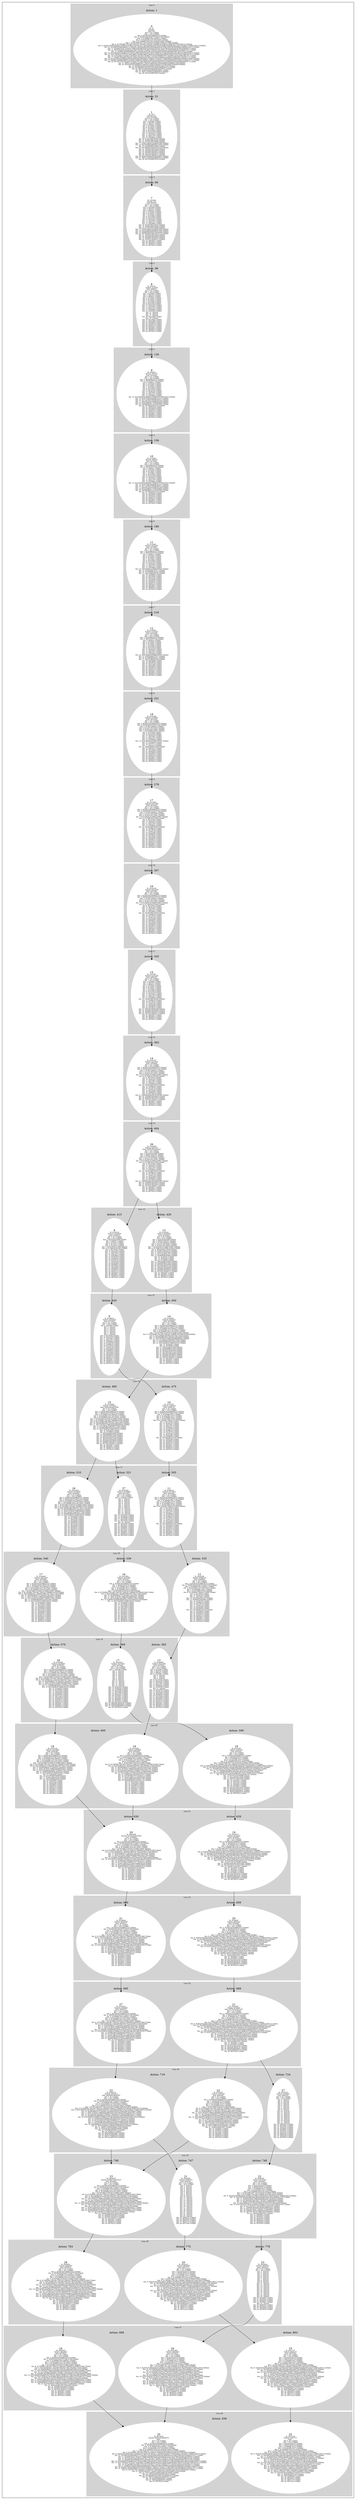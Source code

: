 digraph G {
subgraph cluster_info {
        subgraph cluster_18 {
        style=filled;
        color=lightgrey;
        node [style=filled,color=white];
        subgraph cluster_act_535 {
label = "Action: 535"step_K424399 [label=<12<BR /><FONT POINT-SIZE="8">ID: K424399</FONT><BR /><FONT POINT-SIZE="8">Parents: K399139</FONT><BR /><FONT POINT-SIZE="8">Sons: K449659</FONT><BR /><FONT POINT-SIZE="8"> Km: 0: K1 [1|false]</FONT><BR /><FONT POINT-SIZE="8"> Km: 1: K31 [1|false]</FONT><BR /><FONT POINT-SIZE="8"> Km: 2: K25291K25296K25315 [3|false]</FONT><BR /><FONT POINT-SIZE="8"> Km: 3: K50551K54761K70734K70740 [4|false]</FONT><BR /><FONT POINT-SIZE="8"> Km: 4: K74969K75811K80021 [3|false]</FONT><BR /><FONT POINT-SIZE="8"> Km: 5: K100229K101071K105281 [3|false]</FONT><BR /><FONT POINT-SIZE="8"> Km: 6: K125489K126331 [2|false]</FONT><BR /><FONT POINT-SIZE="8"> Km: 7: K150749K151591 [2|false]</FONT><BR /><FONT POINT-SIZE="8"> Km: 8: K176009K176861K176869 [3|false]</FONT><BR /><FONT POINT-SIZE="8"> Km: 9: K210529 [1|false]</FONT><BR /><FONT POINT-SIZE="8"> Km: 10: K234105 [1|false]</FONT><BR /><FONT POINT-SIZE="8"> Km: 11: K257681 [1|false]</FONT><BR /><FONT POINT-SIZE="8"> Km: 12: K275363K281257 [2|false]</FONT><BR /><FONT POINT-SIZE="8"> Km: 13: K298951K304846 [2|false]</FONT><BR /><FONT POINT-SIZE="8"> Km: 14: K339338 [1|false]</FONT><BR /><FONT POINT-SIZE="8"> Km: 15: K348619 [1|false]</FONT><BR /><FONT POINT-SIZE="8"> Km: 16: K373879 [1|false]</FONT><BR /><FONT POINT-SIZE="8"> Km: 17: K399139 [1|false]</FONT><BR /><FONT POINT-SIZE="8"> Km: 18: K424399 [1|false]</FONT><BR /><FONT POINT-SIZE="8"> Km: 19: K449659 [1|false]</FONT><BR /><FONT POINT-SIZE="8"> Km: 20: K474924K479129 [2|false]</FONT><BR /><FONT POINT-SIZE="8"> Km: 21: K504389 [1|false]</FONT><BR /><FONT POINT-SIZE="8"> Km: 22: K529649 [1|false]</FONT><BR /><FONT POINT-SIZE="8"> Km: 23: K554914 [1|false]</FONT><BR /><FONT POINT-SIZE="8"> Km: 24: K584373 [1|false]</FONT><BR /><FONT POINT-SIZE="8"> Km: 25: K604587 [1|false]</FONT><BR /><FONT POINT-SIZE="8"> Km: 26: K629851 [1|false]</FONT><BR /><FONT POINT-SIZE="8"> Km: 27: K658470 [1|false]</FONT><BR /><FONT POINT-SIZE="8"> Km: 28: K679525 [1|false]</FONT>>]
}
subgraph cluster_act_539 {
label = "Action: 539"step_K437859 [label=<16<BR /><FONT POINT-SIZE="8">ID: K437859</FONT><BR /><FONT POINT-SIZE="8">Parents: K403360</FONT><BR /><FONT POINT-SIZE="8">Sons: K453027</FONT><BR /><FONT POINT-SIZE="8"> Km: 0: K1 [1|false]</FONT><BR /><FONT POINT-SIZE="8"> Km: 1: K31 [1|false]</FONT><BR /><FONT POINT-SIZE="8"> Km: 2: K25291K25296K25315 [3|false]</FONT><BR /><FONT POINT-SIZE="8"> Km: 3: K50551K70734 [2|false]</FONT><BR /><FONT POINT-SIZE="8"> Km: 4: K74969K75811 [2|false]</FONT><BR /><FONT POINT-SIZE="8"> Km: 5: K100229K101071 [2|false]</FONT><BR /><FONT POINT-SIZE="8"> Km: 6: K125489K126331 [2|false]</FONT><BR /><FONT POINT-SIZE="8"> Km: 7: K150749K151591K151596 [3|false]</FONT><BR /><FONT POINT-SIZE="8"> Km: 8: K176009K176014K176851K176861K176869K181059K181066 [7|false]</FONT><BR /><FONT POINT-SIZE="8"> Km: 9: K201269K202111K204635K205477K217248 [5|false]</FONT><BR /><FONT POINT-SIZE="8"> Km: 10: K226529K227371K228211K229053 [4|false]</FONT><BR /><FONT POINT-SIZE="8"> Km: 11: K251787K251789K252629K252631 [4|false]</FONT><BR /><FONT POINT-SIZE="8"> Km: 12: K275363K276205K277049K277891 [4|false]</FONT><BR /><FONT POINT-SIZE="8"> Km: 13: K298951K298959K299781K302309K303156 [5|false]</FONT><BR /><FONT POINT-SIZE="8"> Km: 14: K323364K327569K339343 [3|false]</FONT><BR /><FONT POINT-SIZE="8"> Km: 15: K352829 [1|false]</FONT><BR /><FONT POINT-SIZE="8"> Km: 16: K378089 [1|false]</FONT><BR /><FONT POINT-SIZE="8"> Km: 17: K403360 [1|false]</FONT><BR /><FONT POINT-SIZE="8"> Km: 18: K437859 [1|false]</FONT><BR /><FONT POINT-SIZE="8"> Km: 19: K453027 [1|false]</FONT><BR /><FONT POINT-SIZE="8"> Km: 20: K478287 [1|false]</FONT><BR /><FONT POINT-SIZE="8"> Km: 21: K503547 [1|false]</FONT><BR /><FONT POINT-SIZE="8"> Km: 22: K528807 [1|false]</FONT><BR /><FONT POINT-SIZE="8"> Km: 23: K554067 [1|false]</FONT><BR /><FONT POINT-SIZE="8"> Km: 24: K579327 [1|false]</FONT><BR /><FONT POINT-SIZE="8"> Km: 25: K604587 [1|false]</FONT><BR /><FONT POINT-SIZE="8"> Km: 26: K629851 [1|false]</FONT><BR /><FONT POINT-SIZE="8"> Km: 27: K658470 [1|false]</FONT><BR /><FONT POINT-SIZE="8"> Km: 28: K679525 [1|false]</FONT>>]
}
subgraph cluster_act_540 {
label = "Action: 540"step_K428609 [label=<17<BR /><FONT POINT-SIZE="8">ID: K428609</FONT><BR /><FONT POINT-SIZE="8">Parents: K403349</FONT><BR /><FONT POINT-SIZE="8">Sons: K453869</FONT><BR /><FONT POINT-SIZE="8"> Km: 0: K1 [1|false]</FONT><BR /><FONT POINT-SIZE="8"> Km: 1: K31 [1|false]</FONT><BR /><FONT POINT-SIZE="8"> Km: 2: K25291K25296K25315 [3|false]</FONT><BR /><FONT POINT-SIZE="8"> Km: 3: K50551K70734K70740 [3|false]</FONT><BR /><FONT POINT-SIZE="8"> Km: 4: K74969K75811K80021 [3|false]</FONT><BR /><FONT POINT-SIZE="8"> Km: 5: K100229K101071K105281 [3|false]</FONT><BR /><FONT POINT-SIZE="8"> Km: 6: K125489K126331K130541 [3|false]</FONT><BR /><FONT POINT-SIZE="8"> Km: 7: K150749K151591K151596K155801 [4|false]</FONT><BR /><FONT POINT-SIZE="8"> Km: 8: K176009K176014K176851K176869K181059 [5|false]</FONT><BR /><FONT POINT-SIZE="8"> Km: 9: K201269K202111K204635K205477K217248 [5|false]</FONT><BR /><FONT POINT-SIZE="8"> Km: 10: K226529K227371K228211K229053 [4|false]</FONT><BR /><FONT POINT-SIZE="8"> Km: 11: K251787K251789K252629K252631 [4|false]</FONT><BR /><FONT POINT-SIZE="8"> Km: 12: K275363K276205K277049K277891 [4|false]</FONT><BR /><FONT POINT-SIZE="8"> Km: 13: K298959K299781K302309 [3|false]</FONT><BR /><FONT POINT-SIZE="8"> Km: 14: K323364K327569K339343 [3|false]</FONT><BR /><FONT POINT-SIZE="8"> Km: 15: K352829 [1|false]</FONT><BR /><FONT POINT-SIZE="8"> Km: 16: K378089 [1|false]</FONT><BR /><FONT POINT-SIZE="8"> Km: 17: K403349 [1|false]</FONT><BR /><FONT POINT-SIZE="8"> Km: 18: K428609 [1|false]</FONT><BR /><FONT POINT-SIZE="8"> Km: 19: K453869 [1|false]</FONT><BR /><FONT POINT-SIZE="8"> Km: 20: K479129 [1|false]</FONT><BR /><FONT POINT-SIZE="8"> Km: 21: K504389 [1|false]</FONT><BR /><FONT POINT-SIZE="8"> Km: 22: K529649 [1|false]</FONT><BR /><FONT POINT-SIZE="8"> Km: 23: K554914 [1|false]</FONT><BR /><FONT POINT-SIZE="8"> Km: 24: K584373 [1|false]</FONT><BR /><FONT POINT-SIZE="8"> Km: 25: K604587 [1|false]</FONT><BR /><FONT POINT-SIZE="8"> Km: 26: K629851 [1|false]</FONT><BR /><FONT POINT-SIZE="8"> Km: 27: K658470 [1|false]</FONT><BR /><FONT POINT-SIZE="8"> Km: 28: K679525 [1|false]</FONT>>]
}

        fontsize="10"
        label = "Line 18";
        }

        subgraph cluster_2 {
        style=filled;
        color=lightgrey;
        node [style=filled,color=white];
        subgraph cluster_act_66 {
label = "Action: 66"step_K25296 [label=<7<BR /><FONT POINT-SIZE="8">ID: K25296</FONT><BR /><FONT POINT-SIZE="8">Parents: K31</FONT><BR /><FONT POINT-SIZE="8">Sons: K54761</FONT><BR /><FONT POINT-SIZE="8"> Km: 0: K1 [1|false]</FONT><BR /><FONT POINT-SIZE="8"> Km: 1: K31 [1|false]</FONT><BR /><FONT POINT-SIZE="8"> Km: 2: K25296 [1|false]</FONT><BR /><FONT POINT-SIZE="8"> Km: 3: K54761 [1|false]</FONT><BR /><FONT POINT-SIZE="8"> Km: 4: K80021 [1|false]</FONT><BR /><FONT POINT-SIZE="8"> Km: 5: K105281 [1|false]</FONT><BR /><FONT POINT-SIZE="8"> Km: 6: K130541 [1|false]</FONT><BR /><FONT POINT-SIZE="8"> Km: 7: K155801 [1|false]</FONT><BR /><FONT POINT-SIZE="8"> Km: 8: K181066 [1|false]</FONT><BR /><FONT POINT-SIZE="8"> Km: 9: K210529 [1|false]</FONT><BR /><FONT POINT-SIZE="8"> Km: 10: K234105 [1|false]</FONT><BR /><FONT POINT-SIZE="8"> Km: 11: K257681 [1|false]</FONT><BR /><FONT POINT-SIZE="8"> Km: 12: K281257 [1|false]</FONT><BR /><FONT POINT-SIZE="8"> Km: 13: K304846 [1|false]</FONT><BR /><FONT POINT-SIZE="8"> Km: 14: K339338K339343 [2|false]</FONT><BR /><FONT POINT-SIZE="8"> Km: 15: K348619K352829 [2|false]</FONT><BR /><FONT POINT-SIZE="8"> Km: 16: K373879K378089 [2|false]</FONT><BR /><FONT POINT-SIZE="8"> Km: 17: K399139K403349K403360 [3|false]</FONT><BR /><FONT POINT-SIZE="8"> Km: 18: K424399K428609K437859 [3|false]</FONT><BR /><FONT POINT-SIZE="8"> Km: 19: K449659K453027K453869 [3|false]</FONT><BR /><FONT POINT-SIZE="8"> Km: 20: K474924K478287K479129 [3|false]</FONT><BR /><FONT POINT-SIZE="8"> Km: 21: K503547K504389 [2|false]</FONT><BR /><FONT POINT-SIZE="8"> Km: 22: K528807K529649 [2|false]</FONT><BR /><FONT POINT-SIZE="8"> Km: 23: K554067K554914 [2|false]</FONT><BR /><FONT POINT-SIZE="8"> Km: 24: K579327K584373 [2|false]</FONT><BR /><FONT POINT-SIZE="8"> Km: 25: K604587 [1|false]</FONT><BR /><FONT POINT-SIZE="8"> Km: 26: K629851 [1|false]</FONT><BR /><FONT POINT-SIZE="8"> Km: 27: K658470 [1|false]</FONT><BR /><FONT POINT-SIZE="8"> Km: 28: K679525 [1|false]</FONT>>]
}

        fontsize="10"
        label = "Line 2";
        }

        subgraph cluster_16 {
        style=filled;
        color=lightgrey;
        node [style=filled,color=white];
        subgraph cluster_act_475 {
label = "Action: 475"step_K373879 [label=<10<BR /><FONT POINT-SIZE="8">ID: K373879</FONT><BR /><FONT POINT-SIZE="8">Parents: K348619</FONT><BR /><FONT POINT-SIZE="8">Sons: K399139</FONT><BR /><FONT POINT-SIZE="8"> Km: 0: K1 [1|false]</FONT><BR /><FONT POINT-SIZE="8"> Km: 1: K31 [1|false]</FONT><BR /><FONT POINT-SIZE="8"> Km: 2: K25291K25296K25315 [3|false]</FONT><BR /><FONT POINT-SIZE="8"> Km: 3: K50551K70734K70740 [3|false]</FONT><BR /><FONT POINT-SIZE="8"> Km: 4: K74969K75811 [2|false]</FONT><BR /><FONT POINT-SIZE="8"> Km: 5: K100229K101071 [2|false]</FONT><BR /><FONT POINT-SIZE="8"> Km: 6: K125489K126331 [2|false]</FONT><BR /><FONT POINT-SIZE="8"> Km: 7: K150749K151591 [2|false]</FONT><BR /><FONT POINT-SIZE="8"> Km: 8: K176009K176861K176869 [3|false]</FONT><BR /><FONT POINT-SIZE="8"> Km: 9: K210529 [1|false]</FONT><BR /><FONT POINT-SIZE="8"> Km: 10: K234105 [1|false]</FONT><BR /><FONT POINT-SIZE="8"> Km: 11: K257681 [1|false]</FONT><BR /><FONT POINT-SIZE="8"> Km: 12: K281257 [1|false]</FONT><BR /><FONT POINT-SIZE="8"> Km: 13: K304846 [1|false]</FONT><BR /><FONT POINT-SIZE="8"> Km: 14: K339338 [1|false]</FONT><BR /><FONT POINT-SIZE="8"> Km: 15: K348619 [1|false]</FONT><BR /><FONT POINT-SIZE="8"> Km: 16: K373879 [1|false]</FONT><BR /><FONT POINT-SIZE="8"> Km: 17: K399139 [1|false]</FONT><BR /><FONT POINT-SIZE="8"> Km: 18: K424399 [1|false]</FONT><BR /><FONT POINT-SIZE="8"> Km: 19: K449659 [1|false]</FONT><BR /><FONT POINT-SIZE="8"> Km: 20: K474924K479129 [2|false]</FONT><BR /><FONT POINT-SIZE="8"> Km: 21: K504389 [1|false]</FONT><BR /><FONT POINT-SIZE="8"> Km: 22: K529649 [1|false]</FONT><BR /><FONT POINT-SIZE="8"> Km: 23: K554914 [1|false]</FONT><BR /><FONT POINT-SIZE="8"> Km: 24: K584373 [1|false]</FONT><BR /><FONT POINT-SIZE="8"> Km: 25: K604587 [1|false]</FONT><BR /><FONT POINT-SIZE="8"> Km: 26: K629851 [1|false]</FONT><BR /><FONT POINT-SIZE="8"> Km: 27: K658470 [1|false]</FONT><BR /><FONT POINT-SIZE="8"> Km: 28: K679525 [1|false]</FONT>>]
}
subgraph cluster_act_480 {
label = "Action: 480"step_K378089 [label=<15<BR /><FONT POINT-SIZE="8">ID: K378089</FONT><BR /><FONT POINT-SIZE="8">Parents: K352829</FONT><BR /><FONT POINT-SIZE="8">Sons: K403349,K403360</FONT><BR /><FONT POINT-SIZE="8"> Km: 0: K1 [1|false]</FONT><BR /><FONT POINT-SIZE="8"> Km: 1: K31 [1|false]</FONT><BR /><FONT POINT-SIZE="8"> Km: 2: K25291K25296K25315 [3|false]</FONT><BR /><FONT POINT-SIZE="8"> Km: 3: K50551K70734K70740 [3|false]</FONT><BR /><FONT POINT-SIZE="8"> Km: 4: K74969K75811K80021 [3|false]</FONT><BR /><FONT POINT-SIZE="8"> Km: 5: K100229K101071K105281 [3|false]</FONT><BR /><FONT POINT-SIZE="8"> Km: 6: K125489K126331K130541 [3|false]</FONT><BR /><FONT POINT-SIZE="8"> Km: 7: K150749K151591K151596K155801 [4|false]</FONT><BR /><FONT POINT-SIZE="8"> Km: 8: K176009K176014K176869K181059 [4|false]</FONT><BR /><FONT POINT-SIZE="8"> Km: 9: K201269K204635K205477K217248 [4|false]</FONT><BR /><FONT POINT-SIZE="8"> Km: 10: K226529K228211K228229K229053 [4|false]</FONT><BR /><FONT POINT-SIZE="8"> Km: 11: K251787K251789K252629K266926 [4|false]</FONT><BR /><FONT POINT-SIZE="8"> Km: 12: K275363K276205K277049 [3|false]</FONT><BR /><FONT POINT-SIZE="8"> Km: 13: K298959K299781K302309 [3|false]</FONT><BR /><FONT POINT-SIZE="8"> Km: 14: K323364K327569K339343 [3|false]</FONT><BR /><FONT POINT-SIZE="8"> Km: 15: K352829 [1|false]</FONT><BR /><FONT POINT-SIZE="8"> Km: 16: K378089 [1|false]</FONT><BR /><FONT POINT-SIZE="8"> Km: 17: K403349K403360 [2|false]</FONT><BR /><FONT POINT-SIZE="8"> Km: 18: K428609K437859 [2|false]</FONT><BR /><FONT POINT-SIZE="8"> Km: 19: K453027K453869 [2|false]</FONT><BR /><FONT POINT-SIZE="8"> Km: 20: K478287K479129 [2|false]</FONT><BR /><FONT POINT-SIZE="8"> Km: 21: K503547K504389 [2|false]</FONT><BR /><FONT POINT-SIZE="8"> Km: 22: K528807K529649 [2|false]</FONT><BR /><FONT POINT-SIZE="8"> Km: 23: K554067K554914 [2|false]</FONT><BR /><FONT POINT-SIZE="8"> Km: 24: K579327K584373 [2|false]</FONT><BR /><FONT POINT-SIZE="8"> Km: 25: K604587 [1|false]</FONT><BR /><FONT POINT-SIZE="8"> Km: 26: K629851 [1|false]</FONT><BR /><FONT POINT-SIZE="8"> Km: 27: K658470 [1|false]</FONT><BR /><FONT POINT-SIZE="8"> Km: 28: K679525 [1|false]</FONT>>]
}

        fontsize="10"
        label = "Line 16";
        }

        subgraph cluster_11 {
        style=filled;
        color=lightgrey;
        node [style=filled,color=white];
        subgraph cluster_act_335 {
label = "Action: 335"step_K257681 [label=<15<BR /><FONT POINT-SIZE="8">ID: K257681</FONT><BR /><FONT POINT-SIZE="8">Parents: K234105</FONT><BR /><FONT POINT-SIZE="8">Sons: K281257</FONT><BR /><FONT POINT-SIZE="8"> Km: 0: K1 [1|false]</FONT><BR /><FONT POINT-SIZE="8"> Km: 1: K31 [1|false]</FONT><BR /><FONT POINT-SIZE="8"> Km: 2: K25296 [1|false]</FONT><BR /><FONT POINT-SIZE="8"> Km: 3: K54761 [1|false]</FONT><BR /><FONT POINT-SIZE="8"> Km: 4: K80021 [1|false]</FONT><BR /><FONT POINT-SIZE="8"> Km: 5: K105281 [1|false]</FONT><BR /><FONT POINT-SIZE="8"> Km: 6: K130541 [1|false]</FONT><BR /><FONT POINT-SIZE="8"> Km: 7: K155801 [1|false]</FONT><BR /><FONT POINT-SIZE="8"> Km: 8: K181066 [1|false]</FONT><BR /><FONT POINT-SIZE="8"> Km: 9: K210529 [1|false]</FONT><BR /><FONT POINT-SIZE="8"> Km: 10: K234105 [1|false]</FONT><BR /><FONT POINT-SIZE="8"> Km: 11: K257681 [1|false]</FONT><BR /><FONT POINT-SIZE="8"> Km: 12: K281257 [1|false]</FONT><BR /><FONT POINT-SIZE="8"> Km: 13: K304846 [1|false]</FONT><BR /><FONT POINT-SIZE="8"> Km: 14: K339338K339343 [2|false]</FONT><BR /><FONT POINT-SIZE="8"> Km: 15: K348619 [1|false]</FONT><BR /><FONT POINT-SIZE="8"> Km: 16: K373879 [1|false]</FONT><BR /><FONT POINT-SIZE="8"> Km: 17: K399139 [1|false]</FONT><BR /><FONT POINT-SIZE="8"> Km: 18: K424399 [1|false]</FONT><BR /><FONT POINT-SIZE="8"> Km: 19: K449659 [1|false]</FONT><BR /><FONT POINT-SIZE="8"> Km: 20: K474924 [1|false]</FONT><BR /><FONT POINT-SIZE="8"> Km: 21: K503547K504389 [2|false]</FONT><BR /><FONT POINT-SIZE="8"> Km: 22: K528807K529649 [2|false]</FONT><BR /><FONT POINT-SIZE="8"> Km: 23: K554067K554914 [2|false]</FONT><BR /><FONT POINT-SIZE="8"> Km: 24: K579327K584373 [2|false]</FONT><BR /><FONT POINT-SIZE="8"> Km: 25: K604587 [1|false]</FONT><BR /><FONT POINT-SIZE="8"> Km: 26: K629851 [1|false]</FONT><BR /><FONT POINT-SIZE="8"> Km: 27: K658470 [1|false]</FONT><BR /><FONT POINT-SIZE="8"> Km: 28: K679525 [1|false]</FONT>>]
}

        fontsize="10"
        label = "Line 11";
        }

        subgraph cluster_21 {
        style=filled;
        color=lightgrey;
        node [style=filled,color=white];
        subgraph cluster_act_629 {
label = "Action: 629"step_K503547 [label=<19<BR /><FONT POINT-SIZE="8">ID: K503547</FONT><BR /><FONT POINT-SIZE="8">Parents: K478287</FONT><BR /><FONT POINT-SIZE="8">Sons: K528807</FONT><BR /><FONT POINT-SIZE="8"> Km: 0: K1 [1|false]</FONT><BR /><FONT POINT-SIZE="8"> Km: 1: K31 [1|false]</FONT><BR /><FONT POINT-SIZE="8"> Km: 2: K25291K25296K25315 [3|false]</FONT><BR /><FONT POINT-SIZE="8"> Km: 3: K50551K70734 [2|false]</FONT><BR /><FONT POINT-SIZE="8"> Km: 4: K74969K75811 [2|false]</FONT><BR /><FONT POINT-SIZE="8"> Km: 5: K100229K101071 [2|false]</FONT><BR /><FONT POINT-SIZE="8"> Km: 6: K125489K126331K126353 [3|false]</FONT><BR /><FONT POINT-SIZE="8"> Km: 7: K150749K150771K151591K151596K170092 [5|false]</FONT><BR /><FONT POINT-SIZE="8"> Km: 8: K176009K176014K176869K181059K181076K194510 [6|false]</FONT><BR /><FONT POINT-SIZE="8"> Km: 9: K200427K200432K201269K201287K204635K205477K205494K217248K218933 [9|false]</FONT><BR /><FONT POINT-SIZE="8"> Km: 10: K225687K226529K228211K228229K229053K229895K241666K243351 [8|false]</FONT><BR /><FONT POINT-SIZE="8"> Km: 11: K250947K251787K251789K252629K252647K253471K257681K266926 [8|false]</FONT><BR /><FONT POINT-SIZE="8"> Km: 12: K275363K276205K276207K277047K277049K281257K291344 [7|false]</FONT><BR /><FONT POINT-SIZE="8"> Km: 13: K298959K299781K300623K301467K302309K304846 [6|false]</FONT><BR /><FONT POINT-SIZE="8"> Km: 14: K323364K323377K324199K326727K327569K339343 [6|false]</FONT><BR /><FONT POINT-SIZE="8"> Km: 15: K347782K351987K352829K363761 [4|false]</FONT><BR /><FONT POINT-SIZE="8"> Km: 16: K377247K378089 [2|false]</FONT><BR /><FONT POINT-SIZE="8"> Km: 17: K398297K402507K403360 [3|false]</FONT><BR /><FONT POINT-SIZE="8"> Km: 18: K423557K427767K437859 [3|false]</FONT><BR /><FONT POINT-SIZE="8"> Km: 19: K448817K453027 [2|false]</FONT><BR /><FONT POINT-SIZE="8"> Km: 20: K478287 [1|false]</FONT><BR /><FONT POINT-SIZE="8"> Km: 21: K503547 [1|false]</FONT><BR /><FONT POINT-SIZE="8"> Km: 22: K528807 [1|false]</FONT><BR /><FONT POINT-SIZE="8"> Km: 23: K554067 [1|false]</FONT><BR /><FONT POINT-SIZE="8"> Km: 24: K579327K579332 [2|false]</FONT><BR /><FONT POINT-SIZE="8"> Km: 25: K604587K608791 [2|false]</FONT><BR /><FONT POINT-SIZE="8"> Km: 26: K629005K629851 [2|false]</FONT><BR /><FONT POINT-SIZE="8"> Km: 27: K654265K658470 [2|false]</FONT><BR /><FONT POINT-SIZE="8"> Km: 28: K679525 [1|false]</FONT>>]
}
subgraph cluster_act_630 {
label = "Action: 630"step_K504389 [label=<20<BR /><FONT POINT-SIZE="8">ID: K504389</FONT><BR /><FONT POINT-SIZE="8">Parents: K479129,K474924</FONT><BR /><FONT POINT-SIZE="8">Sons: K529649</FONT><BR /><FONT POINT-SIZE="8"> Km: 0: K1 [1|false]</FONT><BR /><FONT POINT-SIZE="8"> Km: 1: K31 [1|false]</FONT><BR /><FONT POINT-SIZE="8"> Km: 2: K25291K25296K25315 [3|false]</FONT><BR /><FONT POINT-SIZE="8"> Km: 3: K50551K54761K70734K70740 [4|false]</FONT><BR /><FONT POINT-SIZE="8"> Km: 4: K74969K75811K80021 [3|false]</FONT><BR /><FONT POINT-SIZE="8"> Km: 5: K100229K101071K105281 [3|false]</FONT><BR /><FONT POINT-SIZE="8"> Km: 6: K125489K126331K130541 [3|false]</FONT><BR /><FONT POINT-SIZE="8"> Km: 7: K150749K151591K151596K155801 [4|false]</FONT><BR /><FONT POINT-SIZE="8"> Km: 8: K176009K176014K176851K176861K176869K181059K181066 [7|false]</FONT><BR /><FONT POINT-SIZE="8"> Km: 9: K201269K202111K204635K205477K210529K217248 [6|false]</FONT><BR /><FONT POINT-SIZE="8"> Km: 10: K226529K227371K228211K229053K234105 [5|false]</FONT><BR /><FONT POINT-SIZE="8"> Km: 11: K251787K251789K252629K252631K257681 [5|false]</FONT><BR /><FONT POINT-SIZE="8"> Km: 12: K275363K276205K277049K277891K281257 [5|false]</FONT><BR /><FONT POINT-SIZE="8"> Km: 13: K298951K298959K299781K302309K303156K304846 [6|false]</FONT><BR /><FONT POINT-SIZE="8"> Km: 14: K323364K323369K327569K327574K332619K339338K339343 [7|false]</FONT><BR /><FONT POINT-SIZE="8"> Km: 15: K348619K352829K356195K357037 [4|false]</FONT><BR /><FONT POINT-SIZE="8"> Km: 16: K373879K378089K379771K380613 [4|false]</FONT><BR /><FONT POINT-SIZE="8"> Km: 17: K399139K403347K403349K404189 [4|false]</FONT><BR /><FONT POINT-SIZE="8"> Km: 18: K424399K426936K427765K428609 [4|false]</FONT><BR /><FONT POINT-SIZE="8"> Km: 19: K449659K451341K453869K461433 [4|false]</FONT><BR /><FONT POINT-SIZE="8"> Km: 20: K474924K479129 [2|false]</FONT><BR /><FONT POINT-SIZE="8"> Km: 21: K504389 [1|false]</FONT><BR /><FONT POINT-SIZE="8"> Km: 22: K529649 [1|false]</FONT><BR /><FONT POINT-SIZE="8"> Km: 23: K554914 [1|false]</FONT><BR /><FONT POINT-SIZE="8"> Km: 24: K584373 [1|false]</FONT><BR /><FONT POINT-SIZE="8"> Km: 25: K604587 [1|false]</FONT><BR /><FONT POINT-SIZE="8"> Km: 26: K629851 [1|false]</FONT><BR /><FONT POINT-SIZE="8"> Km: 27: K658470 [1|false]</FONT><BR /><FONT POINT-SIZE="8"> Km: 28: K679525 [1|false]</FONT>>]
}

        fontsize="10"
        label = "Line 21";
        }

        subgraph cluster_0 {
        style=filled;
        color=lightgrey;
        node [style=filled,color=white];
        subgraph cluster_act_1 {
label = "Action: 1"step_K1 [label=<0<BR /><FONT POINT-SIZE="8">ID: K1</FONT><BR /><FONT POINT-SIZE="8">Parents: </FONT><BR /><FONT POINT-SIZE="8">Sons: K31</FONT><BR /><FONT POINT-SIZE="8"> Km: 0: K1 [1|false]</FONT><BR /><FONT POINT-SIZE="8"> Km: 1: K31 [1|false]</FONT><BR /><FONT POINT-SIZE="8"> Km: 2: K25291K25296K25315 [3|false]</FONT><BR /><FONT POINT-SIZE="8"> Km: 3: K50551K54761K70734K70740 [4|false]</FONT><BR /><FONT POINT-SIZE="8"> Km: 4: K74969K75811K80021 [3|false]</FONT><BR /><FONT POINT-SIZE="8"> Km: 5: K100229K101071K105281 [3|false]</FONT><BR /><FONT POINT-SIZE="8"> Km: 6: K125489K126331K126353K130541 [4|false]</FONT><BR /><FONT POINT-SIZE="8"> Km: 7: K150749K150771K151591K151596K155801K170092 [6|false]</FONT><BR /><FONT POINT-SIZE="8"> Km: 8: K176009K176014K176851K176856K176861K176869K181059K181066K181076K194510 [10|false]</FONT><BR /><FONT POINT-SIZE="8"> Km: 9: K200427K200432K201269K201279K201287K202111K204635K205477K205484K205494K206331K210529K217248K218933 [14|false]</FONT><BR /><FONT POINT-SIZE="8"> Km: 10: K225687K226529K227371K228211K228229K229053K229895K234105K234947K239999K241666K243351 [12|false]</FONT><BR /><FONT POINT-SIZE="8"> Km: 11: K250947K251787K251789K252629K252631K252647K253471K257681K258523K263581K266926 [11|false]</FONT><BR /><FONT POINT-SIZE="8"> Km: 12: K275363K276205K276207K277047K277049K277065K277891K281257K282099K291344K292187 [11|false]</FONT><BR /><FONT POINT-SIZE="8"> Km: 13: K298951K298959K299781K300623K301467K302309K303156K304846K305675K315762 [10|false]</FONT><BR /><FONT POINT-SIZE="8"> Km: 14: K323364K323369K323377K324199K325041K326727K327569K327574K329264K332619K339338K339343 [12|false]</FONT><BR /><FONT POINT-SIZE="8"> Km: 15: K347782K347787K347795K348617K348619K351987K351992K352829K356195K357037K363756K363761 [12|false]</FONT><BR /><FONT POINT-SIZE="8"> Km: 16: K372200K372205K373035K373037K373879K377247K378089K379771K380613K381455K388179 [11|false]</FONT><BR /><FONT POINT-SIZE="8"> Km: 17: K396618K398297K399139K401665K402507K403347K403349K403360K404189K405031K405873 [11|false]</FONT><BR /><FONT POINT-SIZE="8"> Km: 18: K423557K424399K426093K426925K426936K427765K427767K427778K428607K428609K429449K437859 [12|false]</FONT><BR /><FONT POINT-SIZE="8"> Km: 19: K448817K449659K451341K451354K452183K452185K453025K453027K453869K459761K461433K462277 [12|false]</FONT><BR /><FONT POINT-SIZE="8"> Km: 20: K474077K474924K475759K475772K476601K477445K478287K479129K483343K485846K485851 [11|false]</FONT><BR /><FONT POINT-SIZE="8"> Km: 21: K495127K499342K500177K502705K503547K504389K510269K511949 [8|false]</FONT><BR /><FONT POINT-SIZE="8"> Km: 22: K520387K522069K523760K523765K527965K527970K528807K529649 [8|false]</FONT><BR /><FONT POINT-SIZE="8"> Km: 23: K545663K553225K554067K554914K557433 [5|false]</FONT><BR /><FONT POINT-SIZE="8"> Km: 24: K578485K579327K579332K581009K584373 [5|false]</FONT><BR /><FONT POINT-SIZE="8"> Km: 25: K603745K604585K604587K608791 [4|false]</FONT><BR /><FONT POINT-SIZE="8"> Km: 26: K628161K629005K629851 [3|false]</FONT><BR /><FONT POINT-SIZE="8"> Km: 27: K651737K654265K658470 [3|false]</FONT><BR /><FONT POINT-SIZE="8"> Km: 28: K675320K679525 [2|false]</FONT>>]
}

        fontsize="10"
        label = "Line 0";
        }

        subgraph cluster_7 {
        style=filled;
        color=lightgrey;
        node [style=filled,color=white];
        subgraph cluster_act_216 {
label = "Action: 216"step_K155801 [label=<12<BR /><FONT POINT-SIZE="8">ID: K155801</FONT><BR /><FONT POINT-SIZE="8">Parents: K130541</FONT><BR /><FONT POINT-SIZE="8">Sons: K181066</FONT><BR /><FONT POINT-SIZE="8"> Km: 0: K1 [1|false]</FONT><BR /><FONT POINT-SIZE="8"> Km: 1: K31 [1|false]</FONT><BR /><FONT POINT-SIZE="8"> Km: 2: K25296K25315 [2|false]</FONT><BR /><FONT POINT-SIZE="8"> Km: 3: K54761K70740 [2|false]</FONT><BR /><FONT POINT-SIZE="8"> Km: 4: K80021 [1|false]</FONT><BR /><FONT POINT-SIZE="8"> Km: 5: K105281 [1|false]</FONT><BR /><FONT POINT-SIZE="8"> Km: 6: K130541 [1|false]</FONT><BR /><FONT POINT-SIZE="8"> Km: 7: K155801 [1|false]</FONT><BR /><FONT POINT-SIZE="8"> Km: 8: K181066 [1|false]</FONT><BR /><FONT POINT-SIZE="8"> Km: 9: K210529 [1|false]</FONT><BR /><FONT POINT-SIZE="8"> Km: 10: K234105 [1|false]</FONT><BR /><FONT POINT-SIZE="8"> Km: 11: K257681 [1|false]</FONT><BR /><FONT POINT-SIZE="8"> Km: 12: K281257 [1|false]</FONT><BR /><FONT POINT-SIZE="8"> Km: 13: K304846 [1|false]</FONT><BR /><FONT POINT-SIZE="8"> Km: 14: K323364K323369K339343 [3|false]</FONT><BR /><FONT POINT-SIZE="8"> Km: 15: K352829K357037 [2|false]</FONT><BR /><FONT POINT-SIZE="8"> Km: 16: K378089K380613 [2|false]</FONT><BR /><FONT POINT-SIZE="8"> Km: 17: K403349K404189 [2|false]</FONT><BR /><FONT POINT-SIZE="8"> Km: 18: K428609 [1|false]</FONT><BR /><FONT POINT-SIZE="8"> Km: 19: K453869 [1|false]</FONT><BR /><FONT POINT-SIZE="8"> Km: 20: K479129 [1|false]</FONT><BR /><FONT POINT-SIZE="8"> Km: 21: K504389 [1|false]</FONT><BR /><FONT POINT-SIZE="8"> Km: 22: K529649 [1|false]</FONT><BR /><FONT POINT-SIZE="8"> Km: 23: K554914 [1|false]</FONT><BR /><FONT POINT-SIZE="8"> Km: 24: K584373 [1|false]</FONT><BR /><FONT POINT-SIZE="8"> Km: 25: K604587 [1|false]</FONT><BR /><FONT POINT-SIZE="8"> Km: 26: K629851 [1|false]</FONT><BR /><FONT POINT-SIZE="8"> Km: 27: K658470 [1|false]</FONT><BR /><FONT POINT-SIZE="8"> Km: 28: K679525 [1|false]</FONT>>]
}

        fontsize="10"
        label = "Line 7";
        }

        subgraph cluster_9 {
        style=filled;
        color=lightgrey;
        node [style=filled,color=white];
        subgraph cluster_act_279 {
label = "Action: 279"step_K210529 [label=<17<BR /><FONT POINT-SIZE="8">ID: K210529</FONT><BR /><FONT POINT-SIZE="8">Parents: K181066</FONT><BR /><FONT POINT-SIZE="8">Sons: K234105</FONT><BR /><FONT POINT-SIZE="8"> Km: 0: K1 [1|false]</FONT><BR /><FONT POINT-SIZE="8"> Km: 1: K31 [1|false]</FONT><BR /><FONT POINT-SIZE="8"> Km: 2: K25291K25296K25315 [3|false]</FONT><BR /><FONT POINT-SIZE="8"> Km: 3: K50551K54761K70740 [3|false]</FONT><BR /><FONT POINT-SIZE="8"> Km: 4: K75811K80021 [2|false]</FONT><BR /><FONT POINT-SIZE="8"> Km: 5: K101071K105281 [2|false]</FONT><BR /><FONT POINT-SIZE="8"> Km: 6: K126331K130541 [2|false]</FONT><BR /><FONT POINT-SIZE="8"> Km: 7: K151591K151596K155801 [3|false]</FONT><BR /><FONT POINT-SIZE="8"> Km: 8: K176861K181066 [2|false]</FONT><BR /><FONT POINT-SIZE="8"> Km: 9: K210529 [1|false]</FONT><BR /><FONT POINT-SIZE="8"> Km: 10: K234105 [1|false]</FONT><BR /><FONT POINT-SIZE="8"> Km: 11: K257681 [1|false]</FONT><BR /><FONT POINT-SIZE="8"> Km: 12: K281257 [1|false]</FONT><BR /><FONT POINT-SIZE="8"> Km: 13: K304846 [1|false]</FONT><BR /><FONT POINT-SIZE="8"> Km: 14: K339338K339343 [2|false]</FONT><BR /><FONT POINT-SIZE="8"> Km: 15: K348619 [1|false]</FONT><BR /><FONT POINT-SIZE="8"> Km: 16: K373879 [1|false]</FONT><BR /><FONT POINT-SIZE="8"> Km: 17: K399139 [1|false]</FONT><BR /><FONT POINT-SIZE="8"> Km: 18: K424399 [1|false]</FONT><BR /><FONT POINT-SIZE="8"> Km: 19: K449659 [1|false]</FONT><BR /><FONT POINT-SIZE="8"> Km: 20: K474924 [1|false]</FONT><BR /><FONT POINT-SIZE="8"> Km: 21: K504389 [1|false]</FONT><BR /><FONT POINT-SIZE="8"> Km: 22: K529649 [1|false]</FONT><BR /><FONT POINT-SIZE="8"> Km: 23: K554914 [1|false]</FONT><BR /><FONT POINT-SIZE="8"> Km: 24: K584373 [1|false]</FONT><BR /><FONT POINT-SIZE="8"> Km: 25: K604587 [1|false]</FONT><BR /><FONT POINT-SIZE="8"> Km: 26: K629851 [1|false]</FONT><BR /><FONT POINT-SIZE="8"> Km: 27: K658470 [1|false]</FONT><BR /><FONT POINT-SIZE="8"> Km: 28: K679525 [1|false]</FONT>>]
}

        fontsize="10"
        label = "Line 9";
        }

        subgraph cluster_10 {
        style=filled;
        color=lightgrey;
        node [style=filled,color=white];
        subgraph cluster_act_307 {
label = "Action: 307"step_K234105 [label=<16<BR /><FONT POINT-SIZE="8">ID: K234105</FONT><BR /><FONT POINT-SIZE="8">Parents: K210529</FONT><BR /><FONT POINT-SIZE="8">Sons: K257681</FONT><BR /><FONT POINT-SIZE="8"> Km: 0: K1 [1|false]</FONT><BR /><FONT POINT-SIZE="8"> Km: 1: K31 [1|false]</FONT><BR /><FONT POINT-SIZE="8"> Km: 2: K25291K25296K25315 [3|false]</FONT><BR /><FONT POINT-SIZE="8"> Km: 3: K50551K54761K70740 [3|false]</FONT><BR /><FONT POINT-SIZE="8"> Km: 4: K75811K80021 [2|false]</FONT><BR /><FONT POINT-SIZE="8"> Km: 5: K101071K105281 [2|false]</FONT><BR /><FONT POINT-SIZE="8"> Km: 6: K126331K130541 [2|false]</FONT><BR /><FONT POINT-SIZE="8"> Km: 7: K151591K151596K155801 [3|false]</FONT><BR /><FONT POINT-SIZE="8"> Km: 8: K176861K181066 [2|false]</FONT><BR /><FONT POINT-SIZE="8"> Km: 9: K210529 [1|false]</FONT><BR /><FONT POINT-SIZE="8"> Km: 10: K234105 [1|false]</FONT><BR /><FONT POINT-SIZE="8"> Km: 11: K257681 [1|false]</FONT><BR /><FONT POINT-SIZE="8"> Km: 12: K281257 [1|false]</FONT><BR /><FONT POINT-SIZE="8"> Km: 13: K304846 [1|false]</FONT><BR /><FONT POINT-SIZE="8"> Km: 14: K339338K339343 [2|false]</FONT><BR /><FONT POINT-SIZE="8"> Km: 15: K348619 [1|false]</FONT><BR /><FONT POINT-SIZE="8"> Km: 16: K373879 [1|false]</FONT><BR /><FONT POINT-SIZE="8"> Km: 17: K399139 [1|false]</FONT><BR /><FONT POINT-SIZE="8"> Km: 18: K424399 [1|false]</FONT><BR /><FONT POINT-SIZE="8"> Km: 19: K449659 [1|false]</FONT><BR /><FONT POINT-SIZE="8"> Km: 20: K474924 [1|false]</FONT><BR /><FONT POINT-SIZE="8"> Km: 21: K504389 [1|false]</FONT><BR /><FONT POINT-SIZE="8"> Km: 22: K529649 [1|false]</FONT><BR /><FONT POINT-SIZE="8"> Km: 23: K554914 [1|false]</FONT><BR /><FONT POINT-SIZE="8"> Km: 24: K584373 [1|false]</FONT><BR /><FONT POINT-SIZE="8"> Km: 25: K604587 [1|false]</FONT><BR /><FONT POINT-SIZE="8"> Km: 26: K629851 [1|false]</FONT><BR /><FONT POINT-SIZE="8"> Km: 27: K658470 [1|false]</FONT><BR /><FONT POINT-SIZE="8"> Km: 28: K679525 [1|false]</FONT>>]
}

        fontsize="10"
        label = "Line 10";
        }

        subgraph cluster_25 {
        style=filled;
        color=lightgrey;
        node [style=filled,color=white];
        subgraph cluster_act_748 {
label = "Action: 748"step_K608791 [label=<22<BR /><FONT POINT-SIZE="8">ID: K608791</FONT><BR /><FONT POINT-SIZE="8">Parents: K579332</FONT><BR /><FONT POINT-SIZE="8">Sons: K629005</FONT><BR /><FONT POINT-SIZE="8"> Km: 0: K1 [1|false]</FONT><BR /><FONT POINT-SIZE="8"> Km: 1: K31 [1|false]</FONT><BR /><FONT POINT-SIZE="8"> Km: 2: K25291K25315 [2|false]</FONT><BR /><FONT POINT-SIZE="8"> Km: 3: K50551K70734 [2|false]</FONT><BR /><FONT POINT-SIZE="8"> Km: 4: K74969K75811 [2|false]</FONT><BR /><FONT POINT-SIZE="8"> Km: 5: K100229K101071 [2|false]</FONT><BR /><FONT POINT-SIZE="8"> Km: 6: K125489K126331K126353 [3|false]</FONT><BR /><FONT POINT-SIZE="8"> Km: 7: K150749K150771K151591K151596K170092 [5|false]</FONT><BR /><FONT POINT-SIZE="8"> Km: 8: K176009K176014K176869K181076K194510 [5|false]</FONT><BR /><FONT POINT-SIZE="8"> Km: 9: K200427K200432K201269K201279K201287K205477K205494K217248K218933 [9|false]</FONT><BR /><FONT POINT-SIZE="8"> Km: 10: K225687K226529K229053K229895K234947K241666K243351 [7|false]</FONT><BR /><FONT POINT-SIZE="8"> Km: 11: K250947K251789K252629K253471K258523 [5|false]</FONT><BR /><FONT POINT-SIZE="8"> Km: 12: K276205K276207K277047K277049K282099 [5|false]</FONT><BR /><FONT POINT-SIZE="8"> Km: 13: K299781K300623K301467K302309K305675 [5|false]</FONT><BR /><FONT POINT-SIZE="8"> Km: 14: K323369K323377K324199K326727K327574K329264 [6|false]</FONT><BR /><FONT POINT-SIZE="8"> Km: 15: K347782K347787K351987K351992K357037K363756K363761 [7|false]</FONT><BR /><FONT POINT-SIZE="8"> Km: 16: K373037K377247K380613K381455 [4|false]</FONT><BR /><FONT POINT-SIZE="8"> Km: 17: K398297K402507K404189K405031 [4|false]</FONT><BR /><FONT POINT-SIZE="8"> Km: 18: K423557K427765K427767K428607 [4|false]</FONT><BR /><FONT POINT-SIZE="8"> Km: 19: K448817K451354K452183K453027 [4|false]</FONT><BR /><FONT POINT-SIZE="8"> Km: 20: K474077K475759K478287K485851 [4|false]</FONT><BR /><FONT POINT-SIZE="8"> Km: 21: K499342K503547 [2|false]</FONT><BR /><FONT POINT-SIZE="8"> Km: 22: K528807 [1|false]</FONT><BR /><FONT POINT-SIZE="8"> Km: 23: K554067 [1|false]</FONT><BR /><FONT POINT-SIZE="8"> Km: 24: K579332 [1|false]</FONT><BR /><FONT POINT-SIZE="8"> Km: 25: K608791 [1|false]</FONT><BR /><FONT POINT-SIZE="8"> Km: 26: K629005 [1|false]</FONT><BR /><FONT POINT-SIZE="8"> Km: 27: K654265 [1|false]</FONT><BR /><FONT POINT-SIZE="8"> Km: 28: K679525 [1|false]</FONT>>]
}
subgraph cluster_act_747 {
label = "Action: 747"step_K604585 [label=<21<BR /><FONT POINT-SIZE="8">ID: K604585</FONT><BR /><FONT POINT-SIZE="8">Parents: K584373</FONT><BR /><FONT POINT-SIZE="8">Sons: K628161</FONT><BR /><FONT POINT-SIZE="8"> Km: 0: K1 [1|false]</FONT><BR /><FONT POINT-SIZE="8"> Km: 1: K31 [1|false]</FONT><BR /><FONT POINT-SIZE="8"> Km: 2:  [0|true]</FONT><BR /><FONT POINT-SIZE="8"> Km: 3:  [0|true]</FONT><BR /><FONT POINT-SIZE="8"> Km: 4:  [0|true]</FONT><BR /><FONT POINT-SIZE="8"> Km: 5:  [0|true]</FONT><BR /><FONT POINT-SIZE="8"> Km: 6:  [0|true]</FONT><BR /><FONT POINT-SIZE="8"> Km: 7:  [0|true]</FONT><BR /><FONT POINT-SIZE="8"> Km: 8:  [0|true]</FONT><BR /><FONT POINT-SIZE="8"> Km: 9:  [0|true]</FONT><BR /><FONT POINT-SIZE="8"> Km: 10:  [0|true]</FONT><BR /><FONT POINT-SIZE="8"> Km: 11:  [0|true]</FONT><BR /><FONT POINT-SIZE="8"> Km: 12:  [0|true]</FONT><BR /><FONT POINT-SIZE="8"> Km: 13:  [0|true]</FONT><BR /><FONT POINT-SIZE="8"> Km: 14:  [0|true]</FONT><BR /><FONT POINT-SIZE="8"> Km: 15:  [0|true]</FONT><BR /><FONT POINT-SIZE="8"> Km: 16:  [0|true]</FONT><BR /><FONT POINT-SIZE="8"> Km: 17:  [0|true]</FONT><BR /><FONT POINT-SIZE="8"> Km: 18:  [0|true]</FONT><BR /><FONT POINT-SIZE="8"> Km: 19:  [0|true]</FONT><BR /><FONT POINT-SIZE="8"> Km: 20:  [0|true]</FONT><BR /><FONT POINT-SIZE="8"> Km: 21:  [0|true]</FONT><BR /><FONT POINT-SIZE="8"> Km: 22:  [0|true]</FONT><BR /><FONT POINT-SIZE="8"> Km: 23:  [0|true]</FONT><BR /><FONT POINT-SIZE="8"> Km: 24: K584373 [1|false]</FONT><BR /><FONT POINT-SIZE="8"> Km: 25: K604585 [1|false]</FONT><BR /><FONT POINT-SIZE="8"> Km: 26: K628161 [1|false]</FONT><BR /><FONT POINT-SIZE="8"> Km: 27: K651737 [1|false]</FONT><BR /><FONT POINT-SIZE="8"> Km: 28: K675320 [1|false]</FONT>>]
}
subgraph cluster_act_749 {
label = "Action: 749"step_K604587 [label=<23<BR /><FONT POINT-SIZE="8">ID: K604587</FONT><BR /><FONT POINT-SIZE="8">Parents: K584373,K579327</FONT><BR /><FONT POINT-SIZE="8">Sons: K629851</FONT><BR /><FONT POINT-SIZE="8"> Km: 0: K1 [1|false]</FONT><BR /><FONT POINT-SIZE="8"> Km: 1: K31 [1|false]</FONT><BR /><FONT POINT-SIZE="8"> Km: 2: K25291K25296K25315 [3|false]</FONT><BR /><FONT POINT-SIZE="8"> Km: 3: K50551K54761K70734K70740 [4|false]</FONT><BR /><FONT POINT-SIZE="8"> Km: 4: K74969K75811K80021 [3|false]</FONT><BR /><FONT POINT-SIZE="8"> Km: 5: K100229K101071K105281 [3|false]</FONT><BR /><FONT POINT-SIZE="8"> Km: 6: K125489K126331K130541 [3|false]</FONT><BR /><FONT POINT-SIZE="8"> Km: 7: K150749K151591K151596K155801 [4|false]</FONT><BR /><FONT POINT-SIZE="8"> Km: 8: K176009K176014K176851K176861K176869K181059K181066 [7|false]</FONT><BR /><FONT POINT-SIZE="8"> Km: 9: K201269K202111K204635K205477K210529K217248 [6|false]</FONT><BR /><FONT POINT-SIZE="8"> Km: 10: K226529K227371K228211K228229K229053K234105 [6|false]</FONT><BR /><FONT POINT-SIZE="8"> Km: 11: K251787K251789K252629K252631K252647K257681K266926 [7|false]</FONT><BR /><FONT POINT-SIZE="8"> Km: 12: K275363K276205K277049K277891K281257K291344 [6|false]</FONT><BR /><FONT POINT-SIZE="8"> Km: 13: K298951K298959K299781K300623K302309K303156K304846 [7|false]</FONT><BR /><FONT POINT-SIZE="8"> Km: 14: K323364K323369K323377K324199K327569K327574K332619K339338K339343 [9|false]</FONT><BR /><FONT POINT-SIZE="8"> Km: 15: K347782K347787K348619K352829K356195K357037K363761 [7|false]</FONT><BR /><FONT POINT-SIZE="8"> Km: 16: K373879K377247K378089K379771K380613K381455 [6|false]</FONT><BR /><FONT POINT-SIZE="8"> Km: 17: K399139K402507K403347K403349K403360K404189K405031 [7|false]</FONT><BR /><FONT POINT-SIZE="8"> Km: 18: K424399K426936K427765K427767K428607K428609K437859 [7|false]</FONT><BR /><FONT POINT-SIZE="8"> Km: 19: K449659K451341K451354K452183K453027K453869K461433 [7|false]</FONT><BR /><FONT POINT-SIZE="8"> Km: 20: K474924K475759K478287K479129K485851 [5|false]</FONT><BR /><FONT POINT-SIZE="8"> Km: 21: K499342K503547K504389 [3|false]</FONT><BR /><FONT POINT-SIZE="8"> Km: 22: K528807K529649 [2|false]</FONT><BR /><FONT POINT-SIZE="8"> Km: 23: K554067K554914 [2|false]</FONT><BR /><FONT POINT-SIZE="8"> Km: 24: K579327K584373 [2|false]</FONT><BR /><FONT POINT-SIZE="8"> Km: 25: K604587 [1|false]</FONT><BR /><FONT POINT-SIZE="8"> Km: 26: K629851 [1|false]</FONT><BR /><FONT POINT-SIZE="8"> Km: 27: K658470 [1|false]</FONT><BR /><FONT POINT-SIZE="8"> Km: 28: K679525 [1|false]</FONT>>]
}

        fontsize="10"
        label = "Line 25";
        }

        subgraph cluster_26 {
        style=filled;
        color=lightgrey;
        node [style=filled,color=white];
        subgraph cluster_act_783 {
label = "Action: 783"step_K629851 [label=<28<BR /><FONT POINT-SIZE="8">ID: K629851</FONT><BR /><FONT POINT-SIZE="8">Parents: K604587</FONT><BR /><FONT POINT-SIZE="8">Sons: K658470</FONT><BR /><FONT POINT-SIZE="8"> Km: 0: K1 [1|false]</FONT><BR /><FONT POINT-SIZE="8"> Km: 1: K31 [1|false]</FONT><BR /><FONT POINT-SIZE="8"> Km: 2: K25291K25296K25315 [3|false]</FONT><BR /><FONT POINT-SIZE="8"> Km: 3: K50551K54761K70734K70740 [4|false]</FONT><BR /><FONT POINT-SIZE="8"> Km: 4: K74969K75811K80021 [3|false]</FONT><BR /><FONT POINT-SIZE="8"> Km: 5: K100229K101071K105281 [3|false]</FONT><BR /><FONT POINT-SIZE="8"> Km: 6: K125489K126331K130541 [3|false]</FONT><BR /><FONT POINT-SIZE="8"> Km: 7: K150749K151591K151596K155801 [4|false]</FONT><BR /><FONT POINT-SIZE="8"> Km: 8: K176009K176014K176851K176861K176869K181059K181066 [7|false]</FONT><BR /><FONT POINT-SIZE="8"> Km: 9: K201269K202111K204635K205477K210529K217248 [6|false]</FONT><BR /><FONT POINT-SIZE="8"> Km: 10: K226529K227371K228211K228229K229053K234105 [6|false]</FONT><BR /><FONT POINT-SIZE="8"> Km: 11: K251787K251789K252629K252631K252647K257681K266926 [7|false]</FONT><BR /><FONT POINT-SIZE="8"> Km: 12: K275363K276205K277049K277891K281257K291344 [6|false]</FONT><BR /><FONT POINT-SIZE="8"> Km: 13: K298951K298959K299781K300623K302309K303156K304846 [7|false]</FONT><BR /><FONT POINT-SIZE="8"> Km: 14: K323364K323369K323377K324199K327569K327574K332619K339338K339343 [9|false]</FONT><BR /><FONT POINT-SIZE="8"> Km: 15: K347782K347787K348619K352829K356195K357037K363761 [7|false]</FONT><BR /><FONT POINT-SIZE="8"> Km: 16: K373879K377247K378089K379771K380613K381455 [6|false]</FONT><BR /><FONT POINT-SIZE="8"> Km: 17: K399139K402507K403347K403349K403360K404189K405031 [7|false]</FONT><BR /><FONT POINT-SIZE="8"> Km: 18: K424399K426936K427765K427767K428607K428609K437859 [7|false]</FONT><BR /><FONT POINT-SIZE="8"> Km: 19: K449659K451341K451354K452183K453027K453869K461433 [7|false]</FONT><BR /><FONT POINT-SIZE="8"> Km: 20: K474924K475759K478287K479129K485851 [5|false]</FONT><BR /><FONT POINT-SIZE="8"> Km: 21: K499342K503547K504389 [3|false]</FONT><BR /><FONT POINT-SIZE="8"> Km: 22: K528807K529649 [2|false]</FONT><BR /><FONT POINT-SIZE="8"> Km: 23: K554067K554914 [2|false]</FONT><BR /><FONT POINT-SIZE="8"> Km: 24: K579327K584373 [2|false]</FONT><BR /><FONT POINT-SIZE="8"> Km: 25: K604587 [1|false]</FONT><BR /><FONT POINT-SIZE="8"> Km: 26: K629851 [1|false]</FONT><BR /><FONT POINT-SIZE="8"> Km: 27: K658470 [1|false]</FONT><BR /><FONT POINT-SIZE="8"> Km: 28: K679525 [1|false]</FONT>>]
}
subgraph cluster_act_775 {
label = "Action: 775"step_K628161 [label=<20<BR /><FONT POINT-SIZE="8">ID: K628161</FONT><BR /><FONT POINT-SIZE="8">Parents: K604585</FONT><BR /><FONT POINT-SIZE="8">Sons: K651737</FONT><BR /><FONT POINT-SIZE="8"> Km: 0: K1 [1|false]</FONT><BR /><FONT POINT-SIZE="8"> Km: 1: K31 [1|false]</FONT><BR /><FONT POINT-SIZE="8"> Km: 2: K25291K25315 [2|false]</FONT><BR /><FONT POINT-SIZE="8"> Km: 3: K50551K70734 [2|false]</FONT><BR /><FONT POINT-SIZE="8"> Km: 4: K74969K75811 [2|false]</FONT><BR /><FONT POINT-SIZE="8"> Km: 5: K100229K101071 [2|false]</FONT><BR /><FONT POINT-SIZE="8"> Km: 6: K125489K126331K126353 [3|false]</FONT><BR /><FONT POINT-SIZE="8"> Km: 7: K150749K150771K151591K151596K170092 [5|false]</FONT><BR /><FONT POINT-SIZE="8"> Km: 8: K176009K176014K176856K176869K181076K194510 [6|false]</FONT><BR /><FONT POINT-SIZE="8"> Km: 9: K200427K200432K201269K201287K205477K205484K205494K206331K217248K218933 [10|false]</FONT><BR /><FONT POINT-SIZE="8"> Km: 10: K225687K226529K229053K229895K234947K239999K241666K243351 [8|false]</FONT><BR /><FONT POINT-SIZE="8"> Km: 11: K250947K251789K252629K252647K253471K258523K263581 [7|false]</FONT><BR /><FONT POINT-SIZE="8"> Km: 12: K276205K276207K277047K277049K277065K282099K291344K292187 [8|false]</FONT><BR /><FONT POINT-SIZE="8"> Km: 13: K299781K300623K301467K302309K305675K315762 [6|false]</FONT><BR /><FONT POINT-SIZE="8"> Km: 14: K323377K324199K325041K326727K327574K329264 [6|false]</FONT><BR /><FONT POINT-SIZE="8"> Km: 15: K347782K347787K347795K348617K351987K357037K363756K363761 [8|false]</FONT><BR /><FONT POINT-SIZE="8"> Km: 16: K372200K372205K373035K377247K380613K381455K388179 [7|false]</FONT><BR /><FONT POINT-SIZE="8"> Km: 17: K396618K401665K402507K404189K405031K405873 [6|false]</FONT><BR /><FONT POINT-SIZE="8"> Km: 18: K426093K426925K427765K427778K428607K429449 [6|false]</FONT><BR /><FONT POINT-SIZE="8"> Km: 19: K451354K452183K452185K453025K459761K462277 [6|false]</FONT><BR /><FONT POINT-SIZE="8"> Km: 20: K475772K476601K477445K483343K485846 [5|false]</FONT><BR /><FONT POINT-SIZE="8"> Km: 21: K495127K500177K502705K510269K511949 [5|false]</FONT><BR /><FONT POINT-SIZE="8"> Km: 22: K520387K522069K523765K527970 [4|false]</FONT><BR /><FONT POINT-SIZE="8"> Km: 23: K545663K557433 [2|false]</FONT><BR /><FONT POINT-SIZE="8"> Km: 24: K581009K584373 [2|false]</FONT><BR /><FONT POINT-SIZE="8"> Km: 25: K604585 [1|false]</FONT><BR /><FONT POINT-SIZE="8"> Km: 26: K628161 [1|false]</FONT><BR /><FONT POINT-SIZE="8"> Km: 27: K651737 [1|false]</FONT><BR /><FONT POINT-SIZE="8"> Km: 28: K675320 [1|false]</FONT>>]
}
subgraph cluster_act_778 {
label = "Action: 778"step_K629005 [label=<23<BR /><FONT POINT-SIZE="8">ID: K629005</FONT><BR /><FONT POINT-SIZE="8">Parents: K608791</FONT><BR /><FONT POINT-SIZE="8">Sons: K654265</FONT><BR /><FONT POINT-SIZE="8"> Km: 0: K1 [1|false]</FONT><BR /><FONT POINT-SIZE="8"> Km: 1: K31 [1|false]</FONT><BR /><FONT POINT-SIZE="8"> Km: 2:  [0|true]</FONT><BR /><FONT POINT-SIZE="8"> Km: 3:  [0|true]</FONT><BR /><FONT POINT-SIZE="8"> Km: 4:  [0|true]</FONT><BR /><FONT POINT-SIZE="8"> Km: 5:  [0|true]</FONT><BR /><FONT POINT-SIZE="8"> Km: 6:  [0|true]</FONT><BR /><FONT POINT-SIZE="8"> Km: 7:  [0|true]</FONT><BR /><FONT POINT-SIZE="8"> Km: 8:  [0|true]</FONT><BR /><FONT POINT-SIZE="8"> Km: 9:  [0|true]</FONT><BR /><FONT POINT-SIZE="8"> Km: 10:  [0|true]</FONT><BR /><FONT POINT-SIZE="8"> Km: 11:  [0|true]</FONT><BR /><FONT POINT-SIZE="8"> Km: 12:  [0|true]</FONT><BR /><FONT POINT-SIZE="8"> Km: 13:  [0|true]</FONT><BR /><FONT POINT-SIZE="8"> Km: 14:  [0|true]</FONT><BR /><FONT POINT-SIZE="8"> Km: 15:  [0|true]</FONT><BR /><FONT POINT-SIZE="8"> Km: 16:  [0|true]</FONT><BR /><FONT POINT-SIZE="8"> Km: 17:  [0|true]</FONT><BR /><FONT POINT-SIZE="8"> Km: 18:  [0|true]</FONT><BR /><FONT POINT-SIZE="8"> Km: 19:  [0|true]</FONT><BR /><FONT POINT-SIZE="8"> Km: 20: K478287 [1|false]</FONT><BR /><FONT POINT-SIZE="8"> Km: 21: K503547 [1|false]</FONT><BR /><FONT POINT-SIZE="8"> Km: 22: K528807 [1|false]</FONT><BR /><FONT POINT-SIZE="8"> Km: 23: K554067 [1|false]</FONT><BR /><FONT POINT-SIZE="8"> Km: 24:  [0|true]</FONT><BR /><FONT POINT-SIZE="8"> Km: 25: K608791 [1|false]</FONT><BR /><FONT POINT-SIZE="8"> Km: 26: K629005 [1|false]</FONT><BR /><FONT POINT-SIZE="8"> Km: 27: K654265 [1|false]</FONT><BR /><FONT POINT-SIZE="8"> Km: 28: K679525 [1|false]</FONT>>]
}

        fontsize="10"
        label = "Line 26";
        }

        subgraph cluster_19 {
        style=filled;
        color=lightgrey;
        node [style=filled,color=white];
        subgraph cluster_act_569 {
label = "Action: 569"step_K453027 [label=<17<BR /><FONT POINT-SIZE="8">ID: K453027</FONT><BR /><FONT POINT-SIZE="8">Parents: K437859</FONT><BR /><FONT POINT-SIZE="8">Sons: K478287</FONT><BR /><FONT POINT-SIZE="8"> Km: 0: K1 [1|false]</FONT><BR /><FONT POINT-SIZE="8"> Km: 1: K31 [1|false]</FONT><BR /><FONT POINT-SIZE="8"> Km: 2: K25296 [1|false]</FONT><BR /><FONT POINT-SIZE="8"> Km: 3:  [0|true]</FONT><BR /><FONT POINT-SIZE="8"> Km: 4:  [0|true]</FONT><BR /><FONT POINT-SIZE="8"> Km: 5:  [0|true]</FONT><BR /><FONT POINT-SIZE="8"> Km: 6:  [0|true]</FONT><BR /><FONT POINT-SIZE="8"> Km: 7:  [0|true]</FONT><BR /><FONT POINT-SIZE="8"> Km: 8:  [0|true]</FONT><BR /><FONT POINT-SIZE="8"> Km: 9:  [0|true]</FONT><BR /><FONT POINT-SIZE="8"> Km: 10:  [0|true]</FONT><BR /><FONT POINT-SIZE="8"> Km: 11:  [0|true]</FONT><BR /><FONT POINT-SIZE="8"> Km: 12:  [0|true]</FONT><BR /><FONT POINT-SIZE="8"> Km: 13:  [0|true]</FONT><BR /><FONT POINT-SIZE="8"> Km: 14: K339343 [1|false]</FONT><BR /><FONT POINT-SIZE="8"> Km: 15: K352829 [1|false]</FONT><BR /><FONT POINT-SIZE="8"> Km: 16: K378089 [1|false]</FONT><BR /><FONT POINT-SIZE="8"> Km: 17: K403360 [1|false]</FONT><BR /><FONT POINT-SIZE="8"> Km: 18: K437859 [1|false]</FONT><BR /><FONT POINT-SIZE="8"> Km: 19: K453027 [1|false]</FONT><BR /><FONT POINT-SIZE="8"> Km: 20: K478287 [1|false]</FONT><BR /><FONT POINT-SIZE="8"> Km: 21: K503547 [1|false]</FONT><BR /><FONT POINT-SIZE="8"> Km: 22: K528807 [1|false]</FONT><BR /><FONT POINT-SIZE="8"> Km: 23: K554067 [1|false]</FONT><BR /><FONT POINT-SIZE="8"> Km: 24: K579327 [1|false]</FONT><BR /><FONT POINT-SIZE="8"> Km: 25: K604587K608791 [2|false]</FONT><BR /><FONT POINT-SIZE="8"> Km: 26: K629005K629851 [2|false]</FONT><BR /><FONT POINT-SIZE="8"> Km: 27: K654265K658470 [2|false]</FONT><BR /><FONT POINT-SIZE="8"> Km: 28: K679525 [1|false]</FONT>>]
}
subgraph cluster_act_570 {
label = "Action: 570"step_K453869 [label=<18<BR /><FONT POINT-SIZE="8">ID: K453869</FONT><BR /><FONT POINT-SIZE="8">Parents: K428609</FONT><BR /><FONT POINT-SIZE="8">Sons: K479129</FONT><BR /><FONT POINT-SIZE="8"> Km: 0: K1 [1|false]</FONT><BR /><FONT POINT-SIZE="8"> Km: 1: K31 [1|false]</FONT><BR /><FONT POINT-SIZE="8"> Km: 2: K25291K25296K25315 [3|false]</FONT><BR /><FONT POINT-SIZE="8"> Km: 3: K50551K70734K70740 [3|false]</FONT><BR /><FONT POINT-SIZE="8"> Km: 4: K74969K75811K80021 [3|false]</FONT><BR /><FONT POINT-SIZE="8"> Km: 5: K100229K101071K105281 [3|false]</FONT><BR /><FONT POINT-SIZE="8"> Km: 6: K125489K126331K130541 [3|false]</FONT><BR /><FONT POINT-SIZE="8"> Km: 7: K150749K151591K151596K155801 [4|false]</FONT><BR /><FONT POINT-SIZE="8"> Km: 8: K176009K176014K176851K176869K181059 [5|false]</FONT><BR /><FONT POINT-SIZE="8"> Km: 9: K201269K202111K204635K205477K217248 [5|false]</FONT><BR /><FONT POINT-SIZE="8"> Km: 10: K226529K227371K228211K229053 [4|false]</FONT><BR /><FONT POINT-SIZE="8"> Km: 11: K251787K251789K252629K252631 [4|false]</FONT><BR /><FONT POINT-SIZE="8"> Km: 12: K275363K276205K277049K277891 [4|false]</FONT><BR /><FONT POINT-SIZE="8"> Km: 13: K298959K299781K302309 [3|false]</FONT><BR /><FONT POINT-SIZE="8"> Km: 14: K323364K327569K339343 [3|false]</FONT><BR /><FONT POINT-SIZE="8"> Km: 15: K352829 [1|false]</FONT><BR /><FONT POINT-SIZE="8"> Km: 16: K378089 [1|false]</FONT><BR /><FONT POINT-SIZE="8"> Km: 17: K403349 [1|false]</FONT><BR /><FONT POINT-SIZE="8"> Km: 18: K428609 [1|false]</FONT><BR /><FONT POINT-SIZE="8"> Km: 19: K453869 [1|false]</FONT><BR /><FONT POINT-SIZE="8"> Km: 20: K479129 [1|false]</FONT><BR /><FONT POINT-SIZE="8"> Km: 21: K504389 [1|false]</FONT><BR /><FONT POINT-SIZE="8"> Km: 22: K529649 [1|false]</FONT><BR /><FONT POINT-SIZE="8"> Km: 23: K554914 [1|false]</FONT><BR /><FONT POINT-SIZE="8"> Km: 24: K584373 [1|false]</FONT><BR /><FONT POINT-SIZE="8"> Km: 25: K604587 [1|false]</FONT><BR /><FONT POINT-SIZE="8"> Km: 26: K629851 [1|false]</FONT><BR /><FONT POINT-SIZE="8"> Km: 27: K658470 [1|false]</FONT><BR /><FONT POINT-SIZE="8"> Km: 28: K679525 [1|false]</FONT>>]
}
subgraph cluster_act_565 {
label = "Action: 565"step_K449659 [label=<13<BR /><FONT POINT-SIZE="8">ID: K449659</FONT><BR /><FONT POINT-SIZE="8">Parents: K424399</FONT><BR /><FONT POINT-SIZE="8">Sons: K474924</FONT><BR /><FONT POINT-SIZE="8"> Km: 0: K1 [1|false]</FONT><BR /><FONT POINT-SIZE="8"> Km: 1: K31 [1|false]</FONT><BR /><FONT POINT-SIZE="8"> Km: 2: K25296 [1|false]</FONT><BR /><FONT POINT-SIZE="8"> Km: 3: K54761 [1|false]</FONT><BR /><FONT POINT-SIZE="8"> Km: 4: K80021 [1|false]</FONT><BR /><FONT POINT-SIZE="8"> Km: 5: K105281 [1|false]</FONT><BR /><FONT POINT-SIZE="8"> Km: 6:  [0|true]</FONT><BR /><FONT POINT-SIZE="8"> Km: 7:  [0|true]</FONT><BR /><FONT POINT-SIZE="8"> Km: 8:  [0|true]</FONT><BR /><FONT POINT-SIZE="8"> Km: 9: K210529 [1|false]</FONT><BR /><FONT POINT-SIZE="8"> Km: 10: K234105 [1|false]</FONT><BR /><FONT POINT-SIZE="8"> Km: 11: K257681 [1|false]</FONT><BR /><FONT POINT-SIZE="8"> Km: 12: K281257 [1|false]</FONT><BR /><FONT POINT-SIZE="8"> Km: 13: K304846 [1|false]</FONT><BR /><FONT POINT-SIZE="8"> Km: 14: K339338 [1|false]</FONT><BR /><FONT POINT-SIZE="8"> Km: 15:  [0|true]</FONT><BR /><FONT POINT-SIZE="8"> Km: 16: K373879 [1|false]</FONT><BR /><FONT POINT-SIZE="8"> Km: 17: K399139 [1|false]</FONT><BR /><FONT POINT-SIZE="8"> Km: 18: K424399 [1|false]</FONT><BR /><FONT POINT-SIZE="8"> Km: 19: K449659 [1|false]</FONT><BR /><FONT POINT-SIZE="8"> Km: 20: K474924 [1|false]</FONT><BR /><FONT POINT-SIZE="8"> Km: 21: K504389 [1|false]</FONT><BR /><FONT POINT-SIZE="8"> Km: 22: K529649 [1|false]</FONT><BR /><FONT POINT-SIZE="8"> Km: 23: K554914 [1|false]</FONT><BR /><FONT POINT-SIZE="8"> Km: 24: K584373 [1|false]</FONT><BR /><FONT POINT-SIZE="8"> Km: 25: K604587 [1|false]</FONT><BR /><FONT POINT-SIZE="8"> Km: 26: K629851 [1|false]</FONT><BR /><FONT POINT-SIZE="8"> Km: 27: K658470 [1|false]</FONT><BR /><FONT POINT-SIZE="8"> Km: 28: K679525 [1|false]</FONT>>]
}

        fontsize="10"
        label = "Line 19";
        }

        subgraph cluster_17 {
        style=filled;
        color=lightgrey;
        node [style=filled,color=white];
        subgraph cluster_act_510 {
label = "Action: 510"step_K403349 [label=<16<BR /><FONT POINT-SIZE="8">ID: K403349</FONT><BR /><FONT POINT-SIZE="8">Parents: K378089</FONT><BR /><FONT POINT-SIZE="8">Sons: K428609</FONT><BR /><FONT POINT-SIZE="8"> Km: 0: K1 [1|false]</FONT><BR /><FONT POINT-SIZE="8"> Km: 1: K31 [1|false]</FONT><BR /><FONT POINT-SIZE="8"> Km: 2: K25291K25296K25315 [3|false]</FONT><BR /><FONT POINT-SIZE="8"> Km: 3: K50551K70734K70740 [3|false]</FONT><BR /><FONT POINT-SIZE="8"> Km: 4: K74969K75811K80021 [3|false]</FONT><BR /><FONT POINT-SIZE="8"> Km: 5: K100229K101071K105281 [3|false]</FONT><BR /><FONT POINT-SIZE="8"> Km: 6: K125489K126331K130541 [3|false]</FONT><BR /><FONT POINT-SIZE="8"> Km: 7: K150749K151591K151596K155801 [4|false]</FONT><BR /><FONT POINT-SIZE="8"> Km: 8: K176009K176014K176869K181059 [4|false]</FONT><BR /><FONT POINT-SIZE="8"> Km: 9: K201269K204635K205477K217248 [4|false]</FONT><BR /><FONT POINT-SIZE="8"> Km: 10: K226529K228211K229053 [3|false]</FONT><BR /><FONT POINT-SIZE="8"> Km: 11: K251787K251789K252629 [3|false]</FONT><BR /><FONT POINT-SIZE="8"> Km: 12: K275363K276205K277049 [3|false]</FONT><BR /><FONT POINT-SIZE="8"> Km: 13: K298959K299781K302309 [3|false]</FONT><BR /><FONT POINT-SIZE="8"> Km: 14: K323364K327569K339343 [3|false]</FONT><BR /><FONT POINT-SIZE="8"> Km: 15: K352829 [1|false]</FONT><BR /><FONT POINT-SIZE="8"> Km: 16: K378089 [1|false]</FONT><BR /><FONT POINT-SIZE="8"> Km: 17: K403349 [1|false]</FONT><BR /><FONT POINT-SIZE="8"> Km: 18: K428609 [1|false]</FONT><BR /><FONT POINT-SIZE="8"> Km: 19: K453869 [1|false]</FONT><BR /><FONT POINT-SIZE="8"> Km: 20: K479129 [1|false]</FONT><BR /><FONT POINT-SIZE="8"> Km: 21: K504389 [1|false]</FONT><BR /><FONT POINT-SIZE="8"> Km: 22: K529649 [1|false]</FONT><BR /><FONT POINT-SIZE="8"> Km: 23: K554914 [1|false]</FONT><BR /><FONT POINT-SIZE="8"> Km: 24: K584373 [1|false]</FONT><BR /><FONT POINT-SIZE="8"> Km: 25: K604587 [1|false]</FONT><BR /><FONT POINT-SIZE="8"> Km: 26: K629851 [1|false]</FONT><BR /><FONT POINT-SIZE="8"> Km: 27: K658470 [1|false]</FONT><BR /><FONT POINT-SIZE="8"> Km: 28: K679525 [1|false]</FONT>>]
}
subgraph cluster_act_521 {
label = "Action: 521"step_K403360 [label=<27<BR /><FONT POINT-SIZE="8">ID: K403360</FONT><BR /><FONT POINT-SIZE="8">Parents: K378089</FONT><BR /><FONT POINT-SIZE="8">Sons: K437859</FONT><BR /><FONT POINT-SIZE="8"> Km: 0: K1 [1|false]</FONT><BR /><FONT POINT-SIZE="8"> Km: 1: K31 [1|false]</FONT><BR /><FONT POINT-SIZE="8"> Km: 2: K25296 [1|false]</FONT><BR /><FONT POINT-SIZE="8"> Km: 3:  [0|true]</FONT><BR /><FONT POINT-SIZE="8"> Km: 4:  [0|true]</FONT><BR /><FONT POINT-SIZE="8"> Km: 5:  [0|true]</FONT><BR /><FONT POINT-SIZE="8"> Km: 6:  [0|true]</FONT><BR /><FONT POINT-SIZE="8"> Km: 7:  [0|true]</FONT><BR /><FONT POINT-SIZE="8"> Km: 8:  [0|true]</FONT><BR /><FONT POINT-SIZE="8"> Km: 9:  [0|true]</FONT><BR /><FONT POINT-SIZE="8"> Km: 10:  [0|true]</FONT><BR /><FONT POINT-SIZE="8"> Km: 11:  [0|true]</FONT><BR /><FONT POINT-SIZE="8"> Km: 12:  [0|true]</FONT><BR /><FONT POINT-SIZE="8"> Km: 13:  [0|true]</FONT><BR /><FONT POINT-SIZE="8"> Km: 14: K339343 [1|false]</FONT><BR /><FONT POINT-SIZE="8"> Km: 15: K352829 [1|false]</FONT><BR /><FONT POINT-SIZE="8"> Km: 16: K378089 [1|false]</FONT><BR /><FONT POINT-SIZE="8"> Km: 17: K403360 [1|false]</FONT><BR /><FONT POINT-SIZE="8"> Km: 18: K437859 [1|false]</FONT><BR /><FONT POINT-SIZE="8"> Km: 19:  [0|true]</FONT><BR /><FONT POINT-SIZE="8"> Km: 20: K478287 [1|false]</FONT><BR /><FONT POINT-SIZE="8"> Km: 21: K503547 [1|false]</FONT><BR /><FONT POINT-SIZE="8"> Km: 22: K528807 [1|false]</FONT><BR /><FONT POINT-SIZE="8"> Km: 23: K554067 [1|false]</FONT><BR /><FONT POINT-SIZE="8"> Km: 24: K579327 [1|false]</FONT><BR /><FONT POINT-SIZE="8"> Km: 25: K604587 [1|false]</FONT><BR /><FONT POINT-SIZE="8"> Km: 26: K629851 [1|false]</FONT><BR /><FONT POINT-SIZE="8"> Km: 27: K658470 [1|false]</FONT><BR /><FONT POINT-SIZE="8"> Km: 28: K679525 [1|false]</FONT>>]
}
subgraph cluster_act_505 {
label = "Action: 505"step_K399139 [label=<11<BR /><FONT POINT-SIZE="8">ID: K399139</FONT><BR /><FONT POINT-SIZE="8">Parents: K373879</FONT><BR /><FONT POINT-SIZE="8">Sons: K424399</FONT><BR /><FONT POINT-SIZE="8"> Km: 0: K1 [1|false]</FONT><BR /><FONT POINT-SIZE="8"> Km: 1: K31 [1|false]</FONT><BR /><FONT POINT-SIZE="8"> Km: 2: K25291K25296K25315 [3|false]</FONT><BR /><FONT POINT-SIZE="8"> Km: 3: K50551K70734K70740 [3|false]</FONT><BR /><FONT POINT-SIZE="8"> Km: 4: K74969K75811 [2|false]</FONT><BR /><FONT POINT-SIZE="8"> Km: 5: K100229K101071 [2|false]</FONT><BR /><FONT POINT-SIZE="8"> Km: 6: K125489K126331 [2|false]</FONT><BR /><FONT POINT-SIZE="8"> Km: 7: K150749K151591 [2|false]</FONT><BR /><FONT POINT-SIZE="8"> Km: 8: K176009K176861K176869 [3|false]</FONT><BR /><FONT POINT-SIZE="8"> Km: 9: K210529 [1|false]</FONT><BR /><FONT POINT-SIZE="8"> Km: 10: K234105 [1|false]</FONT><BR /><FONT POINT-SIZE="8"> Km: 11: K257681 [1|false]</FONT><BR /><FONT POINT-SIZE="8"> Km: 12: K281257 [1|false]</FONT><BR /><FONT POINT-SIZE="8"> Km: 13: K304846 [1|false]</FONT><BR /><FONT POINT-SIZE="8"> Km: 14: K339338 [1|false]</FONT><BR /><FONT POINT-SIZE="8"> Km: 15: K348619 [1|false]</FONT><BR /><FONT POINT-SIZE="8"> Km: 16: K373879 [1|false]</FONT><BR /><FONT POINT-SIZE="8"> Km: 17: K399139 [1|false]</FONT><BR /><FONT POINT-SIZE="8"> Km: 18: K424399 [1|false]</FONT><BR /><FONT POINT-SIZE="8"> Km: 19: K449659 [1|false]</FONT><BR /><FONT POINT-SIZE="8"> Km: 20: K474924K479129 [2|false]</FONT><BR /><FONT POINT-SIZE="8"> Km: 21: K504389 [1|false]</FONT><BR /><FONT POINT-SIZE="8"> Km: 22: K529649 [1|false]</FONT><BR /><FONT POINT-SIZE="8"> Km: 23: K554914 [1|false]</FONT><BR /><FONT POINT-SIZE="8"> Km: 24: K584373 [1|false]</FONT><BR /><FONT POINT-SIZE="8"> Km: 25: K604587 [1|false]</FONT><BR /><FONT POINT-SIZE="8"> Km: 26: K629851 [1|false]</FONT><BR /><FONT POINT-SIZE="8"> Km: 27: K658470 [1|false]</FONT><BR /><FONT POINT-SIZE="8"> Km: 28: K679525 [1|false]</FONT>>]
}

        fontsize="10"
        label = "Line 17";
        }

        subgraph cluster_8 {
        style=filled;
        color=lightgrey;
        node [style=filled,color=white];
        subgraph cluster_act_251 {
label = "Action: 251"step_K181066 [label=<18<BR /><FONT POINT-SIZE="8">ID: K181066</FONT><BR /><FONT POINT-SIZE="8">Parents: K155801</FONT><BR /><FONT POINT-SIZE="8">Sons: K210529</FONT><BR /><FONT POINT-SIZE="8"> Km: 0: K1 [1|false]</FONT><BR /><FONT POINT-SIZE="8"> Km: 1: K31 [1|false]</FONT><BR /><FONT POINT-SIZE="8"> Km: 2: K25291K25296K25315 [3|false]</FONT><BR /><FONT POINT-SIZE="8"> Km: 3: K50551K54761K70740 [3|false]</FONT><BR /><FONT POINT-SIZE="8"> Km: 4: K75811K80021 [2|false]</FONT><BR /><FONT POINT-SIZE="8"> Km: 5: K101071K105281 [2|false]</FONT><BR /><FONT POINT-SIZE="8"> Km: 6: K126331K130541 [2|false]</FONT><BR /><FONT POINT-SIZE="8"> Km: 7: K151596K155801 [2|false]</FONT><BR /><FONT POINT-SIZE="8"> Km: 8: K181066 [1|false]</FONT><BR /><FONT POINT-SIZE="8"> Km: 9: K210529 [1|false]</FONT><BR /><FONT POINT-SIZE="8"> Km: 10: K234105 [1|false]</FONT><BR /><FONT POINT-SIZE="8"> Km: 11: K257681 [1|false]</FONT><BR /><FONT POINT-SIZE="8"> Km: 12: K281257 [1|false]</FONT><BR /><FONT POINT-SIZE="8"> Km: 13: K304846 [1|false]</FONT><BR /><FONT POINT-SIZE="8"> Km: 14: K323364K339338K339343 [3|false]</FONT><BR /><FONT POINT-SIZE="8"> Km: 15: K352829 [1|false]</FONT><BR /><FONT POINT-SIZE="8"> Km: 16: K379771 [1|false]</FONT><BR /><FONT POINT-SIZE="8"> Km: 17: K403347 [1|false]</FONT><BR /><FONT POINT-SIZE="8"> Km: 18: K426936K437859 [2|false]</FONT><BR /><FONT POINT-SIZE="8"> Km: 19: K461433 [1|false]</FONT><BR /><FONT POINT-SIZE="8"> Km: 20: K474924 [1|false]</FONT><BR /><FONT POINT-SIZE="8"> Km: 21: K504389 [1|false]</FONT><BR /><FONT POINT-SIZE="8"> Km: 22: K529649 [1|false]</FONT><BR /><FONT POINT-SIZE="8"> Km: 23: K554914 [1|false]</FONT><BR /><FONT POINT-SIZE="8"> Km: 24: K584373 [1|false]</FONT><BR /><FONT POINT-SIZE="8"> Km: 25: K604587 [1|false]</FONT><BR /><FONT POINT-SIZE="8"> Km: 26: K629851 [1|false]</FONT><BR /><FONT POINT-SIZE="8"> Km: 27: K658470 [1|false]</FONT><BR /><FONT POINT-SIZE="8"> Km: 28: K679525 [1|false]</FONT>>]
}

        fontsize="10"
        label = "Line 8";
        }

        subgraph cluster_22 {
        style=filled;
        color=lightgrey;
        node [style=filled,color=white];
        subgraph cluster_act_660 {
label = "Action: 660"step_K529649 [label=<21<BR /><FONT POINT-SIZE="8">ID: K529649</FONT><BR /><FONT POINT-SIZE="8">Parents: K504389</FONT><BR /><FONT POINT-SIZE="8">Sons: K554914</FONT><BR /><FONT POINT-SIZE="8"> Km: 0: K1 [1|false]</FONT><BR /><FONT POINT-SIZE="8"> Km: 1: K31 [1|false]</FONT><BR /><FONT POINT-SIZE="8"> Km: 2: K25291K25296K25315 [3|false]</FONT><BR /><FONT POINT-SIZE="8"> Km: 3: K50551K54761K70734K70740 [4|false]</FONT><BR /><FONT POINT-SIZE="8"> Km: 4: K74969K75811K80021 [3|false]</FONT><BR /><FONT POINT-SIZE="8"> Km: 5: K100229K101071K105281 [3|false]</FONT><BR /><FONT POINT-SIZE="8"> Km: 6: K125489K126331K130541 [3|false]</FONT><BR /><FONT POINT-SIZE="8"> Km: 7: K150749K151591K151596K155801 [4|false]</FONT><BR /><FONT POINT-SIZE="8"> Km: 8: K176009K176014K176851K176861K176869K181059K181066 [7|false]</FONT><BR /><FONT POINT-SIZE="8"> Km: 9: K201269K202111K204635K205477K210529K217248 [6|false]</FONT><BR /><FONT POINT-SIZE="8"> Km: 10: K226529K227371K228211K229053K234105 [5|false]</FONT><BR /><FONT POINT-SIZE="8"> Km: 11: K251787K251789K252629K252631K257681 [5|false]</FONT><BR /><FONT POINT-SIZE="8"> Km: 12: K275363K276205K277049K277891K281257 [5|false]</FONT><BR /><FONT POINT-SIZE="8"> Km: 13: K298951K298959K299781K302309K303156K304846 [6|false]</FONT><BR /><FONT POINT-SIZE="8"> Km: 14: K323364K323369K327569K327574K332619K339338K339343 [7|false]</FONT><BR /><FONT POINT-SIZE="8"> Km: 15: K348619K352829K356195K357037 [4|false]</FONT><BR /><FONT POINT-SIZE="8"> Km: 16: K373879K378089K379771K380613 [4|false]</FONT><BR /><FONT POINT-SIZE="8"> Km: 17: K399139K403347K403349K404189 [4|false]</FONT><BR /><FONT POINT-SIZE="8"> Km: 18: K424399K426936K427765K428609 [4|false]</FONT><BR /><FONT POINT-SIZE="8"> Km: 19: K449659K451341K453869K461433 [4|false]</FONT><BR /><FONT POINT-SIZE="8"> Km: 20: K474924K479129 [2|false]</FONT><BR /><FONT POINT-SIZE="8"> Km: 21: K504389 [1|false]</FONT><BR /><FONT POINT-SIZE="8"> Km: 22: K529649 [1|false]</FONT><BR /><FONT POINT-SIZE="8"> Km: 23: K554914 [1|false]</FONT><BR /><FONT POINT-SIZE="8"> Km: 24: K584373 [1|false]</FONT><BR /><FONT POINT-SIZE="8"> Km: 25: K604587 [1|false]</FONT><BR /><FONT POINT-SIZE="8"> Km: 26: K629851 [1|false]</FONT><BR /><FONT POINT-SIZE="8"> Km: 27: K658470 [1|false]</FONT><BR /><FONT POINT-SIZE="8"> Km: 28: K679525 [1|false]</FONT>>]
}
subgraph cluster_act_659 {
label = "Action: 659"step_K528807 [label=<20<BR /><FONT POINT-SIZE="8">ID: K528807</FONT><BR /><FONT POINT-SIZE="8">Parents: K503547</FONT><BR /><FONT POINT-SIZE="8">Sons: K554067</FONT><BR /><FONT POINT-SIZE="8"> Km: 0: K1 [1|false]</FONT><BR /><FONT POINT-SIZE="8"> Km: 1: K31 [1|false]</FONT><BR /><FONT POINT-SIZE="8"> Km: 2: K25291K25296K25315 [3|false]</FONT><BR /><FONT POINT-SIZE="8"> Km: 3: K50551K70734 [2|false]</FONT><BR /><FONT POINT-SIZE="8"> Km: 4: K74969K75811 [2|false]</FONT><BR /><FONT POINT-SIZE="8"> Km: 5: K100229K101071 [2|false]</FONT><BR /><FONT POINT-SIZE="8"> Km: 6: K125489K126331K126353 [3|false]</FONT><BR /><FONT POINT-SIZE="8"> Km: 7: K150749K150771K151591K151596K170092 [5|false]</FONT><BR /><FONT POINT-SIZE="8"> Km: 8: K176009K176014K176851K176869K181059K181076K194510 [7|false]</FONT><BR /><FONT POINT-SIZE="8"> Km: 9: K200427K200432K201269K201279K201287K202111K204635K205477K205494K217248K218933 [11|false]</FONT><BR /><FONT POINT-SIZE="8"> Km: 10: K225687K226529K227371K228211K228229K229053K229895K234947K241666K243351 [10|false]</FONT><BR /><FONT POINT-SIZE="8"> Km: 11: K250947K251787K251789K252629K252647K253471K257681K258523K266926 [9|false]</FONT><BR /><FONT POINT-SIZE="8"> Km: 12: K275363K276205K276207K277047K277049K281257K282099K291344 [8|false]</FONT><BR /><FONT POINT-SIZE="8"> Km: 13: K298959K299781K300623K301467K302309K304846K305675 [7|false]</FONT><BR /><FONT POINT-SIZE="8"> Km: 14: K323364K323369K323377K324199K326727K327569K327574K329264K339343 [9|false]</FONT><BR /><FONT POINT-SIZE="8"> Km: 15: K347782K347787K351987K351992K352829K357037K363756K363761 [8|false]</FONT><BR /><FONT POINT-SIZE="8"> Km: 16: K373037K377247K378089K380613K381455 [5|false]</FONT><BR /><FONT POINT-SIZE="8"> Km: 17: K398297K402507K403360K404189K405031 [5|false]</FONT><BR /><FONT POINT-SIZE="8"> Km: 18: K423557K427765K427767K428607K437859 [5|false]</FONT><BR /><FONT POINT-SIZE="8"> Km: 19: K448817K451354K452183K453027 [4|false]</FONT><BR /><FONT POINT-SIZE="8"> Km: 20: K474077K475759K478287K485851 [4|false]</FONT><BR /><FONT POINT-SIZE="8"> Km: 21: K499342K503547 [2|false]</FONT><BR /><FONT POINT-SIZE="8"> Km: 22: K528807 [1|false]</FONT><BR /><FONT POINT-SIZE="8"> Km: 23: K554067 [1|false]</FONT><BR /><FONT POINT-SIZE="8"> Km: 24: K579327K579332 [2|false]</FONT><BR /><FONT POINT-SIZE="8"> Km: 25: K604587K608791 [2|false]</FONT><BR /><FONT POINT-SIZE="8"> Km: 26: K629005K629851 [2|false]</FONT><BR /><FONT POINT-SIZE="8"> Km: 27: K654265K658470 [2|false]</FONT><BR /><FONT POINT-SIZE="8"> Km: 28: K679525 [1|false]</FONT>>]
}

        fontsize="10"
        label = "Line 22";
        }

        subgraph cluster_6 {
        style=filled;
        color=lightgrey;
        node [style=filled,color=white];
        subgraph cluster_act_186 {
label = "Action: 186"step_K130541 [label=<11<BR /><FONT POINT-SIZE="8">ID: K130541</FONT><BR /><FONT POINT-SIZE="8">Parents: K105281</FONT><BR /><FONT POINT-SIZE="8">Sons: K155801</FONT><BR /><FONT POINT-SIZE="8"> Km: 0: K1 [1|false]</FONT><BR /><FONT POINT-SIZE="8"> Km: 1: K31 [1|false]</FONT><BR /><FONT POINT-SIZE="8"> Km: 2: K25296K25315 [2|false]</FONT><BR /><FONT POINT-SIZE="8"> Km: 3: K54761K70740 [2|false]</FONT><BR /><FONT POINT-SIZE="8"> Km: 4: K80021 [1|false]</FONT><BR /><FONT POINT-SIZE="8"> Km: 5: K105281 [1|false]</FONT><BR /><FONT POINT-SIZE="8"> Km: 6: K130541 [1|false]</FONT><BR /><FONT POINT-SIZE="8"> Km: 7: K155801 [1|false]</FONT><BR /><FONT POINT-SIZE="8"> Km: 8: K181066 [1|false]</FONT><BR /><FONT POINT-SIZE="8"> Km: 9: K210529 [1|false]</FONT><BR /><FONT POINT-SIZE="8"> Km: 10: K234105 [1|false]</FONT><BR /><FONT POINT-SIZE="8"> Km: 11: K257681 [1|false]</FONT><BR /><FONT POINT-SIZE="8"> Km: 12: K281257 [1|false]</FONT><BR /><FONT POINT-SIZE="8"> Km: 13: K304846 [1|false]</FONT><BR /><FONT POINT-SIZE="8"> Km: 14: K323364K323369K339343 [3|false]</FONT><BR /><FONT POINT-SIZE="8"> Km: 15: K352829K357037 [2|false]</FONT><BR /><FONT POINT-SIZE="8"> Km: 16: K378089K380613 [2|false]</FONT><BR /><FONT POINT-SIZE="8"> Km: 17: K403349K404189 [2|false]</FONT><BR /><FONT POINT-SIZE="8"> Km: 18: K428609 [1|false]</FONT><BR /><FONT POINT-SIZE="8"> Km: 19: K453869 [1|false]</FONT><BR /><FONT POINT-SIZE="8"> Km: 20: K479129 [1|false]</FONT><BR /><FONT POINT-SIZE="8"> Km: 21: K504389 [1|false]</FONT><BR /><FONT POINT-SIZE="8"> Km: 22: K529649 [1|false]</FONT><BR /><FONT POINT-SIZE="8"> Km: 23: K554914 [1|false]</FONT><BR /><FONT POINT-SIZE="8"> Km: 24: K584373 [1|false]</FONT><BR /><FONT POINT-SIZE="8"> Km: 25: K604587 [1|false]</FONT><BR /><FONT POINT-SIZE="8"> Km: 26: K629851 [1|false]</FONT><BR /><FONT POINT-SIZE="8"> Km: 27: K658470 [1|false]</FONT><BR /><FONT POINT-SIZE="8"> Km: 28: K679525 [1|false]</FONT>>]
}

        fontsize="10"
        label = "Line 6";
        }

        subgraph cluster_24 {
        style=filled;
        color=lightgrey;
        node [style=filled,color=white];
        subgraph cluster_act_724 {
label = "Action: 724"step_K579332 [label=<27<BR /><FONT POINT-SIZE="8">ID: K579332</FONT><BR /><FONT POINT-SIZE="8">Parents: K554067</FONT><BR /><FONT POINT-SIZE="8">Sons: K608791</FONT><BR /><FONT POINT-SIZE="8"> Km: 0: K1 [1|false]</FONT><BR /><FONT POINT-SIZE="8"> Km: 1: K31 [1|false]</FONT><BR /><FONT POINT-SIZE="8"> Km: 2:  [0|true]</FONT><BR /><FONT POINT-SIZE="8"> Km: 3:  [0|true]</FONT><BR /><FONT POINT-SIZE="8"> Km: 4:  [0|true]</FONT><BR /><FONT POINT-SIZE="8"> Km: 5:  [0|true]</FONT><BR /><FONT POINT-SIZE="8"> Km: 6:  [0|true]</FONT><BR /><FONT POINT-SIZE="8"> Km: 7:  [0|true]</FONT><BR /><FONT POINT-SIZE="8"> Km: 8:  [0|true]</FONT><BR /><FONT POINT-SIZE="8"> Km: 9:  [0|true]</FONT><BR /><FONT POINT-SIZE="8"> Km: 10:  [0|true]</FONT><BR /><FONT POINT-SIZE="8"> Km: 11:  [0|true]</FONT><BR /><FONT POINT-SIZE="8"> Km: 12:  [0|true]</FONT><BR /><FONT POINT-SIZE="8"> Km: 13:  [0|true]</FONT><BR /><FONT POINT-SIZE="8"> Km: 14:  [0|true]</FONT><BR /><FONT POINT-SIZE="8"> Km: 15:  [0|true]</FONT><BR /><FONT POINT-SIZE="8"> Km: 16:  [0|true]</FONT><BR /><FONT POINT-SIZE="8"> Km: 17:  [0|true]</FONT><BR /><FONT POINT-SIZE="8"> Km: 18:  [0|true]</FONT><BR /><FONT POINT-SIZE="8"> Km: 19: K453027 [1|false]</FONT><BR /><FONT POINT-SIZE="8"> Km: 20: K478287 [1|false]</FONT><BR /><FONT POINT-SIZE="8"> Km: 21: K503547 [1|false]</FONT><BR /><FONT POINT-SIZE="8"> Km: 22: K528807 [1|false]</FONT><BR /><FONT POINT-SIZE="8"> Km: 23: K554067 [1|false]</FONT><BR /><FONT POINT-SIZE="8"> Km: 24: K579332 [1|false]</FONT><BR /><FONT POINT-SIZE="8"> Km: 25: K608791 [1|false]</FONT><BR /><FONT POINT-SIZE="8"> Km: 26: K629005 [1|false]</FONT><BR /><FONT POINT-SIZE="8"> Km: 27: K654265 [1|false]</FONT><BR /><FONT POINT-SIZE="8"> Km: 28: K679525 [1|false]</FONT>>]
}
subgraph cluster_act_719 {
label = "Action: 719"step_K584373 [label=<22<BR /><FONT POINT-SIZE="8">ID: K584373</FONT><BR /><FONT POINT-SIZE="8">Parents: K554914</FONT><BR /><FONT POINT-SIZE="8">Sons: K604585,K604587</FONT><BR /><FONT POINT-SIZE="8"> Km: 0: K1 [1|false]</FONT><BR /><FONT POINT-SIZE="8"> Km: 1: K31 [1|false]</FONT><BR /><FONT POINT-SIZE="8"> Km: 2: K25291K25296K25315 [3|false]</FONT><BR /><FONT POINT-SIZE="8"> Km: 3: K50551K54761K70734K70740 [4|false]</FONT><BR /><FONT POINT-SIZE="8"> Km: 4: K74969K75811K80021 [3|false]</FONT><BR /><FONT POINT-SIZE="8"> Km: 5: K100229K101071K105281 [3|false]</FONT><BR /><FONT POINT-SIZE="8"> Km: 6: K125489K126331K126353K130541 [4|false]</FONT><BR /><FONT POINT-SIZE="8"> Km: 7: K150749K150771K151591K151596K155801K170092 [6|false]</FONT><BR /><FONT POINT-SIZE="8"> Km: 8: K176009K176014K176851K176856K176861K176869K181059K181066K181076 [9|false]</FONT><BR /><FONT POINT-SIZE="8"> Km: 9: K201269K201287K202111K204635K205477K205484K206331K210529K217248K218933 [10|false]</FONT><BR /><FONT POINT-SIZE="8"> Km: 10: K226529K227371K228211K229053K234105K234947K239999 [7|false]</FONT><BR /><FONT POINT-SIZE="8"> Km: 11: K251787K251789K252629K252631K257681K258523K263581 [7|false]</FONT><BR /><FONT POINT-SIZE="8"> Km: 12: K275363K276205K277049K277891K281257K282099K292187 [7|false]</FONT><BR /><FONT POINT-SIZE="8"> Km: 13: K298951K298959K299781K302309K303156K304846K305675 [7|false]</FONT><BR /><FONT POINT-SIZE="8"> Km: 14: K323364K323369K327569K327574K329264K332619K339338K339343 [8|false]</FONT><BR /><FONT POINT-SIZE="8"> Km: 15: K348619K352829K356195K357037K363756 [5|false]</FONT><BR /><FONT POINT-SIZE="8"> Km: 16: K373035K373879K378089K379771K380613 [5|false]</FONT><BR /><FONT POINT-SIZE="8"> Km: 17: K396618K399139K403347K403349K404189 [5|false]</FONT><BR /><FONT POINT-SIZE="8"> Km: 18: K424399K426093K426936K427765K428609 [5|false]</FONT><BR /><FONT POINT-SIZE="8"> Km: 19: K449659K451341K451354K453869K459761K461433 [6|false]</FONT><BR /><FONT POINT-SIZE="8"> Km: 20: K474924K479129K483343K485846 [4|false]</FONT><BR /><FONT POINT-SIZE="8"> Km: 21: K495127K504389K511949 [3|false]</FONT><BR /><FONT POINT-SIZE="8"> Km: 22: K520387K522069K529649 [3|false]</FONT><BR /><FONT POINT-SIZE="8"> Km: 23: K545663K554914 [2|false]</FONT><BR /><FONT POINT-SIZE="8"> Km: 24: K584373 [1|false]</FONT><BR /><FONT POINT-SIZE="8"> Km: 25: K604585K604587 [2|false]</FONT><BR /><FONT POINT-SIZE="8"> Km: 26: K628161K629851 [2|false]</FONT><BR /><FONT POINT-SIZE="8"> Km: 27: K651737K658470 [2|false]</FONT><BR /><FONT POINT-SIZE="8"> Km: 28: K675320K679525 [2|false]</FONT>>]
step_K579327 [label=<22<BR /><FONT POINT-SIZE="8">ID: K579327</FONT><BR /><FONT POINT-SIZE="8">Parents: K554067</FONT><BR /><FONT POINT-SIZE="8">Sons: K604587</FONT><BR /><FONT POINT-SIZE="8"> Km: 0: K1 [1|false]</FONT><BR /><FONT POINT-SIZE="8"> Km: 1: K31 [1|false]</FONT><BR /><FONT POINT-SIZE="8"> Km: 2: K25291K25296K25315 [3|false]</FONT><BR /><FONT POINT-SIZE="8"> Km: 3: K50551K70734 [2|false]</FONT><BR /><FONT POINT-SIZE="8"> Km: 4: K74969K75811 [2|false]</FONT><BR /><FONT POINT-SIZE="8"> Km: 5: K100229K101071 [2|false]</FONT><BR /><FONT POINT-SIZE="8"> Km: 6: K125489K126331 [2|false]</FONT><BR /><FONT POINT-SIZE="8"> Km: 7: K150749K151591K151596 [3|false]</FONT><BR /><FONT POINT-SIZE="8"> Km: 8: K176009K176014K176851K176869K181059 [5|false]</FONT><BR /><FONT POINT-SIZE="8"> Km: 9: K201269K202111K204635K205477K217248 [5|false]</FONT><BR /><FONT POINT-SIZE="8"> Km: 10: K226529K227371K228211K228229K229053 [5|false]</FONT><BR /><FONT POINT-SIZE="8"> Km: 11: K251787K251789K252629K252647K257681K266926 [6|false]</FONT><BR /><FONT POINT-SIZE="8"> Km: 12: K275363K276205K277049K281257K291344 [5|false]</FONT><BR /><FONT POINT-SIZE="8"> Km: 13: K298959K299781K300623K302309K304846 [5|false]</FONT><BR /><FONT POINT-SIZE="8"> Km: 14: K323364K323369K323377K324199K327569K327574K339343 [7|false]</FONT><BR /><FONT POINT-SIZE="8"> Km: 15: K347782K347787K352829K357037K363761 [5|false]</FONT><BR /><FONT POINT-SIZE="8"> Km: 16: K377247K378089K380613K381455 [4|false]</FONT><BR /><FONT POINT-SIZE="8"> Km: 17: K402507K403360K404189K405031 [4|false]</FONT><BR /><FONT POINT-SIZE="8"> Km: 18: K427765K427767K428607K437859 [4|false]</FONT><BR /><FONT POINT-SIZE="8"> Km: 19: K451354K452183K453027 [3|false]</FONT><BR /><FONT POINT-SIZE="8"> Km: 20: K475759K478287K485851 [3|false]</FONT><BR /><FONT POINT-SIZE="8"> Km: 21: K499342K503547 [2|false]</FONT><BR /><FONT POINT-SIZE="8"> Km: 22: K528807 [1|false]</FONT><BR /><FONT POINT-SIZE="8"> Km: 23: K554067 [1|false]</FONT><BR /><FONT POINT-SIZE="8"> Km: 24: K579327 [1|false]</FONT><BR /><FONT POINT-SIZE="8"> Km: 25: K604587 [1|false]</FONT><BR /><FONT POINT-SIZE="8"> Km: 26: K629851 [1|false]</FONT><BR /><FONT POINT-SIZE="8"> Km: 27: K658470 [1|false]</FONT><BR /><FONT POINT-SIZE="8"> Km: 28: K679525 [1|false]</FONT>>]
}
subgraph cluster_act_719 {
label = "Action: 719"step_K584373 [label=<22<BR /><FONT POINT-SIZE="8">ID: K584373</FONT><BR /><FONT POINT-SIZE="8">Parents: K554914</FONT><BR /><FONT POINT-SIZE="8">Sons: K604585,K604587</FONT><BR /><FONT POINT-SIZE="8"> Km: 0: K1 [1|false]</FONT><BR /><FONT POINT-SIZE="8"> Km: 1: K31 [1|false]</FONT><BR /><FONT POINT-SIZE="8"> Km: 2: K25291K25296K25315 [3|false]</FONT><BR /><FONT POINT-SIZE="8"> Km: 3: K50551K54761K70734K70740 [4|false]</FONT><BR /><FONT POINT-SIZE="8"> Km: 4: K74969K75811K80021 [3|false]</FONT><BR /><FONT POINT-SIZE="8"> Km: 5: K100229K101071K105281 [3|false]</FONT><BR /><FONT POINT-SIZE="8"> Km: 6: K125489K126331K126353K130541 [4|false]</FONT><BR /><FONT POINT-SIZE="8"> Km: 7: K150749K150771K151591K151596K155801K170092 [6|false]</FONT><BR /><FONT POINT-SIZE="8"> Km: 8: K176009K176014K176851K176856K176861K176869K181059K181066K181076 [9|false]</FONT><BR /><FONT POINT-SIZE="8"> Km: 9: K201269K201287K202111K204635K205477K205484K206331K210529K217248K218933 [10|false]</FONT><BR /><FONT POINT-SIZE="8"> Km: 10: K226529K227371K228211K229053K234105K234947K239999 [7|false]</FONT><BR /><FONT POINT-SIZE="8"> Km: 11: K251787K251789K252629K252631K257681K258523K263581 [7|false]</FONT><BR /><FONT POINT-SIZE="8"> Km: 12: K275363K276205K277049K277891K281257K282099K292187 [7|false]</FONT><BR /><FONT POINT-SIZE="8"> Km: 13: K298951K298959K299781K302309K303156K304846K305675 [7|false]</FONT><BR /><FONT POINT-SIZE="8"> Km: 14: K323364K323369K327569K327574K329264K332619K339338K339343 [8|false]</FONT><BR /><FONT POINT-SIZE="8"> Km: 15: K348619K352829K356195K357037K363756 [5|false]</FONT><BR /><FONT POINT-SIZE="8"> Km: 16: K373035K373879K378089K379771K380613 [5|false]</FONT><BR /><FONT POINT-SIZE="8"> Km: 17: K396618K399139K403347K403349K404189 [5|false]</FONT><BR /><FONT POINT-SIZE="8"> Km: 18: K424399K426093K426936K427765K428609 [5|false]</FONT><BR /><FONT POINT-SIZE="8"> Km: 19: K449659K451341K451354K453869K459761K461433 [6|false]</FONT><BR /><FONT POINT-SIZE="8"> Km: 20: K474924K479129K483343K485846 [4|false]</FONT><BR /><FONT POINT-SIZE="8"> Km: 21: K495127K504389K511949 [3|false]</FONT><BR /><FONT POINT-SIZE="8"> Km: 22: K520387K522069K529649 [3|false]</FONT><BR /><FONT POINT-SIZE="8"> Km: 23: K545663K554914 [2|false]</FONT><BR /><FONT POINT-SIZE="8"> Km: 24: K584373 [1|false]</FONT><BR /><FONT POINT-SIZE="8"> Km: 25: K604585K604587 [2|false]</FONT><BR /><FONT POINT-SIZE="8"> Km: 26: K628161K629851 [2|false]</FONT><BR /><FONT POINT-SIZE="8"> Km: 27: K651737K658470 [2|false]</FONT><BR /><FONT POINT-SIZE="8"> Km: 28: K675320K679525 [2|false]</FONT>>]
step_K579327 [label=<22<BR /><FONT POINT-SIZE="8">ID: K579327</FONT><BR /><FONT POINT-SIZE="8">Parents: K554067</FONT><BR /><FONT POINT-SIZE="8">Sons: K604587</FONT><BR /><FONT POINT-SIZE="8"> Km: 0: K1 [1|false]</FONT><BR /><FONT POINT-SIZE="8"> Km: 1: K31 [1|false]</FONT><BR /><FONT POINT-SIZE="8"> Km: 2: K25291K25296K25315 [3|false]</FONT><BR /><FONT POINT-SIZE="8"> Km: 3: K50551K70734 [2|false]</FONT><BR /><FONT POINT-SIZE="8"> Km: 4: K74969K75811 [2|false]</FONT><BR /><FONT POINT-SIZE="8"> Km: 5: K100229K101071 [2|false]</FONT><BR /><FONT POINT-SIZE="8"> Km: 6: K125489K126331 [2|false]</FONT><BR /><FONT POINT-SIZE="8"> Km: 7: K150749K151591K151596 [3|false]</FONT><BR /><FONT POINT-SIZE="8"> Km: 8: K176009K176014K176851K176869K181059 [5|false]</FONT><BR /><FONT POINT-SIZE="8"> Km: 9: K201269K202111K204635K205477K217248 [5|false]</FONT><BR /><FONT POINT-SIZE="8"> Km: 10: K226529K227371K228211K228229K229053 [5|false]</FONT><BR /><FONT POINT-SIZE="8"> Km: 11: K251787K251789K252629K252647K257681K266926 [6|false]</FONT><BR /><FONT POINT-SIZE="8"> Km: 12: K275363K276205K277049K281257K291344 [5|false]</FONT><BR /><FONT POINT-SIZE="8"> Km: 13: K298959K299781K300623K302309K304846 [5|false]</FONT><BR /><FONT POINT-SIZE="8"> Km: 14: K323364K323369K323377K324199K327569K327574K339343 [7|false]</FONT><BR /><FONT POINT-SIZE="8"> Km: 15: K347782K347787K352829K357037K363761 [5|false]</FONT><BR /><FONT POINT-SIZE="8"> Km: 16: K377247K378089K380613K381455 [4|false]</FONT><BR /><FONT POINT-SIZE="8"> Km: 17: K402507K403360K404189K405031 [4|false]</FONT><BR /><FONT POINT-SIZE="8"> Km: 18: K427765K427767K428607K437859 [4|false]</FONT><BR /><FONT POINT-SIZE="8"> Km: 19: K451354K452183K453027 [3|false]</FONT><BR /><FONT POINT-SIZE="8"> Km: 20: K475759K478287K485851 [3|false]</FONT><BR /><FONT POINT-SIZE="8"> Km: 21: K499342K503547 [2|false]</FONT><BR /><FONT POINT-SIZE="8"> Km: 22: K528807 [1|false]</FONT><BR /><FONT POINT-SIZE="8"> Km: 23: K554067 [1|false]</FONT><BR /><FONT POINT-SIZE="8"> Km: 24: K579327 [1|false]</FONT><BR /><FONT POINT-SIZE="8"> Km: 25: K604587 [1|false]</FONT><BR /><FONT POINT-SIZE="8"> Km: 26: K629851 [1|false]</FONT><BR /><FONT POINT-SIZE="8"> Km: 27: K658470 [1|false]</FONT><BR /><FONT POINT-SIZE="8"> Km: 28: K679525 [1|false]</FONT>>]
}

        fontsize="10"
        label = "Line 24";
        }

        subgraph cluster_4 {
        style=filled;
        color=lightgrey;
        node [style=filled,color=white];
        subgraph cluster_act_126 {
label = "Action: 126"step_K80021 [label=<9<BR /><FONT POINT-SIZE="8">ID: K80021</FONT><BR /><FONT POINT-SIZE="8">Parents: K54761</FONT><BR /><FONT POINT-SIZE="8">Sons: K105281</FONT><BR /><FONT POINT-SIZE="8"> Km: 0: K1 [1|false]</FONT><BR /><FONT POINT-SIZE="8"> Km: 1: K31 [1|false]</FONT><BR /><FONT POINT-SIZE="8"> Km: 2: K25296K25315 [2|false]</FONT><BR /><FONT POINT-SIZE="8"> Km: 3: K54761K70740 [2|false]</FONT><BR /><FONT POINT-SIZE="8"> Km: 4: K80021 [1|false]</FONT><BR /><FONT POINT-SIZE="8"> Km: 5: K105281 [1|false]</FONT><BR /><FONT POINT-SIZE="8"> Km: 6: K130541 [1|false]</FONT><BR /><FONT POINT-SIZE="8"> Km: 7: K155801 [1|false]</FONT><BR /><FONT POINT-SIZE="8"> Km: 8: K181066 [1|false]</FONT><BR /><FONT POINT-SIZE="8"> Km: 9: K210529 [1|false]</FONT><BR /><FONT POINT-SIZE="8"> Km: 10: K234105 [1|false]</FONT><BR /><FONT POINT-SIZE="8"> Km: 11: K257681 [1|false]</FONT><BR /><FONT POINT-SIZE="8"> Km: 12: K281257 [1|false]</FONT><BR /><FONT POINT-SIZE="8"> Km: 13: K304846 [1|false]</FONT><BR /><FONT POINT-SIZE="8"> Km: 14: K323364K323369K327569K327574K339343 [5|false]</FONT><BR /><FONT POINT-SIZE="8"> Km: 15: K347782K352829K357037 [3|false]</FONT><BR /><FONT POINT-SIZE="8"> Km: 16: K377247K378089K380613 [3|false]</FONT><BR /><FONT POINT-SIZE="8"> Km: 17: K402507K403349K404189 [3|false]</FONT><BR /><FONT POINT-SIZE="8"> Km: 18: K424399K427765K428609 [3|false]</FONT><BR /><FONT POINT-SIZE="8"> Km: 19: K449659K451341K453869 [3|false]</FONT><BR /><FONT POINT-SIZE="8"> Km: 20: K474924K479129 [2|false]</FONT><BR /><FONT POINT-SIZE="8"> Km: 21: K504389 [1|false]</FONT><BR /><FONT POINT-SIZE="8"> Km: 22: K529649 [1|false]</FONT><BR /><FONT POINT-SIZE="8"> Km: 23: K554914 [1|false]</FONT><BR /><FONT POINT-SIZE="8"> Km: 24: K584373 [1|false]</FONT><BR /><FONT POINT-SIZE="8"> Km: 25: K604587 [1|false]</FONT><BR /><FONT POINT-SIZE="8"> Km: 26: K629851 [1|false]</FONT><BR /><FONT POINT-SIZE="8"> Km: 27: K658470 [1|false]</FONT><BR /><FONT POINT-SIZE="8"> Km: 28: K679525 [1|false]</FONT>>]
}

        fontsize="10"
        label = "Line 4";
        }

        subgraph cluster_3 {
        style=filled;
        color=lightgrey;
        node [style=filled,color=white];
        subgraph cluster_act_96 {
label = "Action: 96"step_K54761 [label=<8<BR /><FONT POINT-SIZE="8">ID: K54761</FONT><BR /><FONT POINT-SIZE="8">Parents: K25296</FONT><BR /><FONT POINT-SIZE="8">Sons: K80021</FONT><BR /><FONT POINT-SIZE="8"> Km: 0: K1 [1|false]</FONT><BR /><FONT POINT-SIZE="8"> Km: 1: K31 [1|false]</FONT><BR /><FONT POINT-SIZE="8"> Km: 2: K25296 [1|false]</FONT><BR /><FONT POINT-SIZE="8"> Km: 3: K54761 [1|false]</FONT><BR /><FONT POINT-SIZE="8"> Km: 4: K80021 [1|false]</FONT><BR /><FONT POINT-SIZE="8"> Km: 5: K105281 [1|false]</FONT><BR /><FONT POINT-SIZE="8"> Km: 6: K130541 [1|false]</FONT><BR /><FONT POINT-SIZE="8"> Km: 7: K155801 [1|false]</FONT><BR /><FONT POINT-SIZE="8"> Km: 8: K181066 [1|false]</FONT><BR /><FONT POINT-SIZE="8"> Km: 9: K210529 [1|false]</FONT><BR /><FONT POINT-SIZE="8"> Km: 10: K234105 [1|false]</FONT><BR /><FONT POINT-SIZE="8"> Km: 11: K257681 [1|false]</FONT><BR /><FONT POINT-SIZE="8"> Km: 12: K281257 [1|false]</FONT><BR /><FONT POINT-SIZE="8"> Km: 13: K304846 [1|false]</FONT><BR /><FONT POINT-SIZE="8"> Km: 14: K339343 [1|false]</FONT><BR /><FONT POINT-SIZE="8"> Km: 15:  [0|true]</FONT><BR /><FONT POINT-SIZE="8"> Km: 16:  [0|true]</FONT><BR /><FONT POINT-SIZE="8"> Km: 17:  [0|true]</FONT><BR /><FONT POINT-SIZE="8"> Km: 18: K424399 [1|false]</FONT><BR /><FONT POINT-SIZE="8"> Km: 19:  [0|true]</FONT><BR /><FONT POINT-SIZE="8"> Km: 20: K474924 [1|false]</FONT><BR /><FONT POINT-SIZE="8"> Km: 21: K504389 [1|false]</FONT><BR /><FONT POINT-SIZE="8"> Km: 22: K529649 [1|false]</FONT><BR /><FONT POINT-SIZE="8"> Km: 23: K554914 [1|false]</FONT><BR /><FONT POINT-SIZE="8"> Km: 24: K584373 [1|false]</FONT><BR /><FONT POINT-SIZE="8"> Km: 25: K604587 [1|false]</FONT><BR /><FONT POINT-SIZE="8"> Km: 26: K629851 [1|false]</FONT><BR /><FONT POINT-SIZE="8"> Km: 27: K658470 [1|false]</FONT><BR /><FONT POINT-SIZE="8"> Km: 28: K679525 [1|false]</FONT>>]
}

        fontsize="10"
        label = "Line 3";
        }

        subgraph cluster_28 {
        style=filled;
        color=lightgrey;
        node [style=filled,color=white];
        subgraph cluster_act_838 {
label = "Action: 838"step_K675320 [label=<25<BR /><FONT POINT-SIZE="8">ID: K675320</FONT><BR /><FONT POINT-SIZE="8">Parents: K651737</FONT><BR /><FONT POINT-SIZE="8">Sons: </FONT><BR /><FONT POINT-SIZE="8"> Km: 0: K1 [1|false]</FONT><BR /><FONT POINT-SIZE="8"> Km: 1: K31 [1|false]</FONT><BR /><FONT POINT-SIZE="8"> Km: 2: K25291K25315 [2|false]</FONT><BR /><FONT POINT-SIZE="8"> Km: 3: K50551K70734 [2|false]</FONT><BR /><FONT POINT-SIZE="8"> Km: 4: K74969K75811 [2|false]</FONT><BR /><FONT POINT-SIZE="8"> Km: 5: K100229K101071 [2|false]</FONT><BR /><FONT POINT-SIZE="8"> Km: 6: K125489K126331K126353 [3|false]</FONT><BR /><FONT POINT-SIZE="8"> Km: 7: K150749K150771K151591K151596K170092 [5|false]</FONT><BR /><FONT POINT-SIZE="8"> Km: 8: K176009K176014K176856K176869K181076K194510 [6|false]</FONT><BR /><FONT POINT-SIZE="8"> Km: 9: K200427K200432K201269K201287K205477K205484K205494K206331K217248K218933 [10|false]</FONT><BR /><FONT POINT-SIZE="8"> Km: 10: K225687K226529K229053K229895K234947K239999K241666K243351 [8|false]</FONT><BR /><FONT POINT-SIZE="8"> Km: 11: K250947K251789K252629K252647K253471K258523K263581 [7|false]</FONT><BR /><FONT POINT-SIZE="8"> Km: 12: K276205K276207K277047K277049K277065K282099K291344K292187 [8|false]</FONT><BR /><FONT POINT-SIZE="8"> Km: 13: K299781K300623K301467K302309K305675K315762 [6|false]</FONT><BR /><FONT POINT-SIZE="8"> Km: 14: K323377K324199K325041K326727K327574K329264 [6|false]</FONT><BR /><FONT POINT-SIZE="8"> Km: 15: K347782K347787K347795K348617K351987K357037K363756K363761 [8|false]</FONT><BR /><FONT POINT-SIZE="8"> Km: 16: K372200K372205K373035K377247K380613K381455K388179 [7|false]</FONT><BR /><FONT POINT-SIZE="8"> Km: 17: K396618K401665K402507K404189K405031K405873 [6|false]</FONT><BR /><FONT POINT-SIZE="8"> Km: 18: K426093K426925K427765K427778K428607K429449 [6|false]</FONT><BR /><FONT POINT-SIZE="8"> Km: 19: K451354K452183K452185K453025K459761K462277 [6|false]</FONT><BR /><FONT POINT-SIZE="8"> Km: 20: K475772K476601K477445K483343K485846 [5|false]</FONT><BR /><FONT POINT-SIZE="8"> Km: 21: K495127K500177K502705K510269K511949 [5|false]</FONT><BR /><FONT POINT-SIZE="8"> Km: 22: K520387K522069K523765K527970 [4|false]</FONT><BR /><FONT POINT-SIZE="8"> Km: 23: K545663K557433 [2|false]</FONT><BR /><FONT POINT-SIZE="8"> Km: 24: K581009K584373 [2|false]</FONT><BR /><FONT POINT-SIZE="8"> Km: 25: K604585 [1|false]</FONT><BR /><FONT POINT-SIZE="8"> Km: 26: K628161 [1|false]</FONT><BR /><FONT POINT-SIZE="8"> Km: 27: K651737 [1|false]</FONT><BR /><FONT POINT-SIZE="8"> Km: 28: K675320 [1|false]</FONT>>]
step_K679525 [label=<25<BR /><FONT POINT-SIZE="8">ID: K679525</FONT><BR /><FONT POINT-SIZE="8">Parents: K654265,K658470</FONT><BR /><FONT POINT-SIZE="8">Sons: </FONT><BR /><FONT POINT-SIZE="8"> Km: 0: K1 [1|false]</FONT><BR /><FONT POINT-SIZE="8"> Km: 1: K31 [1|false]</FONT><BR /><FONT POINT-SIZE="8"> Km: 2: K25291K25296K25315 [3|false]</FONT><BR /><FONT POINT-SIZE="8"> Km: 3: K50551K54761K70734K70740 [4|false]</FONT><BR /><FONT POINT-SIZE="8"> Km: 4: K74969K75811K80021 [3|false]</FONT><BR /><FONT POINT-SIZE="8"> Km: 5: K100229K101071K105281 [3|false]</FONT><BR /><FONT POINT-SIZE="8"> Km: 6: K125489K126331K126353K130541 [4|false]</FONT><BR /><FONT POINT-SIZE="8"> Km: 7: K150749K150771K151591K151596K155801K170092 [6|false]</FONT><BR /><FONT POINT-SIZE="8"> Km: 8: K176009K176014K176851K176861K176869K181059K181066K181076K194510 [9|false]</FONT><BR /><FONT POINT-SIZE="8"> Km: 9: K200427K200432K201269K201279K201287K202111K204635K205477K205494K210529K217248K218933 [12|false]</FONT><BR /><FONT POINT-SIZE="8"> Km: 10: K225687K226529K227371K228211K228229K229053K229895K234105K234947K241666K243351 [11|false]</FONT><BR /><FONT POINT-SIZE="8"> Km: 11: K250947K251787K251789K252629K252631K252647K253471K257681K258523K266926 [10|false]</FONT><BR /><FONT POINT-SIZE="8"> Km: 12: K275363K276205K276207K277047K277049K277065K277891K281257K282099K291344 [10|false]</FONT><BR /><FONT POINT-SIZE="8"> Km: 13: K298951K298959K299781K300623K301467K302309K303156K304846K305675K315762 [10|false]</FONT><BR /><FONT POINT-SIZE="8"> Km: 14: K323364K323369K323377K324199K325041K326727K327569K327574K329264K332619K339338K339343 [12|false]</FONT><BR /><FONT POINT-SIZE="8"> Km: 15: K347782K347787K347795K348617K348619K351987K351992K352829K356195K357037K363756K363761 [12|false]</FONT><BR /><FONT POINT-SIZE="8"> Km: 16: K372200K372205K373037K373879K377247K378089K379771K380613K381455K388179 [10|false]</FONT><BR /><FONT POINT-SIZE="8"> Km: 17: K398297K399139K401665K402507K403347K403349K403360K404189K405031K405873 [10|false]</FONT><BR /><FONT POINT-SIZE="8"> Km: 18: K423557K424399K426925K426936K427765K427767K427778K428607K428609K429449K437859 [11|false]</FONT><BR /><FONT POINT-SIZE="8"> Km: 19: K448817K449659K451341K451354K452183K452185K453025K453027K453869K461433K462277 [11|false]</FONT><BR /><FONT POINT-SIZE="8"> Km: 20: K474077K474924K475759K475772K476601K477445K478287K479129K485851 [9|false]</FONT><BR /><FONT POINT-SIZE="8"> Km: 21: K499342K500177K502705K503547K504389K510269 [6|false]</FONT><BR /><FONT POINT-SIZE="8"> Km: 22: K523760K527965K528807K529649 [4|false]</FONT><BR /><FONT POINT-SIZE="8"> Km: 23: K553225K554067K554914 [3|false]</FONT><BR /><FONT POINT-SIZE="8"> Km: 24: K578485K579327K579332K584373 [4|false]</FONT><BR /><FONT POINT-SIZE="8"> Km: 25: K603745K604587K608791 [3|false]</FONT><BR /><FONT POINT-SIZE="8"> Km: 26: K629005K629851 [2|false]</FONT><BR /><FONT POINT-SIZE="8"> Km: 27: K654265K658470 [2|false]</FONT><BR /><FONT POINT-SIZE="8"> Km: 28: K679525 [1|false]</FONT>>]
}
subgraph cluster_act_838 {
label = "Action: 838"step_K675320 [label=<25<BR /><FONT POINT-SIZE="8">ID: K675320</FONT><BR /><FONT POINT-SIZE="8">Parents: K651737</FONT><BR /><FONT POINT-SIZE="8">Sons: </FONT><BR /><FONT POINT-SIZE="8"> Km: 0: K1 [1|false]</FONT><BR /><FONT POINT-SIZE="8"> Km: 1: K31 [1|false]</FONT><BR /><FONT POINT-SIZE="8"> Km: 2: K25291K25315 [2|false]</FONT><BR /><FONT POINT-SIZE="8"> Km: 3: K50551K70734 [2|false]</FONT><BR /><FONT POINT-SIZE="8"> Km: 4: K74969K75811 [2|false]</FONT><BR /><FONT POINT-SIZE="8"> Km: 5: K100229K101071 [2|false]</FONT><BR /><FONT POINT-SIZE="8"> Km: 6: K125489K126331K126353 [3|false]</FONT><BR /><FONT POINT-SIZE="8"> Km: 7: K150749K150771K151591K151596K170092 [5|false]</FONT><BR /><FONT POINT-SIZE="8"> Km: 8: K176009K176014K176856K176869K181076K194510 [6|false]</FONT><BR /><FONT POINT-SIZE="8"> Km: 9: K200427K200432K201269K201287K205477K205484K205494K206331K217248K218933 [10|false]</FONT><BR /><FONT POINT-SIZE="8"> Km: 10: K225687K226529K229053K229895K234947K239999K241666K243351 [8|false]</FONT><BR /><FONT POINT-SIZE="8"> Km: 11: K250947K251789K252629K252647K253471K258523K263581 [7|false]</FONT><BR /><FONT POINT-SIZE="8"> Km: 12: K276205K276207K277047K277049K277065K282099K291344K292187 [8|false]</FONT><BR /><FONT POINT-SIZE="8"> Km: 13: K299781K300623K301467K302309K305675K315762 [6|false]</FONT><BR /><FONT POINT-SIZE="8"> Km: 14: K323377K324199K325041K326727K327574K329264 [6|false]</FONT><BR /><FONT POINT-SIZE="8"> Km: 15: K347782K347787K347795K348617K351987K357037K363756K363761 [8|false]</FONT><BR /><FONT POINT-SIZE="8"> Km: 16: K372200K372205K373035K377247K380613K381455K388179 [7|false]</FONT><BR /><FONT POINT-SIZE="8"> Km: 17: K396618K401665K402507K404189K405031K405873 [6|false]</FONT><BR /><FONT POINT-SIZE="8"> Km: 18: K426093K426925K427765K427778K428607K429449 [6|false]</FONT><BR /><FONT POINT-SIZE="8"> Km: 19: K451354K452183K452185K453025K459761K462277 [6|false]</FONT><BR /><FONT POINT-SIZE="8"> Km: 20: K475772K476601K477445K483343K485846 [5|false]</FONT><BR /><FONT POINT-SIZE="8"> Km: 21: K495127K500177K502705K510269K511949 [5|false]</FONT><BR /><FONT POINT-SIZE="8"> Km: 22: K520387K522069K523765K527970 [4|false]</FONT><BR /><FONT POINT-SIZE="8"> Km: 23: K545663K557433 [2|false]</FONT><BR /><FONT POINT-SIZE="8"> Km: 24: K581009K584373 [2|false]</FONT><BR /><FONT POINT-SIZE="8"> Km: 25: K604585 [1|false]</FONT><BR /><FONT POINT-SIZE="8"> Km: 26: K628161 [1|false]</FONT><BR /><FONT POINT-SIZE="8"> Km: 27: K651737 [1|false]</FONT><BR /><FONT POINT-SIZE="8"> Km: 28: K675320 [1|false]</FONT>>]
step_K679525 [label=<25<BR /><FONT POINT-SIZE="8">ID: K679525</FONT><BR /><FONT POINT-SIZE="8">Parents: K654265,K658470</FONT><BR /><FONT POINT-SIZE="8">Sons: </FONT><BR /><FONT POINT-SIZE="8"> Km: 0: K1 [1|false]</FONT><BR /><FONT POINT-SIZE="8"> Km: 1: K31 [1|false]</FONT><BR /><FONT POINT-SIZE="8"> Km: 2: K25291K25296K25315 [3|false]</FONT><BR /><FONT POINT-SIZE="8"> Km: 3: K50551K54761K70734K70740 [4|false]</FONT><BR /><FONT POINT-SIZE="8"> Km: 4: K74969K75811K80021 [3|false]</FONT><BR /><FONT POINT-SIZE="8"> Km: 5: K100229K101071K105281 [3|false]</FONT><BR /><FONT POINT-SIZE="8"> Km: 6: K125489K126331K126353K130541 [4|false]</FONT><BR /><FONT POINT-SIZE="8"> Km: 7: K150749K150771K151591K151596K155801K170092 [6|false]</FONT><BR /><FONT POINT-SIZE="8"> Km: 8: K176009K176014K176851K176861K176869K181059K181066K181076K194510 [9|false]</FONT><BR /><FONT POINT-SIZE="8"> Km: 9: K200427K200432K201269K201279K201287K202111K204635K205477K205494K210529K217248K218933 [12|false]</FONT><BR /><FONT POINT-SIZE="8"> Km: 10: K225687K226529K227371K228211K228229K229053K229895K234105K234947K241666K243351 [11|false]</FONT><BR /><FONT POINT-SIZE="8"> Km: 11: K250947K251787K251789K252629K252631K252647K253471K257681K258523K266926 [10|false]</FONT><BR /><FONT POINT-SIZE="8"> Km: 12: K275363K276205K276207K277047K277049K277065K277891K281257K282099K291344 [10|false]</FONT><BR /><FONT POINT-SIZE="8"> Km: 13: K298951K298959K299781K300623K301467K302309K303156K304846K305675K315762 [10|false]</FONT><BR /><FONT POINT-SIZE="8"> Km: 14: K323364K323369K323377K324199K325041K326727K327569K327574K329264K332619K339338K339343 [12|false]</FONT><BR /><FONT POINT-SIZE="8"> Km: 15: K347782K347787K347795K348617K348619K351987K351992K352829K356195K357037K363756K363761 [12|false]</FONT><BR /><FONT POINT-SIZE="8"> Km: 16: K372200K372205K373037K373879K377247K378089K379771K380613K381455K388179 [10|false]</FONT><BR /><FONT POINT-SIZE="8"> Km: 17: K398297K399139K401665K402507K403347K403349K403360K404189K405031K405873 [10|false]</FONT><BR /><FONT POINT-SIZE="8"> Km: 18: K423557K424399K426925K426936K427765K427767K427778K428607K428609K429449K437859 [11|false]</FONT><BR /><FONT POINT-SIZE="8"> Km: 19: K448817K449659K451341K451354K452183K452185K453025K453027K453869K461433K462277 [11|false]</FONT><BR /><FONT POINT-SIZE="8"> Km: 20: K474077K474924K475759K475772K476601K477445K478287K479129K485851 [9|false]</FONT><BR /><FONT POINT-SIZE="8"> Km: 21: K499342K500177K502705K503547K504389K510269 [6|false]</FONT><BR /><FONT POINT-SIZE="8"> Km: 22: K523760K527965K528807K529649 [4|false]</FONT><BR /><FONT POINT-SIZE="8"> Km: 23: K553225K554067K554914 [3|false]</FONT><BR /><FONT POINT-SIZE="8"> Km: 24: K578485K579327K579332K584373 [4|false]</FONT><BR /><FONT POINT-SIZE="8"> Km: 25: K603745K604587K608791 [3|false]</FONT><BR /><FONT POINT-SIZE="8"> Km: 26: K629005K629851 [2|false]</FONT><BR /><FONT POINT-SIZE="8"> Km: 27: K654265K658470 [2|false]</FONT><BR /><FONT POINT-SIZE="8"> Km: 28: K679525 [1|false]</FONT>>]
}

        fontsize="10"
        label = "Line 28";
        }

        subgraph cluster_5 {
        style=filled;
        color=lightgrey;
        node [style=filled,color=white];
        subgraph cluster_act_156 {
label = "Action: 156"step_K105281 [label=<10<BR /><FONT POINT-SIZE="8">ID: K105281</FONT><BR /><FONT POINT-SIZE="8">Parents: K80021</FONT><BR /><FONT POINT-SIZE="8">Sons: K130541</FONT><BR /><FONT POINT-SIZE="8"> Km: 0: K1 [1|false]</FONT><BR /><FONT POINT-SIZE="8"> Km: 1: K31 [1|false]</FONT><BR /><FONT POINT-SIZE="8"> Km: 2: K25296K25315 [2|false]</FONT><BR /><FONT POINT-SIZE="8"> Km: 3: K54761K70740 [2|false]</FONT><BR /><FONT POINT-SIZE="8"> Km: 4: K80021 [1|false]</FONT><BR /><FONT POINT-SIZE="8"> Km: 5: K105281 [1|false]</FONT><BR /><FONT POINT-SIZE="8"> Km: 6: K130541 [1|false]</FONT><BR /><FONT POINT-SIZE="8"> Km: 7: K155801 [1|false]</FONT><BR /><FONT POINT-SIZE="8"> Km: 8: K181066 [1|false]</FONT><BR /><FONT POINT-SIZE="8"> Km: 9: K210529 [1|false]</FONT><BR /><FONT POINT-SIZE="8"> Km: 10: K234105 [1|false]</FONT><BR /><FONT POINT-SIZE="8"> Km: 11: K257681 [1|false]</FONT><BR /><FONT POINT-SIZE="8"> Km: 12: K281257 [1|false]</FONT><BR /><FONT POINT-SIZE="8"> Km: 13: K304846 [1|false]</FONT><BR /><FONT POINT-SIZE="8"> Km: 14: K323364K323369K327569K327574K339343 [5|false]</FONT><BR /><FONT POINT-SIZE="8"> Km: 15: K347782K352829K357037 [3|false]</FONT><BR /><FONT POINT-SIZE="8"> Km: 16: K377247K378089K380613 [3|false]</FONT><BR /><FONT POINT-SIZE="8"> Km: 17: K402507K403349K404189 [3|false]</FONT><BR /><FONT POINT-SIZE="8"> Km: 18: K424399K427765K428609 [3|false]</FONT><BR /><FONT POINT-SIZE="8"> Km: 19: K449659K451341K453869 [3|false]</FONT><BR /><FONT POINT-SIZE="8"> Km: 20: K474924K479129 [2|false]</FONT><BR /><FONT POINT-SIZE="8"> Km: 21: K504389 [1|false]</FONT><BR /><FONT POINT-SIZE="8"> Km: 22: K529649 [1|false]</FONT><BR /><FONT POINT-SIZE="8"> Km: 23: K554914 [1|false]</FONT><BR /><FONT POINT-SIZE="8"> Km: 24: K584373 [1|false]</FONT><BR /><FONT POINT-SIZE="8"> Km: 25: K604587 [1|false]</FONT><BR /><FONT POINT-SIZE="8"> Km: 26: K629851 [1|false]</FONT><BR /><FONT POINT-SIZE="8"> Km: 27: K658470 [1|false]</FONT><BR /><FONT POINT-SIZE="8"> Km: 28: K679525 [1|false]</FONT>>]
}

        fontsize="10"
        label = "Line 5";
        }

        subgraph cluster_20 {
        style=filled;
        color=lightgrey;
        node [style=filled,color=white];
        subgraph cluster_act_600 {
label = "Action: 600"step_K479129 [label=<19<BR /><FONT POINT-SIZE="8">ID: K479129</FONT><BR /><FONT POINT-SIZE="8">Parents: K453869</FONT><BR /><FONT POINT-SIZE="8">Sons: K504389</FONT><BR /><FONT POINT-SIZE="8"> Km: 0: K1 [1|false]</FONT><BR /><FONT POINT-SIZE="8"> Km: 1: K31 [1|false]</FONT><BR /><FONT POINT-SIZE="8"> Km: 2: K25291K25296K25315 [3|false]</FONT><BR /><FONT POINT-SIZE="8"> Km: 3: K50551K70734K70740 [3|false]</FONT><BR /><FONT POINT-SIZE="8"> Km: 4: K74969K75811K80021 [3|false]</FONT><BR /><FONT POINT-SIZE="8"> Km: 5: K100229K101071K105281 [3|false]</FONT><BR /><FONT POINT-SIZE="8"> Km: 6: K125489K126331K130541 [3|false]</FONT><BR /><FONT POINT-SIZE="8"> Km: 7: K150749K151591K151596K155801 [4|false]</FONT><BR /><FONT POINT-SIZE="8"> Km: 8: K176009K176014K176851K176869K181059 [5|false]</FONT><BR /><FONT POINT-SIZE="8"> Km: 9: K201269K202111K204635K205477K217248 [5|false]</FONT><BR /><FONT POINT-SIZE="8"> Km: 10: K226529K227371K228211K229053 [4|false]</FONT><BR /><FONT POINT-SIZE="8"> Km: 11: K251787K251789K252629K252631 [4|false]</FONT><BR /><FONT POINT-SIZE="8"> Km: 12: K275363K276205K277049K277891 [4|false]</FONT><BR /><FONT POINT-SIZE="8"> Km: 13: K298959K299781K302309 [3|false]</FONT><BR /><FONT POINT-SIZE="8"> Km: 14: K323364K327569K339343 [3|false]</FONT><BR /><FONT POINT-SIZE="8"> Km: 15: K352829 [1|false]</FONT><BR /><FONT POINT-SIZE="8"> Km: 16: K373879K378089 [2|false]</FONT><BR /><FONT POINT-SIZE="8"> Km: 17: K399139K403349 [2|false]</FONT><BR /><FONT POINT-SIZE="8"> Km: 18: K424399K428609 [2|false]</FONT><BR /><FONT POINT-SIZE="8"> Km: 19: K453869 [1|false]</FONT><BR /><FONT POINT-SIZE="8"> Km: 20: K479129 [1|false]</FONT><BR /><FONT POINT-SIZE="8"> Km: 21: K504389 [1|false]</FONT><BR /><FONT POINT-SIZE="8"> Km: 22: K529649 [1|false]</FONT><BR /><FONT POINT-SIZE="8"> Km: 23: K554914 [1|false]</FONT><BR /><FONT POINT-SIZE="8"> Km: 24: K584373 [1|false]</FONT><BR /><FONT POINT-SIZE="8"> Km: 25: K604587 [1|false]</FONT><BR /><FONT POINT-SIZE="8"> Km: 26: K629851 [1|false]</FONT><BR /><FONT POINT-SIZE="8"> Km: 27: K658470 [1|false]</FONT><BR /><FONT POINT-SIZE="8"> Km: 28: K679525 [1|false]</FONT>>]
step_K474924 [label=<19<BR /><FONT POINT-SIZE="8">ID: K474924</FONT><BR /><FONT POINT-SIZE="8">Parents: K449659</FONT><BR /><FONT POINT-SIZE="8">Sons: K504389</FONT><BR /><FONT POINT-SIZE="8"> Km: 0: K1 [1|false]</FONT><BR /><FONT POINT-SIZE="8"> Km: 1: K31 [1|false]</FONT><BR /><FONT POINT-SIZE="8"> Km: 2: K25291K25296K25315 [3|false]</FONT><BR /><FONT POINT-SIZE="8"> Km: 3: K50551K54761K70734K70740 [4|false]</FONT><BR /><FONT POINT-SIZE="8"> Km: 4: K74969K75811K80021 [3|false]</FONT><BR /><FONT POINT-SIZE="8"> Km: 5: K100229K101071K105281 [3|false]</FONT><BR /><FONT POINT-SIZE="8"> Km: 6: K125489K126331 [2|false]</FONT><BR /><FONT POINT-SIZE="8"> Km: 7: K150749K151591K151596 [3|false]</FONT><BR /><FONT POINT-SIZE="8"> Km: 8: K176009K176014K176851K176861K176869K181059K181066 [7|false]</FONT><BR /><FONT POINT-SIZE="8"> Km: 9: K201269K202111K204635K205477K210529K217248 [6|false]</FONT><BR /><FONT POINT-SIZE="8"> Km: 10: K226529K227371K228211K229053K234105 [5|false]</FONT><BR /><FONT POINT-SIZE="8"> Km: 11: K251787K251789K252629K252631K257681 [5|false]</FONT><BR /><FONT POINT-SIZE="8"> Km: 12: K275363K276205K277049K277891K281257 [5|false]</FONT><BR /><FONT POINT-SIZE="8"> Km: 13: K298951K299781K302309K303156K304846 [5|false]</FONT><BR /><FONT POINT-SIZE="8"> Km: 14: K323369K327574K332619K339338 [4|false]</FONT><BR /><FONT POINT-SIZE="8"> Km: 15: K348619K356195K357037 [3|false]</FONT><BR /><FONT POINT-SIZE="8"> Km: 16: K373879K379771K380613 [3|false]</FONT><BR /><FONT POINT-SIZE="8"> Km: 17: K399139K403347K404189 [3|false]</FONT><BR /><FONT POINT-SIZE="8"> Km: 18: K424399K426936K427765 [3|false]</FONT><BR /><FONT POINT-SIZE="8"> Km: 19: K449659K451341K461433 [3|false]</FONT><BR /><FONT POINT-SIZE="8"> Km: 20: K474924 [1|false]</FONT><BR /><FONT POINT-SIZE="8"> Km: 21: K504389 [1|false]</FONT><BR /><FONT POINT-SIZE="8"> Km: 22: K529649 [1|false]</FONT><BR /><FONT POINT-SIZE="8"> Km: 23: K554914 [1|false]</FONT><BR /><FONT POINT-SIZE="8"> Km: 24: K584373 [1|false]</FONT><BR /><FONT POINT-SIZE="8"> Km: 25: K604587 [1|false]</FONT><BR /><FONT POINT-SIZE="8"> Km: 26: K629851 [1|false]</FONT><BR /><FONT POINT-SIZE="8"> Km: 27: K658470 [1|false]</FONT><BR /><FONT POINT-SIZE="8"> Km: 28: K679525 [1|false]</FONT>>]
}
subgraph cluster_act_599 {
label = "Action: 599"step_K478287 [label=<18<BR /><FONT POINT-SIZE="8">ID: K478287</FONT><BR /><FONT POINT-SIZE="8">Parents: K453027</FONT><BR /><FONT POINT-SIZE="8">Sons: K503547</FONT><BR /><FONT POINT-SIZE="8"> Km: 0: K1 [1|false]</FONT><BR /><FONT POINT-SIZE="8"> Km: 1: K31 [1|false]</FONT><BR /><FONT POINT-SIZE="8"> Km: 2: K25291K25296K25315 [3|false]</FONT><BR /><FONT POINT-SIZE="8"> Km: 3: K50551K70734 [2|false]</FONT><BR /><FONT POINT-SIZE="8"> Km: 4: K74969K75811 [2|false]</FONT><BR /><FONT POINT-SIZE="8"> Km: 5: K100229K101071 [2|false]</FONT><BR /><FONT POINT-SIZE="8"> Km: 6: K125489K126331K126353 [3|false]</FONT><BR /><FONT POINT-SIZE="8"> Km: 7: K150749K150771K151591K151596K170092 [5|false]</FONT><BR /><FONT POINT-SIZE="8"> Km: 8: K176009K176014K176869K181059K181076K194510 [6|false]</FONT><BR /><FONT POINT-SIZE="8"> Km: 9: K200427K200432K201269K201287K204635K205477K205494K217248K218933 [9|false]</FONT><BR /><FONT POINT-SIZE="8"> Km: 10: K225687K226529K228211K228229K229053K229895K241666K243351 [8|false]</FONT><BR /><FONT POINT-SIZE="8"> Km: 11: K250947K251787K251789K252629K252647K253471K266926 [7|false]</FONT><BR /><FONT POINT-SIZE="8"> Km: 12: K275363K276205K276207K277047K277049K291344 [6|false]</FONT><BR /><FONT POINT-SIZE="8"> Km: 13: K298959K299781K300623K301467K302309 [5|false]</FONT><BR /><FONT POINT-SIZE="8"> Km: 14: K323364K323377K324199K326727K327569K339343 [6|false]</FONT><BR /><FONT POINT-SIZE="8"> Km: 15: K347782K351987K352829K363761 [4|false]</FONT><BR /><FONT POINT-SIZE="8"> Km: 16: K377247K378089 [2|false]</FONT><BR /><FONT POINT-SIZE="8"> Km: 17: K402507K403360 [2|false]</FONT><BR /><FONT POINT-SIZE="8"> Km: 18: K427767K437859 [2|false]</FONT><BR /><FONT POINT-SIZE="8"> Km: 19: K453027 [1|false]</FONT><BR /><FONT POINT-SIZE="8"> Km: 20: K478287 [1|false]</FONT><BR /><FONT POINT-SIZE="8"> Km: 21: K503547 [1|false]</FONT><BR /><FONT POINT-SIZE="8"> Km: 22: K528807 [1|false]</FONT><BR /><FONT POINT-SIZE="8"> Km: 23: K554067 [1|false]</FONT><BR /><FONT POINT-SIZE="8"> Km: 24: K579327K579332 [2|false]</FONT><BR /><FONT POINT-SIZE="8"> Km: 25: K604587K608791 [2|false]</FONT><BR /><FONT POINT-SIZE="8"> Km: 26: K629005K629851 [2|false]</FONT><BR /><FONT POINT-SIZE="8"> Km: 27: K654265K658470 [2|false]</FONT><BR /><FONT POINT-SIZE="8"> Km: 28: K679525 [1|false]</FONT>>]
}
subgraph cluster_act_600 {
label = "Action: 600"step_K479129 [label=<19<BR /><FONT POINT-SIZE="8">ID: K479129</FONT><BR /><FONT POINT-SIZE="8">Parents: K453869</FONT><BR /><FONT POINT-SIZE="8">Sons: K504389</FONT><BR /><FONT POINT-SIZE="8"> Km: 0: K1 [1|false]</FONT><BR /><FONT POINT-SIZE="8"> Km: 1: K31 [1|false]</FONT><BR /><FONT POINT-SIZE="8"> Km: 2: K25291K25296K25315 [3|false]</FONT><BR /><FONT POINT-SIZE="8"> Km: 3: K50551K70734K70740 [3|false]</FONT><BR /><FONT POINT-SIZE="8"> Km: 4: K74969K75811K80021 [3|false]</FONT><BR /><FONT POINT-SIZE="8"> Km: 5: K100229K101071K105281 [3|false]</FONT><BR /><FONT POINT-SIZE="8"> Km: 6: K125489K126331K130541 [3|false]</FONT><BR /><FONT POINT-SIZE="8"> Km: 7: K150749K151591K151596K155801 [4|false]</FONT><BR /><FONT POINT-SIZE="8"> Km: 8: K176009K176014K176851K176869K181059 [5|false]</FONT><BR /><FONT POINT-SIZE="8"> Km: 9: K201269K202111K204635K205477K217248 [5|false]</FONT><BR /><FONT POINT-SIZE="8"> Km: 10: K226529K227371K228211K229053 [4|false]</FONT><BR /><FONT POINT-SIZE="8"> Km: 11: K251787K251789K252629K252631 [4|false]</FONT><BR /><FONT POINT-SIZE="8"> Km: 12: K275363K276205K277049K277891 [4|false]</FONT><BR /><FONT POINT-SIZE="8"> Km: 13: K298959K299781K302309 [3|false]</FONT><BR /><FONT POINT-SIZE="8"> Km: 14: K323364K327569K339343 [3|false]</FONT><BR /><FONT POINT-SIZE="8"> Km: 15: K352829 [1|false]</FONT><BR /><FONT POINT-SIZE="8"> Km: 16: K373879K378089 [2|false]</FONT><BR /><FONT POINT-SIZE="8"> Km: 17: K399139K403349 [2|false]</FONT><BR /><FONT POINT-SIZE="8"> Km: 18: K424399K428609 [2|false]</FONT><BR /><FONT POINT-SIZE="8"> Km: 19: K453869 [1|false]</FONT><BR /><FONT POINT-SIZE="8"> Km: 20: K479129 [1|false]</FONT><BR /><FONT POINT-SIZE="8"> Km: 21: K504389 [1|false]</FONT><BR /><FONT POINT-SIZE="8"> Km: 22: K529649 [1|false]</FONT><BR /><FONT POINT-SIZE="8"> Km: 23: K554914 [1|false]</FONT><BR /><FONT POINT-SIZE="8"> Km: 24: K584373 [1|false]</FONT><BR /><FONT POINT-SIZE="8"> Km: 25: K604587 [1|false]</FONT><BR /><FONT POINT-SIZE="8"> Km: 26: K629851 [1|false]</FONT><BR /><FONT POINT-SIZE="8"> Km: 27: K658470 [1|false]</FONT><BR /><FONT POINT-SIZE="8"> Km: 28: K679525 [1|false]</FONT>>]
step_K474924 [label=<19<BR /><FONT POINT-SIZE="8">ID: K474924</FONT><BR /><FONT POINT-SIZE="8">Parents: K449659</FONT><BR /><FONT POINT-SIZE="8">Sons: K504389</FONT><BR /><FONT POINT-SIZE="8"> Km: 0: K1 [1|false]</FONT><BR /><FONT POINT-SIZE="8"> Km: 1: K31 [1|false]</FONT><BR /><FONT POINT-SIZE="8"> Km: 2: K25291K25296K25315 [3|false]</FONT><BR /><FONT POINT-SIZE="8"> Km: 3: K50551K54761K70734K70740 [4|false]</FONT><BR /><FONT POINT-SIZE="8"> Km: 4: K74969K75811K80021 [3|false]</FONT><BR /><FONT POINT-SIZE="8"> Km: 5: K100229K101071K105281 [3|false]</FONT><BR /><FONT POINT-SIZE="8"> Km: 6: K125489K126331 [2|false]</FONT><BR /><FONT POINT-SIZE="8"> Km: 7: K150749K151591K151596 [3|false]</FONT><BR /><FONT POINT-SIZE="8"> Km: 8: K176009K176014K176851K176861K176869K181059K181066 [7|false]</FONT><BR /><FONT POINT-SIZE="8"> Km: 9: K201269K202111K204635K205477K210529K217248 [6|false]</FONT><BR /><FONT POINT-SIZE="8"> Km: 10: K226529K227371K228211K229053K234105 [5|false]</FONT><BR /><FONT POINT-SIZE="8"> Km: 11: K251787K251789K252629K252631K257681 [5|false]</FONT><BR /><FONT POINT-SIZE="8"> Km: 12: K275363K276205K277049K277891K281257 [5|false]</FONT><BR /><FONT POINT-SIZE="8"> Km: 13: K298951K299781K302309K303156K304846 [5|false]</FONT><BR /><FONT POINT-SIZE="8"> Km: 14: K323369K327574K332619K339338 [4|false]</FONT><BR /><FONT POINT-SIZE="8"> Km: 15: K348619K356195K357037 [3|false]</FONT><BR /><FONT POINT-SIZE="8"> Km: 16: K373879K379771K380613 [3|false]</FONT><BR /><FONT POINT-SIZE="8"> Km: 17: K399139K403347K404189 [3|false]</FONT><BR /><FONT POINT-SIZE="8"> Km: 18: K424399K426936K427765 [3|false]</FONT><BR /><FONT POINT-SIZE="8"> Km: 19: K449659K451341K461433 [3|false]</FONT><BR /><FONT POINT-SIZE="8"> Km: 20: K474924 [1|false]</FONT><BR /><FONT POINT-SIZE="8"> Km: 21: K504389 [1|false]</FONT><BR /><FONT POINT-SIZE="8"> Km: 22: K529649 [1|false]</FONT><BR /><FONT POINT-SIZE="8"> Km: 23: K554914 [1|false]</FONT><BR /><FONT POINT-SIZE="8"> Km: 24: K584373 [1|false]</FONT><BR /><FONT POINT-SIZE="8"> Km: 25: K604587 [1|false]</FONT><BR /><FONT POINT-SIZE="8"> Km: 26: K629851 [1|false]</FONT><BR /><FONT POINT-SIZE="8"> Km: 27: K658470 [1|false]</FONT><BR /><FONT POINT-SIZE="8"> Km: 28: K679525 [1|false]</FONT>>]
}

        fontsize="10"
        label = "Line 20";
        }

        subgraph cluster_23 {
        style=filled;
        color=lightgrey;
        node [style=filled,color=white];
        subgraph cluster_act_689 {
label = "Action: 689"step_K554067 [label=<21<BR /><FONT POINT-SIZE="8">ID: K554067</FONT><BR /><FONT POINT-SIZE="8">Parents: K528807</FONT><BR /><FONT POINT-SIZE="8">Sons: K579332,K579327</FONT><BR /><FONT POINT-SIZE="8"> Km: 0: K1 [1|false]</FONT><BR /><FONT POINT-SIZE="8"> Km: 1: K31 [1|false]</FONT><BR /><FONT POINT-SIZE="8"> Km: 2: K25291K25296K25315 [3|false]</FONT><BR /><FONT POINT-SIZE="8"> Km: 3: K50551K70734 [2|false]</FONT><BR /><FONT POINT-SIZE="8"> Km: 4: K74969K75811 [2|false]</FONT><BR /><FONT POINT-SIZE="8"> Km: 5: K100229K101071 [2|false]</FONT><BR /><FONT POINT-SIZE="8"> Km: 6: K125489K126331K126353 [3|false]</FONT><BR /><FONT POINT-SIZE="8"> Km: 7: K150749K150771K151591K151596K170092 [5|false]</FONT><BR /><FONT POINT-SIZE="8"> Km: 8: K176009K176014K176851K176869K181059K181076K194510 [7|false]</FONT><BR /><FONT POINT-SIZE="8"> Km: 9: K200427K200432K201269K201279K201287K202111K204635K205477K205494K217248K218933 [11|false]</FONT><BR /><FONT POINT-SIZE="8"> Km: 10: K225687K226529K227371K228211K228229K229053K229895K234947K241666K243351 [10|false]</FONT><BR /><FONT POINT-SIZE="8"> Km: 11: K250947K251787K251789K252629K252647K253471K257681K258523K266926 [9|false]</FONT><BR /><FONT POINT-SIZE="8"> Km: 12: K275363K276205K276207K277047K277049K281257K282099K291344 [8|false]</FONT><BR /><FONT POINT-SIZE="8"> Km: 13: K298959K299781K300623K301467K302309K304846K305675 [7|false]</FONT><BR /><FONT POINT-SIZE="8"> Km: 14: K323364K323369K323377K324199K326727K327569K327574K329264K339343 [9|false]</FONT><BR /><FONT POINT-SIZE="8"> Km: 15: K347782K347787K351987K351992K352829K357037K363756K363761 [8|false]</FONT><BR /><FONT POINT-SIZE="8"> Km: 16: K373037K377247K378089K380613K381455 [5|false]</FONT><BR /><FONT POINT-SIZE="8"> Km: 17: K398297K402507K403360K404189K405031 [5|false]</FONT><BR /><FONT POINT-SIZE="8"> Km: 18: K423557K427765K427767K428607K437859 [5|false]</FONT><BR /><FONT POINT-SIZE="8"> Km: 19: K448817K451354K452183K453027 [4|false]</FONT><BR /><FONT POINT-SIZE="8"> Km: 20: K474077K475759K478287K485851 [4|false]</FONT><BR /><FONT POINT-SIZE="8"> Km: 21: K499342K503547 [2|false]</FONT><BR /><FONT POINT-SIZE="8"> Km: 22: K528807 [1|false]</FONT><BR /><FONT POINT-SIZE="8"> Km: 23: K554067 [1|false]</FONT><BR /><FONT POINT-SIZE="8"> Km: 24: K579327K579332 [2|false]</FONT><BR /><FONT POINT-SIZE="8"> Km: 25: K604587K608791 [2|false]</FONT><BR /><FONT POINT-SIZE="8"> Km: 26: K629005K629851 [2|false]</FONT><BR /><FONT POINT-SIZE="8"> Km: 27: K654265K658470 [2|false]</FONT><BR /><FONT POINT-SIZE="8"> Km: 28: K679525 [1|false]</FONT>>]
}
subgraph cluster_act_695 {
label = "Action: 695"step_K554914 [label=<27<BR /><FONT POINT-SIZE="8">ID: K554914</FONT><BR /><FONT POINT-SIZE="8">Parents: K529649</FONT><BR /><FONT POINT-SIZE="8">Sons: K584373</FONT><BR /><FONT POINT-SIZE="8"> Km: 0: K1 [1|false]</FONT><BR /><FONT POINT-SIZE="8"> Km: 1: K31 [1|false]</FONT><BR /><FONT POINT-SIZE="8"> Km: 2: K25291K25296K25315 [3|false]</FONT><BR /><FONT POINT-SIZE="8"> Km: 3: K50551K54761K70734K70740 [4|false]</FONT><BR /><FONT POINT-SIZE="8"> Km: 4: K74969K75811K80021 [3|false]</FONT><BR /><FONT POINT-SIZE="8"> Km: 5: K100229K101071K105281 [3|false]</FONT><BR /><FONT POINT-SIZE="8"> Km: 6: K125489K126331K130541 [3|false]</FONT><BR /><FONT POINT-SIZE="8"> Km: 7: K150749K151591K151596K155801 [4|false]</FONT><BR /><FONT POINT-SIZE="8"> Km: 8: K176009K176014K176851K176861K176869K181059K181066 [7|false]</FONT><BR /><FONT POINT-SIZE="8"> Km: 9: K201269K202111K204635K205477K210529K217248 [6|false]</FONT><BR /><FONT POINT-SIZE="8"> Km: 10: K226529K227371K228211K229053K234105 [5|false]</FONT><BR /><FONT POINT-SIZE="8"> Km: 11: K251787K251789K252629K252631K257681 [5|false]</FONT><BR /><FONT POINT-SIZE="8"> Km: 12: K275363K276205K277049K277891K281257 [5|false]</FONT><BR /><FONT POINT-SIZE="8"> Km: 13: K298951K298959K299781K302309K303156K304846 [6|false]</FONT><BR /><FONT POINT-SIZE="8"> Km: 14: K323364K323369K327569K327574K332619K339338K339343 [7|false]</FONT><BR /><FONT POINT-SIZE="8"> Km: 15: K348619K352829K356195K357037 [4|false]</FONT><BR /><FONT POINT-SIZE="8"> Km: 16: K373879K378089K379771K380613 [4|false]</FONT><BR /><FONT POINT-SIZE="8"> Km: 17: K399139K403347K403349K404189 [4|false]</FONT><BR /><FONT POINT-SIZE="8"> Km: 18: K424399K426936K427765K428609 [4|false]</FONT><BR /><FONT POINT-SIZE="8"> Km: 19: K449659K451341K453869K461433 [4|false]</FONT><BR /><FONT POINT-SIZE="8"> Km: 20: K474924K479129 [2|false]</FONT><BR /><FONT POINT-SIZE="8"> Km: 21: K504389 [1|false]</FONT><BR /><FONT POINT-SIZE="8"> Km: 22: K529649 [1|false]</FONT><BR /><FONT POINT-SIZE="8"> Km: 23: K554914 [1|false]</FONT><BR /><FONT POINT-SIZE="8"> Km: 24: K584373 [1|false]</FONT><BR /><FONT POINT-SIZE="8"> Km: 25: K604587 [1|false]</FONT><BR /><FONT POINT-SIZE="8"> Km: 26: K629851 [1|false]</FONT><BR /><FONT POINT-SIZE="8"> Km: 27: K658470 [1|false]</FONT><BR /><FONT POINT-SIZE="8"> Km: 28: K679525 [1|false]</FONT>>]
}

        fontsize="10"
        label = "Line 23";
        }

        subgraph cluster_13 {
        style=filled;
        color=lightgrey;
        node [style=filled,color=white];
        subgraph cluster_act_404 {
label = "Action: 404"step_K304846 [label=<26<BR /><FONT POINT-SIZE="8">ID: K304846</FONT><BR /><FONT POINT-SIZE="8">Parents: K281257</FONT><BR /><FONT POINT-SIZE="8">Sons: K339338,K339343</FONT><BR /><FONT POINT-SIZE="8"> Km: 0: K1 [1|false]</FONT><BR /><FONT POINT-SIZE="8"> Km: 1: K31 [1|false]</FONT><BR /><FONT POINT-SIZE="8"> Km: 2: K25291K25296 [2|false]</FONT><BR /><FONT POINT-SIZE="8"> Km: 3: K50551K54761 [2|false]</FONT><BR /><FONT POINT-SIZE="8"> Km: 4: K75811K80021 [2|false]</FONT><BR /><FONT POINT-SIZE="8"> Km: 5: K101071K105281 [2|false]</FONT><BR /><FONT POINT-SIZE="8"> Km: 6: K126331K130541 [2|false]</FONT><BR /><FONT POINT-SIZE="8"> Km: 7: K151591K151596K155801 [3|false]</FONT><BR /><FONT POINT-SIZE="8"> Km: 8: K176861K181066 [2|false]</FONT><BR /><FONT POINT-SIZE="8"> Km: 9: K210529 [1|false]</FONT><BR /><FONT POINT-SIZE="8"> Km: 10: K234105 [1|false]</FONT><BR /><FONT POINT-SIZE="8"> Km: 11: K257681 [1|false]</FONT><BR /><FONT POINT-SIZE="8"> Km: 12: K281257 [1|false]</FONT><BR /><FONT POINT-SIZE="8"> Km: 13: K304846 [1|false]</FONT><BR /><FONT POINT-SIZE="8"> Km: 14: K339338K339343 [2|false]</FONT><BR /><FONT POINT-SIZE="8"> Km: 15: K348619 [1|false]</FONT><BR /><FONT POINT-SIZE="8"> Km: 16: K373879 [1|false]</FONT><BR /><FONT POINT-SIZE="8"> Km: 17: K399139 [1|false]</FONT><BR /><FONT POINT-SIZE="8"> Km: 18: K424399 [1|false]</FONT><BR /><FONT POINT-SIZE="8"> Km: 19: K449659 [1|false]</FONT><BR /><FONT POINT-SIZE="8"> Km: 20: K474924 [1|false]</FONT><BR /><FONT POINT-SIZE="8"> Km: 21: K499342K503547K504389 [3|false]</FONT><BR /><FONT POINT-SIZE="8"> Km: 22: K528807K529649 [2|false]</FONT><BR /><FONT POINT-SIZE="8"> Km: 23: K554067K554914 [2|false]</FONT><BR /><FONT POINT-SIZE="8"> Km: 24: K579327K584373 [2|false]</FONT><BR /><FONT POINT-SIZE="8"> Km: 25: K604587 [1|false]</FONT><BR /><FONT POINT-SIZE="8"> Km: 26: K629851 [1|false]</FONT><BR /><FONT POINT-SIZE="8"> Km: 27: K658470 [1|false]</FONT><BR /><FONT POINT-SIZE="8"> Km: 28: K679525 [1|false]</FONT>>]
}

        fontsize="10"
        label = "Line 13";
        }

        subgraph cluster_14 {
        style=filled;
        color=lightgrey;
        node [style=filled,color=white];
        subgraph cluster_act_420 {
label = "Action: 420"step_K339343 [label=<13<BR /><FONT POINT-SIZE="8">ID: K339343</FONT><BR /><FONT POINT-SIZE="8">Parents: K304846</FONT><BR /><FONT POINT-SIZE="8">Sons: K352829</FONT><BR /><FONT POINT-SIZE="8"> Km: 0: K1 [1|false]</FONT><BR /><FONT POINT-SIZE="8"> Km: 1: K31 [1|false]</FONT><BR /><FONT POINT-SIZE="8"> Km: 2: K25291K25296 [2|false]</FONT><BR /><FONT POINT-SIZE="8"> Km: 3: K50551K54761 [2|false]</FONT><BR /><FONT POINT-SIZE="8"> Km: 4: K75811K80021 [2|false]</FONT><BR /><FONT POINT-SIZE="8"> Km: 5: K101071K105281 [2|false]</FONT><BR /><FONT POINT-SIZE="8"> Km: 6: K126331K130541 [2|false]</FONT><BR /><FONT POINT-SIZE="8"> Km: 7: K151591K151596K155801 [3|false]</FONT><BR /><FONT POINT-SIZE="8"> Km: 8: K176861K181059K181066 [3|false]</FONT><BR /><FONT POINT-SIZE="8"> Km: 9: K204635K210529 [2|false]</FONT><BR /><FONT POINT-SIZE="8"> Km: 10: K228211K234105 [2|false]</FONT><BR /><FONT POINT-SIZE="8"> Km: 11: K251787K257681 [2|false]</FONT><BR /><FONT POINT-SIZE="8"> Km: 12: K275363K281257 [2|false]</FONT><BR /><FONT POINT-SIZE="8"> Km: 13: K298959K304846 [2|false]</FONT><BR /><FONT POINT-SIZE="8"> Km: 14: K339343 [1|false]</FONT><BR /><FONT POINT-SIZE="8"> Km: 15: K352829 [1|false]</FONT><BR /><FONT POINT-SIZE="8"> Km: 16: K378089 [1|false]</FONT><BR /><FONT POINT-SIZE="8"> Km: 17: K403349K403360 [2|false]</FONT><BR /><FONT POINT-SIZE="8"> Km: 18: K428609K437859 [2|false]</FONT><BR /><FONT POINT-SIZE="8"> Km: 19: K453027K453869 [2|false]</FONT><BR /><FONT POINT-SIZE="8"> Km: 20: K478287K479129 [2|false]</FONT><BR /><FONT POINT-SIZE="8"> Km: 21: K503547K504389 [2|false]</FONT><BR /><FONT POINT-SIZE="8"> Km: 22: K528807K529649 [2|false]</FONT><BR /><FONT POINT-SIZE="8"> Km: 23: K554067K554914 [2|false]</FONT><BR /><FONT POINT-SIZE="8"> Km: 24: K579327K584373 [2|false]</FONT><BR /><FONT POINT-SIZE="8"> Km: 25: K604587 [1|false]</FONT><BR /><FONT POINT-SIZE="8"> Km: 26: K629851 [1|false]</FONT><BR /><FONT POINT-SIZE="8"> Km: 27: K658470 [1|false]</FONT><BR /><FONT POINT-SIZE="8"> Km: 28: K679525 [1|false]</FONT>>]
}
subgraph cluster_act_415 {
label = "Action: 415"step_K339338 [label=<8<BR /><FONT POINT-SIZE="8">ID: K339338</FONT><BR /><FONT POINT-SIZE="8">Parents: K304846</FONT><BR /><FONT POINT-SIZE="8">Sons: K348619</FONT><BR /><FONT POINT-SIZE="8"> Km: 0: K1 [1|false]</FONT><BR /><FONT POINT-SIZE="8"> Km: 1: K31 [1|false]</FONT><BR /><FONT POINT-SIZE="8"> Km: 2: K25291K25296 [2|false]</FONT><BR /><FONT POINT-SIZE="8"> Km: 3: K50551 [1|false]</FONT><BR /><FONT POINT-SIZE="8"> Km: 4: K75811 [1|false]</FONT><BR /><FONT POINT-SIZE="8"> Km: 5: K101071 [1|false]</FONT><BR /><FONT POINT-SIZE="8"> Km: 6: K126331 [1|false]</FONT><BR /><FONT POINT-SIZE="8"> Km: 7: K151591K151596 [2|false]</FONT><BR /><FONT POINT-SIZE="8"> Km: 8: K176861K181066 [2|false]</FONT><BR /><FONT POINT-SIZE="8"> Km: 9: K210529 [1|false]</FONT><BR /><FONT POINT-SIZE="8"> Km: 10: K234105 [1|false]</FONT><BR /><FONT POINT-SIZE="8"> Km: 11: K257681 [1|false]</FONT><BR /><FONT POINT-SIZE="8"> Km: 12: K281257 [1|false]</FONT><BR /><FONT POINT-SIZE="8"> Km: 13: K304846 [1|false]</FONT><BR /><FONT POINT-SIZE="8"> Km: 14: K339338 [1|false]</FONT><BR /><FONT POINT-SIZE="8"> Km: 15: K348619 [1|false]</FONT><BR /><FONT POINT-SIZE="8"> Km: 16: K373879 [1|false]</FONT><BR /><FONT POINT-SIZE="8"> Km: 17: K399139 [1|false]</FONT><BR /><FONT POINT-SIZE="8"> Km: 18: K424399 [1|false]</FONT><BR /><FONT POINT-SIZE="8"> Km: 19: K449659 [1|false]</FONT><BR /><FONT POINT-SIZE="8"> Km: 20: K474924 [1|false]</FONT><BR /><FONT POINT-SIZE="8"> Km: 21: K504389 [1|false]</FONT><BR /><FONT POINT-SIZE="8"> Km: 22: K529649 [1|false]</FONT><BR /><FONT POINT-SIZE="8"> Km: 23: K554914 [1|false]</FONT><BR /><FONT POINT-SIZE="8"> Km: 24: K584373 [1|false]</FONT><BR /><FONT POINT-SIZE="8"> Km: 25: K604587 [1|false]</FONT><BR /><FONT POINT-SIZE="8"> Km: 26: K629851 [1|false]</FONT><BR /><FONT POINT-SIZE="8"> Km: 27: K658470 [1|false]</FONT><BR /><FONT POINT-SIZE="8"> Km: 28: K679525 [1|false]</FONT>>]
}

        fontsize="10"
        label = "Line 14";
        }

        subgraph cluster_27 {
        style=filled;
        color=lightgrey;
        node [style=filled,color=white];
        subgraph cluster_act_808 {
label = "Action: 808"step_K654265 [label=<24<BR /><FONT POINT-SIZE="8">ID: K654265</FONT><BR /><FONT POINT-SIZE="8">Parents: K629005</FONT><BR /><FONT POINT-SIZE="8">Sons: K679525</FONT><BR /><FONT POINT-SIZE="8"> Km: 0: K1 [1|false]</FONT><BR /><FONT POINT-SIZE="8"> Km: 1: K31 [1|false]</FONT><BR /><FONT POINT-SIZE="8"> Km: 2: K25291K25315 [2|false]</FONT><BR /><FONT POINT-SIZE="8"> Km: 3: K50551K70734 [2|false]</FONT><BR /><FONT POINT-SIZE="8"> Km: 4: K74969K75811 [2|false]</FONT><BR /><FONT POINT-SIZE="8"> Km: 5: K100229K101071 [2|false]</FONT><BR /><FONT POINT-SIZE="8"> Km: 6: K125489K126331K126353 [3|false]</FONT><BR /><FONT POINT-SIZE="8"> Km: 7: K150749K150771K151591K151596K170092 [5|false]</FONT><BR /><FONT POINT-SIZE="8"> Km: 8: K176009K176014K176869K181076K194510 [5|false]</FONT><BR /><FONT POINT-SIZE="8"> Km: 9: K200427K200432K201269K201279K201287K205477K205494K217248K218933 [9|false]</FONT><BR /><FONT POINT-SIZE="8"> Km: 10: K225687K226529K229053K229895K234947K241666K243351 [7|false]</FONT><BR /><FONT POINT-SIZE="8"> Km: 11: K250947K251789K252629K252647K253471K258523 [6|false]</FONT><BR /><FONT POINT-SIZE="8"> Km: 12: K276205K276207K277047K277049K277065K282099K291344 [7|false]</FONT><BR /><FONT POINT-SIZE="8"> Km: 13: K299781K300623K301467K302309K305675K315762 [6|false]</FONT><BR /><FONT POINT-SIZE="8"> Km: 14: K323369K323377K324199K325041K326727K327574K329264 [7|false]</FONT><BR /><FONT POINT-SIZE="8"> Km: 15: K347782K347787K347795K348617K351987K351992K357037K363756K363761 [9|false]</FONT><BR /><FONT POINT-SIZE="8"> Km: 16: K372200K372205K373037K377247K380613K381455K388179 [7|false]</FONT><BR /><FONT POINT-SIZE="8"> Km: 17: K398297K401665K402507K404189K405031K405873 [6|false]</FONT><BR /><FONT POINT-SIZE="8"> Km: 18: K423557K426925K427765K427767K427778K428607K429449 [7|false]</FONT><BR /><FONT POINT-SIZE="8"> Km: 19: K448817K451354K452183K452185K453025K453027K462277 [7|false]</FONT><BR /><FONT POINT-SIZE="8"> Km: 20: K474077K475759K475772K476601K477445K478287K485851 [7|false]</FONT><BR /><FONT POINT-SIZE="8"> Km: 21: K499342K500177K502705K503547K510269 [5|false]</FONT><BR /><FONT POINT-SIZE="8"> Km: 22: K523760K527965K528807 [3|false]</FONT><BR /><FONT POINT-SIZE="8"> Km: 23: K553225K554067 [2|false]</FONT><BR /><FONT POINT-SIZE="8"> Km: 24: K578485K579332 [2|false]</FONT><BR /><FONT POINT-SIZE="8"> Km: 25: K603745K608791 [2|false]</FONT><BR /><FONT POINT-SIZE="8"> Km: 26: K629005 [1|false]</FONT><BR /><FONT POINT-SIZE="8"> Km: 27: K654265 [1|false]</FONT><BR /><FONT POINT-SIZE="8"> Km: 28: K679525 [1|false]</FONT>>]
step_K658470 [label=<24<BR /><FONT POINT-SIZE="8">ID: K658470</FONT><BR /><FONT POINT-SIZE="8">Parents: K629851</FONT><BR /><FONT POINT-SIZE="8">Sons: K679525</FONT><BR /><FONT POINT-SIZE="8"> Km: 0: K1 [1|false]</FONT><BR /><FONT POINT-SIZE="8"> Km: 1: K31 [1|false]</FONT><BR /><FONT POINT-SIZE="8"> Km: 2: K25291K25296K25315 [3|false]</FONT><BR /><FONT POINT-SIZE="8"> Km: 3: K50551K54761K70734K70740 [4|false]</FONT><BR /><FONT POINT-SIZE="8"> Km: 4: K74969K75811K80021 [3|false]</FONT><BR /><FONT POINT-SIZE="8"> Km: 5: K100229K101071K105281 [3|false]</FONT><BR /><FONT POINT-SIZE="8"> Km: 6: K125489K126331K130541 [3|false]</FONT><BR /><FONT POINT-SIZE="8"> Km: 7: K150749K151591K151596K155801 [4|false]</FONT><BR /><FONT POINT-SIZE="8"> Km: 8: K176009K176014K176851K176861K176869K181059K181066 [7|false]</FONT><BR /><FONT POINT-SIZE="8"> Km: 9: K201269K202111K204635K205477K210529K217248 [6|false]</FONT><BR /><FONT POINT-SIZE="8"> Km: 10: K226529K227371K228211K228229K229053K234105 [6|false]</FONT><BR /><FONT POINT-SIZE="8"> Km: 11: K251787K251789K252629K252631K252647K257681K266926 [7|false]</FONT><BR /><FONT POINT-SIZE="8"> Km: 12: K275363K276205K277049K277891K281257K291344 [6|false]</FONT><BR /><FONT POINT-SIZE="8"> Km: 13: K298951K298959K299781K300623K302309K303156K304846 [7|false]</FONT><BR /><FONT POINT-SIZE="8"> Km: 14: K323364K323369K323377K324199K327569K327574K332619K339338K339343 [9|false]</FONT><BR /><FONT POINT-SIZE="8"> Km: 15: K347782K347787K348619K352829K356195K357037K363761 [7|false]</FONT><BR /><FONT POINT-SIZE="8"> Km: 16: K373879K377247K378089K379771K380613K381455 [6|false]</FONT><BR /><FONT POINT-SIZE="8"> Km: 17: K399139K402507K403347K403349K403360K404189K405031 [7|false]</FONT><BR /><FONT POINT-SIZE="8"> Km: 18: K424399K426936K427765K427767K428607K428609K437859 [7|false]</FONT><BR /><FONT POINT-SIZE="8"> Km: 19: K449659K451341K451354K452183K453027K453869K461433 [7|false]</FONT><BR /><FONT POINT-SIZE="8"> Km: 20: K474924K475759K478287K479129K485851 [5|false]</FONT><BR /><FONT POINT-SIZE="8"> Km: 21: K499342K503547K504389 [3|false]</FONT><BR /><FONT POINT-SIZE="8"> Km: 22: K528807K529649 [2|false]</FONT><BR /><FONT POINT-SIZE="8"> Km: 23: K554067K554914 [2|false]</FONT><BR /><FONT POINT-SIZE="8"> Km: 24: K579327K584373 [2|false]</FONT><BR /><FONT POINT-SIZE="8"> Km: 25: K604587 [1|false]</FONT><BR /><FONT POINT-SIZE="8"> Km: 26: K629851 [1|false]</FONT><BR /><FONT POINT-SIZE="8"> Km: 27: K658470 [1|false]</FONT><BR /><FONT POINT-SIZE="8"> Km: 28: K679525 [1|false]</FONT>>]
}
subgraph cluster_act_808 {
label = "Action: 808"step_K654265 [label=<24<BR /><FONT POINT-SIZE="8">ID: K654265</FONT><BR /><FONT POINT-SIZE="8">Parents: K629005</FONT><BR /><FONT POINT-SIZE="8">Sons: K679525</FONT><BR /><FONT POINT-SIZE="8"> Km: 0: K1 [1|false]</FONT><BR /><FONT POINT-SIZE="8"> Km: 1: K31 [1|false]</FONT><BR /><FONT POINT-SIZE="8"> Km: 2: K25291K25315 [2|false]</FONT><BR /><FONT POINT-SIZE="8"> Km: 3: K50551K70734 [2|false]</FONT><BR /><FONT POINT-SIZE="8"> Km: 4: K74969K75811 [2|false]</FONT><BR /><FONT POINT-SIZE="8"> Km: 5: K100229K101071 [2|false]</FONT><BR /><FONT POINT-SIZE="8"> Km: 6: K125489K126331K126353 [3|false]</FONT><BR /><FONT POINT-SIZE="8"> Km: 7: K150749K150771K151591K151596K170092 [5|false]</FONT><BR /><FONT POINT-SIZE="8"> Km: 8: K176009K176014K176869K181076K194510 [5|false]</FONT><BR /><FONT POINT-SIZE="8"> Km: 9: K200427K200432K201269K201279K201287K205477K205494K217248K218933 [9|false]</FONT><BR /><FONT POINT-SIZE="8"> Km: 10: K225687K226529K229053K229895K234947K241666K243351 [7|false]</FONT><BR /><FONT POINT-SIZE="8"> Km: 11: K250947K251789K252629K252647K253471K258523 [6|false]</FONT><BR /><FONT POINT-SIZE="8"> Km: 12: K276205K276207K277047K277049K277065K282099K291344 [7|false]</FONT><BR /><FONT POINT-SIZE="8"> Km: 13: K299781K300623K301467K302309K305675K315762 [6|false]</FONT><BR /><FONT POINT-SIZE="8"> Km: 14: K323369K323377K324199K325041K326727K327574K329264 [7|false]</FONT><BR /><FONT POINT-SIZE="8"> Km: 15: K347782K347787K347795K348617K351987K351992K357037K363756K363761 [9|false]</FONT><BR /><FONT POINT-SIZE="8"> Km: 16: K372200K372205K373037K377247K380613K381455K388179 [7|false]</FONT><BR /><FONT POINT-SIZE="8"> Km: 17: K398297K401665K402507K404189K405031K405873 [6|false]</FONT><BR /><FONT POINT-SIZE="8"> Km: 18: K423557K426925K427765K427767K427778K428607K429449 [7|false]</FONT><BR /><FONT POINT-SIZE="8"> Km: 19: K448817K451354K452183K452185K453025K453027K462277 [7|false]</FONT><BR /><FONT POINT-SIZE="8"> Km: 20: K474077K475759K475772K476601K477445K478287K485851 [7|false]</FONT><BR /><FONT POINT-SIZE="8"> Km: 21: K499342K500177K502705K503547K510269 [5|false]</FONT><BR /><FONT POINT-SIZE="8"> Km: 22: K523760K527965K528807 [3|false]</FONT><BR /><FONT POINT-SIZE="8"> Km: 23: K553225K554067 [2|false]</FONT><BR /><FONT POINT-SIZE="8"> Km: 24: K578485K579332 [2|false]</FONT><BR /><FONT POINT-SIZE="8"> Km: 25: K603745K608791 [2|false]</FONT><BR /><FONT POINT-SIZE="8"> Km: 26: K629005 [1|false]</FONT><BR /><FONT POINT-SIZE="8"> Km: 27: K654265 [1|false]</FONT><BR /><FONT POINT-SIZE="8"> Km: 28: K679525 [1|false]</FONT>>]
step_K658470 [label=<24<BR /><FONT POINT-SIZE="8">ID: K658470</FONT><BR /><FONT POINT-SIZE="8">Parents: K629851</FONT><BR /><FONT POINT-SIZE="8">Sons: K679525</FONT><BR /><FONT POINT-SIZE="8"> Km: 0: K1 [1|false]</FONT><BR /><FONT POINT-SIZE="8"> Km: 1: K31 [1|false]</FONT><BR /><FONT POINT-SIZE="8"> Km: 2: K25291K25296K25315 [3|false]</FONT><BR /><FONT POINT-SIZE="8"> Km: 3: K50551K54761K70734K70740 [4|false]</FONT><BR /><FONT POINT-SIZE="8"> Km: 4: K74969K75811K80021 [3|false]</FONT><BR /><FONT POINT-SIZE="8"> Km: 5: K100229K101071K105281 [3|false]</FONT><BR /><FONT POINT-SIZE="8"> Km: 6: K125489K126331K130541 [3|false]</FONT><BR /><FONT POINT-SIZE="8"> Km: 7: K150749K151591K151596K155801 [4|false]</FONT><BR /><FONT POINT-SIZE="8"> Km: 8: K176009K176014K176851K176861K176869K181059K181066 [7|false]</FONT><BR /><FONT POINT-SIZE="8"> Km: 9: K201269K202111K204635K205477K210529K217248 [6|false]</FONT><BR /><FONT POINT-SIZE="8"> Km: 10: K226529K227371K228211K228229K229053K234105 [6|false]</FONT><BR /><FONT POINT-SIZE="8"> Km: 11: K251787K251789K252629K252631K252647K257681K266926 [7|false]</FONT><BR /><FONT POINT-SIZE="8"> Km: 12: K275363K276205K277049K277891K281257K291344 [6|false]</FONT><BR /><FONT POINT-SIZE="8"> Km: 13: K298951K298959K299781K300623K302309K303156K304846 [7|false]</FONT><BR /><FONT POINT-SIZE="8"> Km: 14: K323364K323369K323377K324199K327569K327574K332619K339338K339343 [9|false]</FONT><BR /><FONT POINT-SIZE="8"> Km: 15: K347782K347787K348619K352829K356195K357037K363761 [7|false]</FONT><BR /><FONT POINT-SIZE="8"> Km: 16: K373879K377247K378089K379771K380613K381455 [6|false]</FONT><BR /><FONT POINT-SIZE="8"> Km: 17: K399139K402507K403347K403349K403360K404189K405031 [7|false]</FONT><BR /><FONT POINT-SIZE="8"> Km: 18: K424399K426936K427765K427767K428607K428609K437859 [7|false]</FONT><BR /><FONT POINT-SIZE="8"> Km: 19: K449659K451341K451354K452183K453027K453869K461433 [7|false]</FONT><BR /><FONT POINT-SIZE="8"> Km: 20: K474924K475759K478287K479129K485851 [5|false]</FONT><BR /><FONT POINT-SIZE="8"> Km: 21: K499342K503547K504389 [3|false]</FONT><BR /><FONT POINT-SIZE="8"> Km: 22: K528807K529649 [2|false]</FONT><BR /><FONT POINT-SIZE="8"> Km: 23: K554067K554914 [2|false]</FONT><BR /><FONT POINT-SIZE="8"> Km: 24: K579327K584373 [2|false]</FONT><BR /><FONT POINT-SIZE="8"> Km: 25: K604587 [1|false]</FONT><BR /><FONT POINT-SIZE="8"> Km: 26: K629851 [1|false]</FONT><BR /><FONT POINT-SIZE="8"> Km: 27: K658470 [1|false]</FONT><BR /><FONT POINT-SIZE="8"> Km: 28: K679525 [1|false]</FONT>>]
}
subgraph cluster_act_803 {
label = "Action: 803"step_K651737 [label=<19<BR /><FONT POINT-SIZE="8">ID: K651737</FONT><BR /><FONT POINT-SIZE="8">Parents: K628161</FONT><BR /><FONT POINT-SIZE="8">Sons: K675320</FONT><BR /><FONT POINT-SIZE="8"> Km: 0: K1 [1|false]</FONT><BR /><FONT POINT-SIZE="8"> Km: 1: K31 [1|false]</FONT><BR /><FONT POINT-SIZE="8"> Km: 2: K25291K25315 [2|false]</FONT><BR /><FONT POINT-SIZE="8"> Km: 3: K50551K70734 [2|false]</FONT><BR /><FONT POINT-SIZE="8"> Km: 4: K74969K75811 [2|false]</FONT><BR /><FONT POINT-SIZE="8"> Km: 5: K100229K101071 [2|false]</FONT><BR /><FONT POINT-SIZE="8"> Km: 6: K125489K126331K126353 [3|false]</FONT><BR /><FONT POINT-SIZE="8"> Km: 7: K150749K150771K151591K151596K170092 [5|false]</FONT><BR /><FONT POINT-SIZE="8"> Km: 8: K176009K176014K176856K176869K181076K194510 [6|false]</FONT><BR /><FONT POINT-SIZE="8"> Km: 9: K200427K200432K201269K201287K205477K205484K205494K206331K217248K218933 [10|false]</FONT><BR /><FONT POINT-SIZE="8"> Km: 10: K225687K226529K229053K229895K234947K239999K241666K243351 [8|false]</FONT><BR /><FONT POINT-SIZE="8"> Km: 11: K250947K251789K252629K252647K253471K258523K263581 [7|false]</FONT><BR /><FONT POINT-SIZE="8"> Km: 12: K276205K276207K277047K277049K277065K282099K291344K292187 [8|false]</FONT><BR /><FONT POINT-SIZE="8"> Km: 13: K299781K300623K301467K302309K305675K315762 [6|false]</FONT><BR /><FONT POINT-SIZE="8"> Km: 14: K323377K324199K325041K326727K327574K329264 [6|false]</FONT><BR /><FONT POINT-SIZE="8"> Km: 15: K347782K347787K347795K348617K351987K357037K363756K363761 [8|false]</FONT><BR /><FONT POINT-SIZE="8"> Km: 16: K372200K372205K373035K377247K380613K381455K388179 [7|false]</FONT><BR /><FONT POINT-SIZE="8"> Km: 17: K396618K401665K402507K404189K405031K405873 [6|false]</FONT><BR /><FONT POINT-SIZE="8"> Km: 18: K426093K426925K427765K427778K428607K429449 [6|false]</FONT><BR /><FONT POINT-SIZE="8"> Km: 19: K451354K452183K452185K453025K459761K462277 [6|false]</FONT><BR /><FONT POINT-SIZE="8"> Km: 20: K475772K476601K477445K483343K485846 [5|false]</FONT><BR /><FONT POINT-SIZE="8"> Km: 21: K495127K500177K502705K510269K511949 [5|false]</FONT><BR /><FONT POINT-SIZE="8"> Km: 22: K520387K522069K523765K527970 [4|false]</FONT><BR /><FONT POINT-SIZE="8"> Km: 23: K545663K557433 [2|false]</FONT><BR /><FONT POINT-SIZE="8"> Km: 24: K581009K584373 [2|false]</FONT><BR /><FONT POINT-SIZE="8"> Km: 25: K604585 [1|false]</FONT><BR /><FONT POINT-SIZE="8"> Km: 26: K628161 [1|false]</FONT><BR /><FONT POINT-SIZE="8"> Km: 27: K651737 [1|false]</FONT><BR /><FONT POINT-SIZE="8"> Km: 28: K675320 [1|false]</FONT>>]
}

        fontsize="10"
        label = "Line 27";
        }

        subgraph cluster_15 {
        style=filled;
        color=lightgrey;
        node [style=filled,color=white];
        subgraph cluster_act_450 {
label = "Action: 450"step_K352829 [label=<14<BR /><FONT POINT-SIZE="8">ID: K352829</FONT><BR /><FONT POINT-SIZE="8">Parents: K339343</FONT><BR /><FONT POINT-SIZE="8">Sons: K378089</FONT><BR /><FONT POINT-SIZE="8"> Km: 0: K1 [1|false]</FONT><BR /><FONT POINT-SIZE="8"> Km: 1: K31 [1|false]</FONT><BR /><FONT POINT-SIZE="8"> Km: 2: K25291K25296K25315 [3|false]</FONT><BR /><FONT POINT-SIZE="8"> Km: 3: K50551K70734K70740 [3|false]</FONT><BR /><FONT POINT-SIZE="8"> Km: 4: K74969K75811K80021 [3|false]</FONT><BR /><FONT POINT-SIZE="8"> Km: 5: K100229K101071K105281 [3|false]</FONT><BR /><FONT POINT-SIZE="8"> Km: 6: K125489K126331K130541 [3|false]</FONT><BR /><FONT POINT-SIZE="8"> Km: 7: K150749K151591K151596K155801 [4|false]</FONT><BR /><FONT POINT-SIZE="8"> Km: 8: K176009K176014K176861K176869K181059K181066 [6|false]</FONT><BR /><FONT POINT-SIZE="8"> Km: 9: K201269K204635K205477K217248 [4|false]</FONT><BR /><FONT POINT-SIZE="8"> Km: 10: K226529K228211K228229K229053 [4|false]</FONT><BR /><FONT POINT-SIZE="8"> Km: 11: K251787K251789K252629K266926 [4|false]</FONT><BR /><FONT POINT-SIZE="8"> Km: 12: K275363K276205K277049 [3|false]</FONT><BR /><FONT POINT-SIZE="8"> Km: 13: K298959K299781K302309 [3|false]</FONT><BR /><FONT POINT-SIZE="8"> Km: 14: K323364K327569K339343 [3|false]</FONT><BR /><FONT POINT-SIZE="8"> Km: 15: K352829 [1|false]</FONT><BR /><FONT POINT-SIZE="8"> Km: 16: K378089 [1|false]</FONT><BR /><FONT POINT-SIZE="8"> Km: 17: K403349K403360 [2|false]</FONT><BR /><FONT POINT-SIZE="8"> Km: 18: K428609K437859 [2|false]</FONT><BR /><FONT POINT-SIZE="8"> Km: 19: K453027K453869 [2|false]</FONT><BR /><FONT POINT-SIZE="8"> Km: 20: K478287K479129 [2|false]</FONT><BR /><FONT POINT-SIZE="8"> Km: 21: K503547K504389 [2|false]</FONT><BR /><FONT POINT-SIZE="8"> Km: 22: K528807K529649 [2|false]</FONT><BR /><FONT POINT-SIZE="8"> Km: 23: K554067K554914 [2|false]</FONT><BR /><FONT POINT-SIZE="8"> Km: 24: K579327K584373 [2|false]</FONT><BR /><FONT POINT-SIZE="8"> Km: 25: K604587 [1|false]</FONT><BR /><FONT POINT-SIZE="8"> Km: 26: K629851 [1|false]</FONT><BR /><FONT POINT-SIZE="8"> Km: 27: K658470 [1|false]</FONT><BR /><FONT POINT-SIZE="8"> Km: 28: K679525 [1|false]</FONT>>]
}
subgraph cluster_act_445 {
label = "Action: 445"step_K348619 [label=<9<BR /><FONT POINT-SIZE="8">ID: K348619</FONT><BR /><FONT POINT-SIZE="8">Parents: K339338</FONT><BR /><FONT POINT-SIZE="8">Sons: K373879</FONT><BR /><FONT POINT-SIZE="8"> Km: 0: K1 [1|false]</FONT><BR /><FONT POINT-SIZE="8"> Km: 1: K31 [1|false]</FONT><BR /><FONT POINT-SIZE="8"> Km: 2: K25296 [1|false]</FONT><BR /><FONT POINT-SIZE="8"> Km: 3:  [0|true]</FONT><BR /><FONT POINT-SIZE="8"> Km: 4:  [0|true]</FONT><BR /><FONT POINT-SIZE="8"> Km: 5:  [0|true]</FONT><BR /><FONT POINT-SIZE="8"> Km: 6:  [0|true]</FONT><BR /><FONT POINT-SIZE="8"> Km: 7:  [0|true]</FONT><BR /><FONT POINT-SIZE="8"> Km: 8:  [0|true]</FONT><BR /><FONT POINT-SIZE="8"> Km: 9: K210529 [1|false]</FONT><BR /><FONT POINT-SIZE="8"> Km: 10: K234105 [1|false]</FONT><BR /><FONT POINT-SIZE="8"> Km: 11: K257681 [1|false]</FONT><BR /><FONT POINT-SIZE="8"> Km: 12: K281257 [1|false]</FONT><BR /><FONT POINT-SIZE="8"> Km: 13: K304846 [1|false]</FONT><BR /><FONT POINT-SIZE="8"> Km: 14: K339338 [1|false]</FONT><BR /><FONT POINT-SIZE="8"> Km: 15: K348619 [1|false]</FONT><BR /><FONT POINT-SIZE="8"> Km: 16: K373879 [1|false]</FONT><BR /><FONT POINT-SIZE="8"> Km: 17: K399139 [1|false]</FONT><BR /><FONT POINT-SIZE="8"> Km: 18: K424399 [1|false]</FONT><BR /><FONT POINT-SIZE="8"> Km: 19: K449659 [1|false]</FONT><BR /><FONT POINT-SIZE="8"> Km: 20: K474924 [1|false]</FONT><BR /><FONT POINT-SIZE="8"> Km: 21: K504389 [1|false]</FONT><BR /><FONT POINT-SIZE="8"> Km: 22: K529649 [1|false]</FONT><BR /><FONT POINT-SIZE="8"> Km: 23: K554914 [1|false]</FONT><BR /><FONT POINT-SIZE="8"> Km: 24: K584373 [1|false]</FONT><BR /><FONT POINT-SIZE="8"> Km: 25: K604587 [1|false]</FONT><BR /><FONT POINT-SIZE="8"> Km: 26: K629851 [1|false]</FONT><BR /><FONT POINT-SIZE="8"> Km: 27: K658470 [1|false]</FONT><BR /><FONT POINT-SIZE="8"> Km: 28: K679525 [1|false]</FONT>>]
}

        fontsize="10"
        label = "Line 15";
        }

        subgraph cluster_12 {
        style=filled;
        color=lightgrey;
        node [style=filled,color=white];
        subgraph cluster_act_363 {
label = "Action: 363"step_K281257 [label=<14<BR /><FONT POINT-SIZE="8">ID: K281257</FONT><BR /><FONT POINT-SIZE="8">Parents: K257681</FONT><BR /><FONT POINT-SIZE="8">Sons: K304846</FONT><BR /><FONT POINT-SIZE="8"> Km: 0: K1 [1|false]</FONT><BR /><FONT POINT-SIZE="8"> Km: 1: K31 [1|false]</FONT><BR /><FONT POINT-SIZE="8"> Km: 2: K25291K25296K25315 [3|false]</FONT><BR /><FONT POINT-SIZE="8"> Km: 3: K50551K54761K70740 [3|false]</FONT><BR /><FONT POINT-SIZE="8"> Km: 4: K75811K80021 [2|false]</FONT><BR /><FONT POINT-SIZE="8"> Km: 5: K101071K105281 [2|false]</FONT><BR /><FONT POINT-SIZE="8"> Km: 6: K126331K130541 [2|false]</FONT><BR /><FONT POINT-SIZE="8"> Km: 7: K151591K151596K155801 [3|false]</FONT><BR /><FONT POINT-SIZE="8"> Km: 8: K176861K181066 [2|false]</FONT><BR /><FONT POINT-SIZE="8"> Km: 9: K210529 [1|false]</FONT><BR /><FONT POINT-SIZE="8"> Km: 10: K234105 [1|false]</FONT><BR /><FONT POINT-SIZE="8"> Km: 11: K257681 [1|false]</FONT><BR /><FONT POINT-SIZE="8"> Km: 12: K281257 [1|false]</FONT><BR /><FONT POINT-SIZE="8"> Km: 13: K304846 [1|false]</FONT><BR /><FONT POINT-SIZE="8"> Km: 14: K339338K339343 [2|false]</FONT><BR /><FONT POINT-SIZE="8"> Km: 15: K348619 [1|false]</FONT><BR /><FONT POINT-SIZE="8"> Km: 16: K373879 [1|false]</FONT><BR /><FONT POINT-SIZE="8"> Km: 17: K399139 [1|false]</FONT><BR /><FONT POINT-SIZE="8"> Km: 18: K424399 [1|false]</FONT><BR /><FONT POINT-SIZE="8"> Km: 19: K449659 [1|false]</FONT><BR /><FONT POINT-SIZE="8"> Km: 20: K474924 [1|false]</FONT><BR /><FONT POINT-SIZE="8"> Km: 21: K499342K503547K504389 [3|false]</FONT><BR /><FONT POINT-SIZE="8"> Km: 22: K528807K529649 [2|false]</FONT><BR /><FONT POINT-SIZE="8"> Km: 23: K554067K554914 [2|false]</FONT><BR /><FONT POINT-SIZE="8"> Km: 24: K579327K584373 [2|false]</FONT><BR /><FONT POINT-SIZE="8"> Km: 25: K604587 [1|false]</FONT><BR /><FONT POINT-SIZE="8"> Km: 26: K629851 [1|false]</FONT><BR /><FONT POINT-SIZE="8"> Km: 27: K658470 [1|false]</FONT><BR /><FONT POINT-SIZE="8"> Km: 28: K679525 [1|false]</FONT>>]
}

        fontsize="10"
        label = "Line 12";
        }

        subgraph cluster_1 {
        style=filled;
        color=lightgrey;
        node [style=filled,color=white];
        subgraph cluster_act_31 {
label = "Action: 31"step_K31 [label=<1<BR /><FONT POINT-SIZE="8">ID: K31</FONT><BR /><FONT POINT-SIZE="8">Parents: K1</FONT><BR /><FONT POINT-SIZE="8">Sons: K25296</FONT><BR /><FONT POINT-SIZE="8"> Km: 0: K1 [1|false]</FONT><BR /><FONT POINT-SIZE="8"> Km: 1: K31 [1|false]</FONT><BR /><FONT POINT-SIZE="8"> Km: 2: K25296 [1|false]</FONT><BR /><FONT POINT-SIZE="8"> Km: 3: K54761 [1|false]</FONT><BR /><FONT POINT-SIZE="8"> Km: 4: K80021 [1|false]</FONT><BR /><FONT POINT-SIZE="8"> Km: 5: K105281 [1|false]</FONT><BR /><FONT POINT-SIZE="8"> Km: 6: K130541 [1|false]</FONT><BR /><FONT POINT-SIZE="8"> Km: 7: K155801 [1|false]</FONT><BR /><FONT POINT-SIZE="8"> Km: 8: K181066 [1|false]</FONT><BR /><FONT POINT-SIZE="8"> Km: 9: K210529 [1|false]</FONT><BR /><FONT POINT-SIZE="8"> Km: 10: K234105 [1|false]</FONT><BR /><FONT POINT-SIZE="8"> Km: 11: K257681 [1|false]</FONT><BR /><FONT POINT-SIZE="8"> Km: 12: K281257 [1|false]</FONT><BR /><FONT POINT-SIZE="8"> Km: 13: K304846 [1|false]</FONT><BR /><FONT POINT-SIZE="8"> Km: 14: K339338K339343 [2|false]</FONT><BR /><FONT POINT-SIZE="8"> Km: 15: K348619K352829 [2|false]</FONT><BR /><FONT POINT-SIZE="8"> Km: 16: K373879K378089 [2|false]</FONT><BR /><FONT POINT-SIZE="8"> Km: 17: K399139K403349K403360 [3|false]</FONT><BR /><FONT POINT-SIZE="8"> Km: 18: K424399K428609K437859 [3|false]</FONT><BR /><FONT POINT-SIZE="8"> Km: 19: K449659K453869 [2|false]</FONT><BR /><FONT POINT-SIZE="8"> Km: 20: K474924K478287K479129 [3|false]</FONT><BR /><FONT POINT-SIZE="8"> Km: 21: K503547K504389 [2|false]</FONT><BR /><FONT POINT-SIZE="8"> Km: 22: K528807K529649 [2|false]</FONT><BR /><FONT POINT-SIZE="8"> Km: 23: K554067K554914 [2|false]</FONT><BR /><FONT POINT-SIZE="8"> Km: 24: K579327K584373 [2|false]</FONT><BR /><FONT POINT-SIZE="8"> Km: 25: K604587K608791 [2|false]</FONT><BR /><FONT POINT-SIZE="8"> Km: 26: K628161K629005K629851 [3|false]</FONT><BR /><FONT POINT-SIZE="8"> Km: 27: K651737K654265K658470 [3|false]</FONT><BR /><FONT POINT-SIZE="8"> Km: 28: K675320K679525 [2|false]</FONT>>]
}

        fontsize="10"
        label = "Line 1";
        }
step_K503547 -> step_K528807; 
step_K554914 -> step_K584373; 
step_K155801 -> step_K181066; 
step_K31 -> step_K25296; 
step_K654265 -> step_K679525; 
step_K105281 -> step_K130541; 
step_K437859 -> step_K453027; 
step_K628161 -> step_K651737; 
step_K80021 -> step_K105281; 
step_K604587 -> step_K629851; 
step_K348619 -> step_K373879; 
step_K529649 -> step_K554914; 
step_K554067 -> step_K579327; 
step_K399139 -> step_K424399; 
step_K339338 -> step_K348619; 
step_K453027 -> step_K478287; 
step_K479129 -> step_K504389; 
step_K281257 -> step_K304846; 
step_K352829 -> step_K378089; 
step_K403360 -> step_K437859; 
step_K130541 -> step_K155801; 
step_K554067 -> step_K579332; 
step_K54761 -> step_K80021; 
step_K658470 -> step_K679525; 
step_K629005 -> step_K654265; 
step_K1 -> step_K31; 
step_K428609 -> step_K453869; 
step_K584373 -> step_K604585; 
step_K339343 -> step_K352829; 
step_K181066 -> step_K210529; 
step_K579327 -> step_K604587; 
step_K304846 -> step_K339343; 
step_K424399 -> step_K449659; 
step_K449659 -> step_K474924; 
step_K453869 -> step_K479129; 
step_K629851 -> step_K658470; 
step_K651737 -> step_K675320; 
step_K504389 -> step_K529649; 
step_K210529 -> step_K234105; 
step_K25296 -> step_K54761; 
step_K304846 -> step_K339338; 
step_K579332 -> step_K608791; 
step_K474924 -> step_K504389; 
step_K608791 -> step_K629005; 
step_K373879 -> step_K399139; 
step_K528807 -> step_K554067; 
step_K234105 -> step_K257681; 
step_K403349 -> step_K428609; 
step_K478287 -> step_K503547; 
step_K378089 -> step_K403349; 
step_K584373 -> step_K604587; 
step_K378089 -> step_K403360; 
step_K257681 -> step_K281257; 
step_K604585 -> step_K628161; 
}}